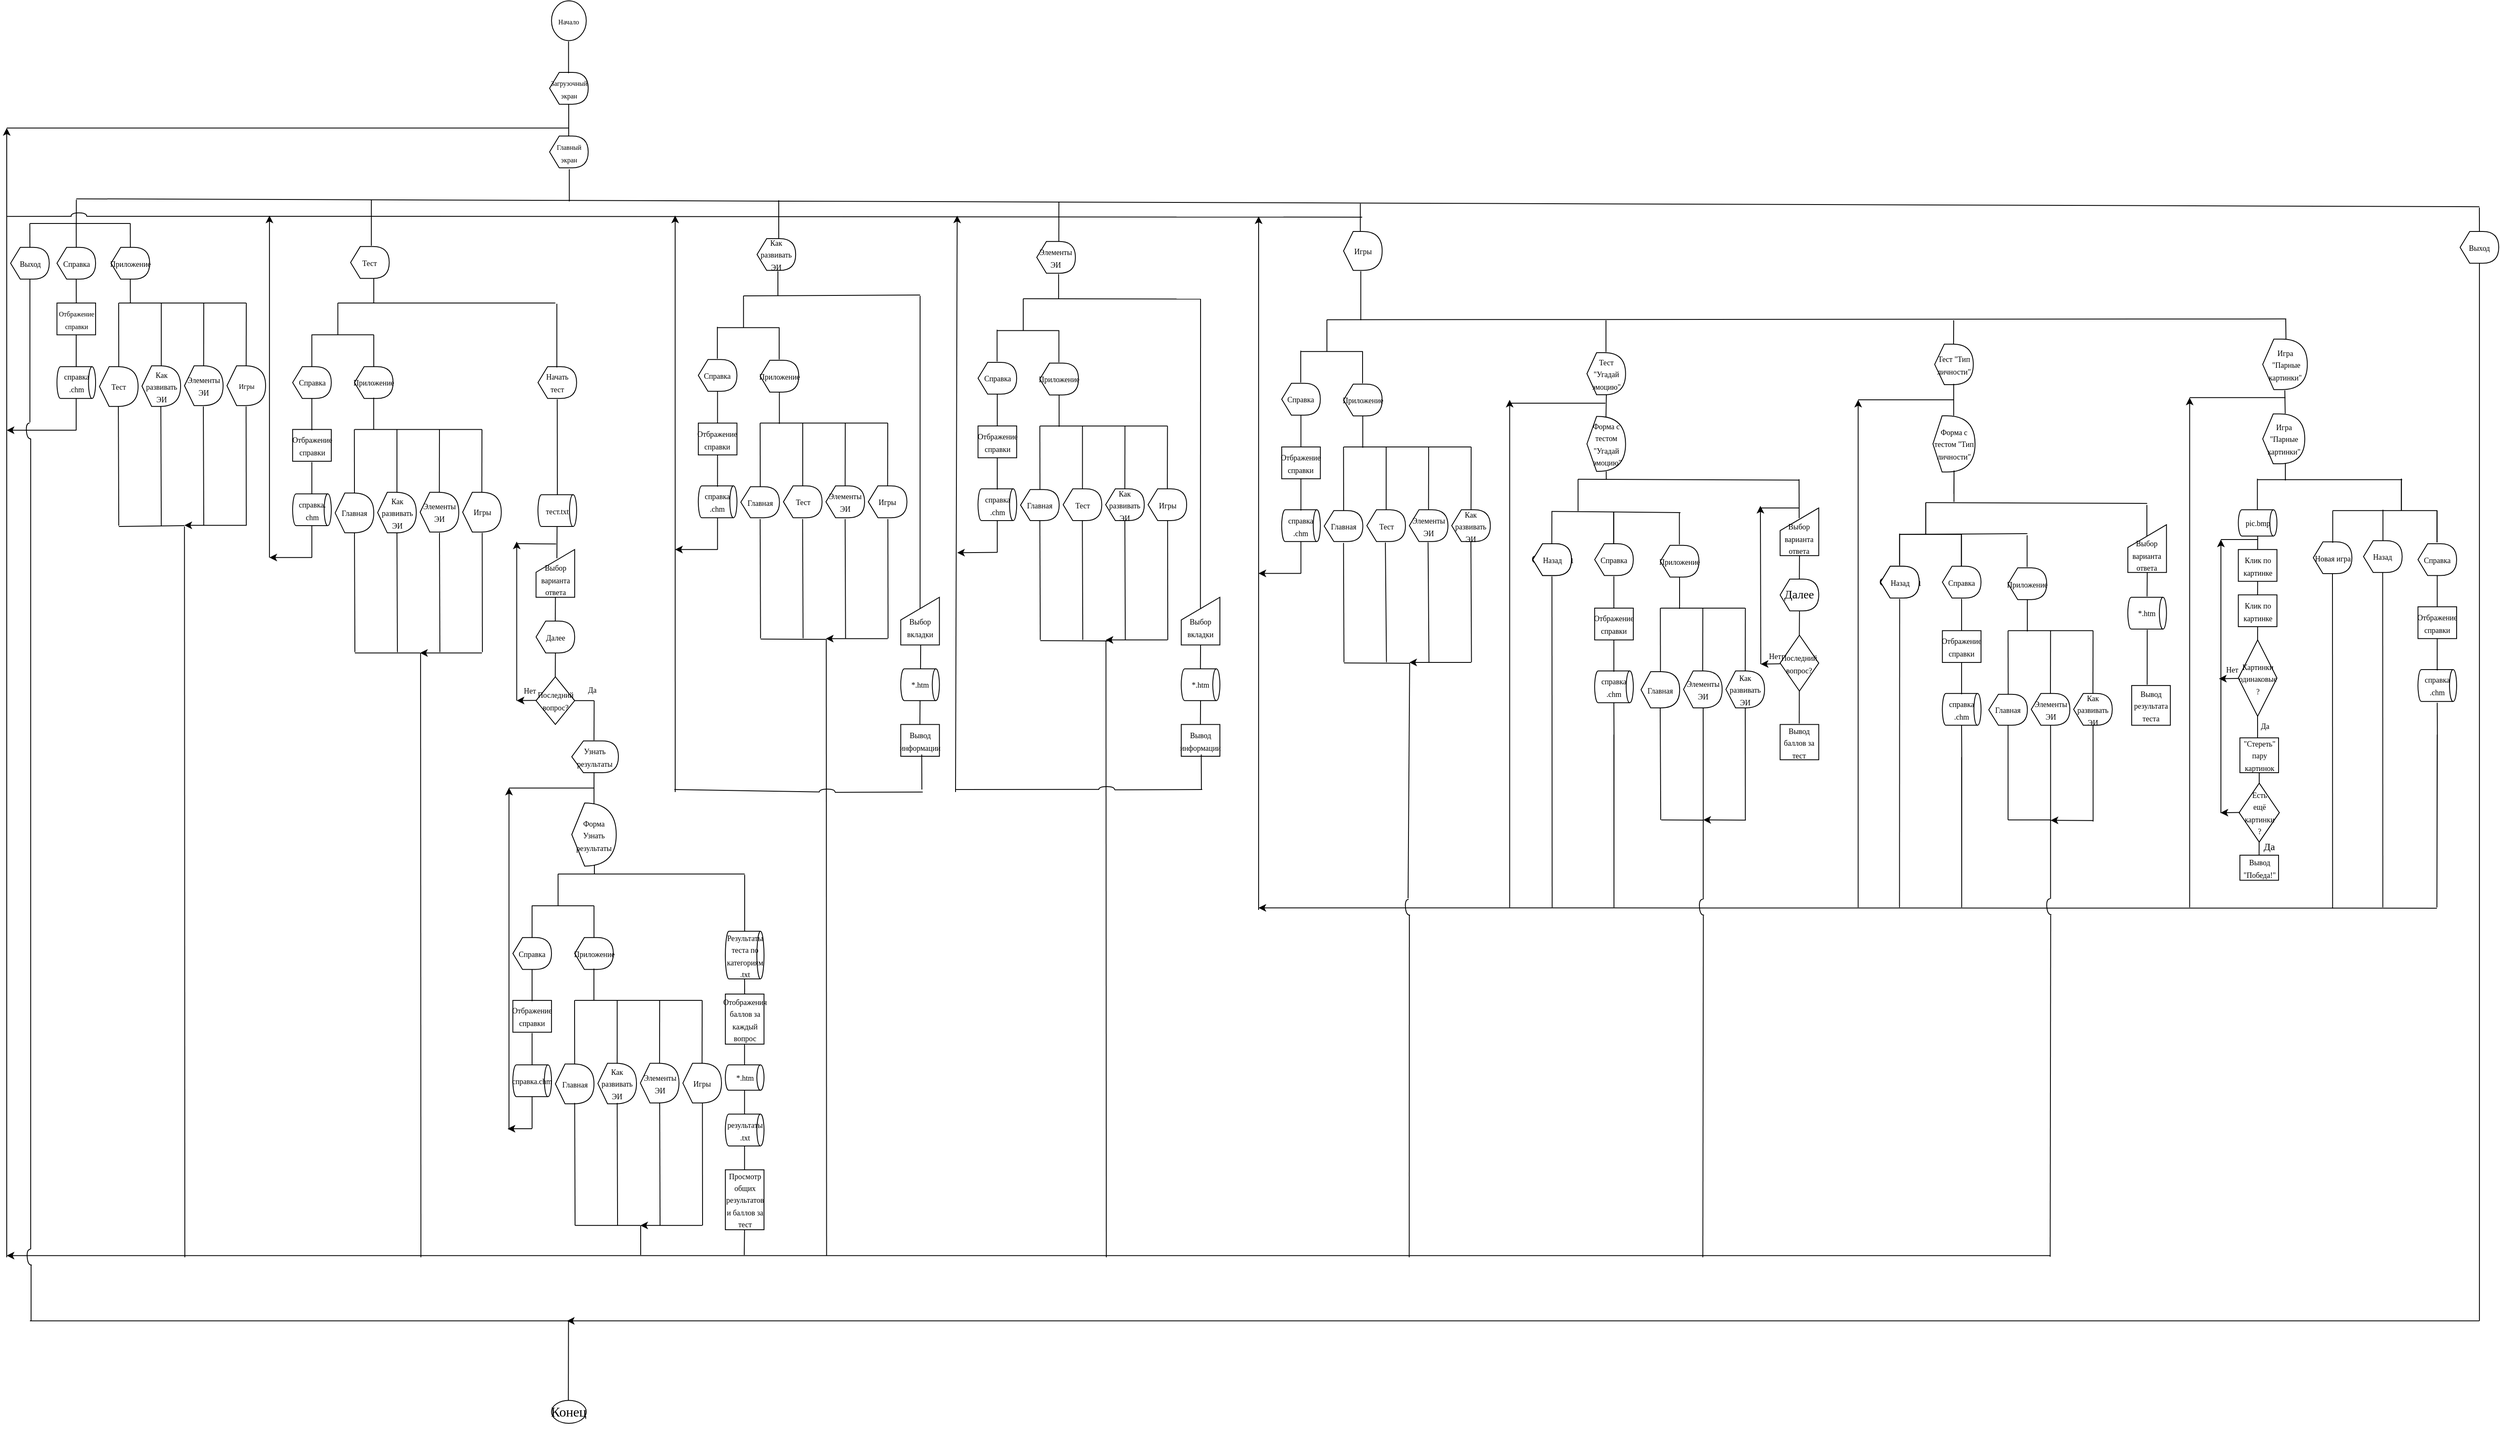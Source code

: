 <mxfile version="21.5.0" type="device">
  <diagram name="Страница 1" id="trXoEVptYs4VV4olKbiF">
    <mxGraphModel dx="6810" dy="2015" grid="1" gridSize="10" guides="1" tooltips="1" connect="1" arrows="1" fold="1" page="1" pageScale="1" pageWidth="3300" pageHeight="2339" math="0" shadow="0">
      <root>
        <mxCell id="0" />
        <mxCell id="1" parent="0" />
        <mxCell id="eEPNA-gmXamEzi0rjirp-1" value="" style="group" vertex="1" connectable="0" parent="1">
          <mxGeometry x="-3140" y="160" width="2960" height="1710" as="geometry" />
        </mxCell>
        <mxCell id="G5YHtdSnVFfNY6eWmLNl-1" value="&lt;font style=&quot;font-size: 8px;&quot; face=&quot;isocpeur&quot;&gt;Начало&lt;/font&gt;" style="ellipse;whiteSpace=wrap;html=1;" parent="eEPNA-gmXamEzi0rjirp-1" vertex="1">
          <mxGeometry x="647.07" width="41.302" height="47.238" as="geometry" />
        </mxCell>
        <mxCell id="G5YHtdSnVFfNY6eWmLNl-2" value="&lt;font style=&quot;font-size: 8px;&quot; data-font-src=&quot;https://fonts.googleapis.com/css?family=isocpeur&quot; face=&quot;isocpeur&quot;&gt;Загрузочный экран&lt;/font&gt;" style="shape=display;whiteSpace=wrap;html=1;" parent="eEPNA-gmXamEzi0rjirp-1" vertex="1">
          <mxGeometry x="644.775" y="85.028" width="45.891" height="37.79" as="geometry" />
        </mxCell>
        <mxCell id="G5YHtdSnVFfNY6eWmLNl-3" value="&lt;font style=&quot;font-size: 8px;&quot; data-font-src=&quot;https://fonts.googleapis.com/css?family=isocpeur&quot; face=&quot;isocpeur&quot;&gt;Главный экран&lt;/font&gt;" style="shape=display;whiteSpace=wrap;html=1;" parent="eEPNA-gmXamEzi0rjirp-1" vertex="1">
          <mxGeometry x="644.775" y="160.608" width="45.891" height="37.79" as="geometry" />
        </mxCell>
        <mxCell id="G5YHtdSnVFfNY6eWmLNl-4" value="" style="endArrow=none;html=1;rounded=0;" parent="eEPNA-gmXamEzi0rjirp-1" edge="1">
          <mxGeometry width="50" height="50" relative="1" as="geometry">
            <mxPoint x="667.303" y="85.972" as="sourcePoint" />
            <mxPoint x="667.303" y="48.182" as="targetPoint" />
          </mxGeometry>
        </mxCell>
        <mxCell id="G5YHtdSnVFfNY6eWmLNl-7" value="" style="endArrow=none;html=1;rounded=0;" parent="eEPNA-gmXamEzi0rjirp-1" edge="1">
          <mxGeometry width="50" height="50" relative="1" as="geometry">
            <mxPoint x="667.524" y="160.608" as="sourcePoint" />
            <mxPoint x="667.524" y="122.818" as="targetPoint" />
          </mxGeometry>
        </mxCell>
        <mxCell id="G5YHtdSnVFfNY6eWmLNl-8" value="" style="endArrow=none;html=1;rounded=0;entryX=0.511;entryY=1.042;entryDx=0;entryDy=0;entryPerimeter=0;" parent="eEPNA-gmXamEzi0rjirp-1" edge="1" target="G5YHtdSnVFfNY6eWmLNl-3">
          <mxGeometry width="50" height="50" relative="1" as="geometry">
            <mxPoint x="668.221" y="238.188" as="sourcePoint" />
            <mxPoint x="668.221" y="200.398" as="targetPoint" />
          </mxGeometry>
        </mxCell>
        <mxCell id="G5YHtdSnVFfNY6eWmLNl-9" value="" style="endArrow=none;html=1;rounded=0;" parent="eEPNA-gmXamEzi0rjirp-1" edge="1">
          <mxGeometry width="50" height="50" relative="1" as="geometry">
            <mxPoint x="82.605" y="235.188" as="sourcePoint" />
            <mxPoint x="2937.054" y="244.635" as="targetPoint" />
          </mxGeometry>
        </mxCell>
        <mxCell id="G5YHtdSnVFfNY6eWmLNl-10" value="" style="endArrow=none;html=1;rounded=0;" parent="eEPNA-gmXamEzi0rjirp-1" edge="1">
          <mxGeometry width="50" height="50" relative="1" as="geometry">
            <mxPoint x="82.605" y="264.53" as="sourcePoint" />
            <mxPoint x="82.683" y="236.188" as="targetPoint" />
          </mxGeometry>
        </mxCell>
        <mxCell id="G5YHtdSnVFfNY6eWmLNl-11" value="" style="endArrow=none;html=1;rounded=0;" parent="eEPNA-gmXamEzi0rjirp-1" edge="1">
          <mxGeometry width="50" height="50" relative="1" as="geometry">
            <mxPoint x="27.535" y="264.53" as="sourcePoint" />
            <mxPoint x="146.853" y="264.53" as="targetPoint" />
          </mxGeometry>
        </mxCell>
        <mxCell id="G5YHtdSnVFfNY6eWmLNl-12" value="" style="endArrow=none;html=1;rounded=0;" parent="eEPNA-gmXamEzi0rjirp-1" edge="1">
          <mxGeometry width="50" height="50" relative="1" as="geometry">
            <mxPoint x="27.535" y="292.873" as="sourcePoint" />
            <mxPoint x="27.439" y="264.53" as="targetPoint" />
          </mxGeometry>
        </mxCell>
        <mxCell id="G5YHtdSnVFfNY6eWmLNl-13" value="&lt;font style=&quot;font-size: 9px;&quot; data-font-src=&quot;https://fonts.googleapis.com/css?family=isocpeur&quot; face=&quot;isocpeur&quot;&gt;Выход&lt;/font&gt;" style="shape=display;whiteSpace=wrap;html=1;" parent="eEPNA-gmXamEzi0rjirp-1" vertex="1">
          <mxGeometry x="4.589" y="292.873" width="45.891" height="37.79" as="geometry" />
        </mxCell>
        <mxCell id="G5YHtdSnVFfNY6eWmLNl-14" value="" style="endArrow=none;html=1;rounded=0;" parent="eEPNA-gmXamEzi0rjirp-1" edge="1">
          <mxGeometry width="50" height="50" relative="1" as="geometry">
            <mxPoint x="82.605" y="292.873" as="sourcePoint" />
            <mxPoint x="82.508" y="264.53" as="targetPoint" />
          </mxGeometry>
        </mxCell>
        <mxCell id="G5YHtdSnVFfNY6eWmLNl-15" value="&lt;font style=&quot;font-size: 9px;&quot; data-font-src=&quot;https://fonts.googleapis.com/css?family=isocpeur&quot; face=&quot;isocpeur&quot;&gt;Справка&lt;/font&gt;" style="shape=display;whiteSpace=wrap;html=1;" parent="eEPNA-gmXamEzi0rjirp-1" vertex="1">
          <mxGeometry x="59.659" y="292.873" width="45.891" height="37.79" as="geometry" />
        </mxCell>
        <mxCell id="G5YHtdSnVFfNY6eWmLNl-16" value="" style="endArrow=none;html=1;rounded=0;" parent="eEPNA-gmXamEzi0rjirp-1" edge="1">
          <mxGeometry width="50" height="50" relative="1" as="geometry">
            <mxPoint x="82.605" y="359.006" as="sourcePoint" />
            <mxPoint x="82.508" y="330.663" as="targetPoint" />
            <Array as="points" />
          </mxGeometry>
        </mxCell>
        <mxCell id="G5YHtdSnVFfNY6eWmLNl-17" value="&lt;font style=&quot;font-size: 8px;&quot; data-font-src=&quot;https://fonts.googleapis.com/css?family=isocpeur&quot; face=&quot;isocpeur&quot;&gt;Отбражение справки&lt;/font&gt;" style="rounded=0;whiteSpace=wrap;html=1;" parent="eEPNA-gmXamEzi0rjirp-1" vertex="1">
          <mxGeometry x="59.659" y="359.006" width="45.891" height="37.79" as="geometry" />
        </mxCell>
        <mxCell id="G5YHtdSnVFfNY6eWmLNl-18" value="" style="endArrow=none;html=1;rounded=0;" parent="eEPNA-gmXamEzi0rjirp-1" edge="1">
          <mxGeometry width="50" height="50" relative="1" as="geometry">
            <mxPoint x="82.508" y="434.586" as="sourcePoint" />
            <mxPoint x="82.508" y="396.796" as="targetPoint" />
            <Array as="points">
              <mxPoint x="82.508" y="434.586" />
            </Array>
          </mxGeometry>
        </mxCell>
        <mxCell id="G5YHtdSnVFfNY6eWmLNl-19" value="&lt;font style=&quot;font-size: 9px;&quot; data-font-src=&quot;https://fonts.googleapis.com/css?family=isocpeur&quot; face=&quot;isocpeur&quot;&gt;справка&lt;br&gt;.chm&lt;/font&gt;" style="strokeWidth=1;html=1;shape=mxgraph.flowchart.direct_data;whiteSpace=wrap;" parent="eEPNA-gmXamEzi0rjirp-1" vertex="1">
          <mxGeometry x="59.659" y="434.586" width="45.891" height="37.79" as="geometry" />
        </mxCell>
        <mxCell id="G5YHtdSnVFfNY6eWmLNl-20" value="" style="endArrow=none;html=1;rounded=0;" parent="eEPNA-gmXamEzi0rjirp-1" edge="1">
          <mxGeometry width="50" height="50" relative="1" as="geometry">
            <mxPoint x="82.467" y="510.166" as="sourcePoint" />
            <mxPoint x="82.467" y="472.376" as="targetPoint" />
            <Array as="points">
              <mxPoint x="82.655" y="510.166" />
            </Array>
          </mxGeometry>
        </mxCell>
        <mxCell id="G5YHtdSnVFfNY6eWmLNl-22" value="" style="endArrow=classic;html=1;rounded=0;" parent="eEPNA-gmXamEzi0rjirp-1" edge="1">
          <mxGeometry width="50" height="50" relative="1" as="geometry">
            <mxPoint x="82.605" y="510.166" as="sourcePoint" />
            <mxPoint y="510.166" as="targetPoint" />
          </mxGeometry>
        </mxCell>
        <mxCell id="G5YHtdSnVFfNY6eWmLNl-24" value="" style="endArrow=none;html=1;rounded=0;" parent="eEPNA-gmXamEzi0rjirp-1" edge="1">
          <mxGeometry width="50" height="50" relative="1" as="geometry">
            <mxPoint y="151.16" as="sourcePoint" />
            <mxPoint x="667.262" y="151.16" as="targetPoint" />
          </mxGeometry>
        </mxCell>
        <mxCell id="G5YHtdSnVFfNY6eWmLNl-26" value="" style="endArrow=none;html=1;rounded=0;" parent="eEPNA-gmXamEzi0rjirp-1" edge="1">
          <mxGeometry width="50" height="50" relative="1" as="geometry">
            <mxPoint x="146.853" y="292.873" as="sourcePoint" />
            <mxPoint x="146.756" y="264.53" as="targetPoint" />
          </mxGeometry>
        </mxCell>
        <mxCell id="G5YHtdSnVFfNY6eWmLNl-27" value="" style="endArrow=none;html=1;rounded=0;" parent="eEPNA-gmXamEzi0rjirp-1" edge="1">
          <mxGeometry width="50" height="50" relative="1" as="geometry">
            <mxPoint x="133.085" y="359.006" as="sourcePoint" />
            <mxPoint x="284.527" y="359.006" as="targetPoint" />
          </mxGeometry>
        </mxCell>
        <mxCell id="G5YHtdSnVFfNY6eWmLNl-28" value="&lt;font style=&quot;font-size: 9px;&quot; face=&quot;isocpeur&quot;&gt;Приложение&lt;/font&gt;" style="shape=display;whiteSpace=wrap;html=1;" parent="eEPNA-gmXamEzi0rjirp-1" vertex="1">
          <mxGeometry x="123.907" y="292.873" width="45.891" height="37.79" as="geometry" />
        </mxCell>
        <mxCell id="G5YHtdSnVFfNY6eWmLNl-29" value="" style="endArrow=none;html=1;rounded=0;" parent="eEPNA-gmXamEzi0rjirp-1" edge="1">
          <mxGeometry width="50" height="50" relative="1" as="geometry">
            <mxPoint x="146.853" y="359.006" as="sourcePoint" />
            <mxPoint x="146.756" y="330.663" as="targetPoint" />
          </mxGeometry>
        </mxCell>
        <mxCell id="G5YHtdSnVFfNY6eWmLNl-30" value="&lt;font style=&quot;font-size: 9px;&quot; face=&quot;isocpeur&quot;&gt;Тест&lt;/font&gt;" style="shape=display;whiteSpace=wrap;html=1;" parent="eEPNA-gmXamEzi0rjirp-1" vertex="1">
          <mxGeometry x="110.14" y="434.586" width="45.891" height="47.238" as="geometry" />
        </mxCell>
        <mxCell id="G5YHtdSnVFfNY6eWmLNl-31" value="&lt;font style=&quot;font-size: 9px;&quot; face=&quot;isocpeur&quot;&gt;Как развивать ЭИ&lt;/font&gt;" style="shape=display;whiteSpace=wrap;html=1;" parent="eEPNA-gmXamEzi0rjirp-1" vertex="1">
          <mxGeometry x="160.62" y="433.641" width="45.891" height="48.182" as="geometry" />
        </mxCell>
        <mxCell id="G5YHtdSnVFfNY6eWmLNl-32" value="&lt;font style=&quot;font-size: 9px;&quot; face=&quot;isocpeur&quot;&gt;Элементы ЭИ&lt;/font&gt;" style="shape=display;whiteSpace=wrap;html=1;" parent="eEPNA-gmXamEzi0rjirp-1" vertex="1">
          <mxGeometry x="211.101" y="433.641" width="45.891" height="47.238" as="geometry" />
        </mxCell>
        <mxCell id="G5YHtdSnVFfNY6eWmLNl-33" value="&lt;font style=&quot;font-size: 8px;&quot; face=&quot;isocpeur&quot;&gt;Игры&lt;/font&gt;" style="shape=display;whiteSpace=wrap;html=1;" parent="eEPNA-gmXamEzi0rjirp-1" vertex="1">
          <mxGeometry x="261.581" y="433.641" width="45.891" height="47.238" as="geometry" />
        </mxCell>
        <mxCell id="G5YHtdSnVFfNY6eWmLNl-35" value="" style="endArrow=none;html=1;rounded=0;" parent="eEPNA-gmXamEzi0rjirp-1" edge="1">
          <mxGeometry width="50" height="50" relative="1" as="geometry">
            <mxPoint x="132.948" y="359.006" as="sourcePoint" />
            <mxPoint x="133.085" y="434.586" as="targetPoint" />
          </mxGeometry>
        </mxCell>
        <mxCell id="G5YHtdSnVFfNY6eWmLNl-36" value="" style="endArrow=none;html=1;rounded=0;" parent="eEPNA-gmXamEzi0rjirp-1" edge="1">
          <mxGeometry width="50" height="50" relative="1" as="geometry">
            <mxPoint x="183.566" y="359.006" as="sourcePoint" />
            <mxPoint x="183.561" y="433.641" as="targetPoint" />
          </mxGeometry>
        </mxCell>
        <mxCell id="G5YHtdSnVFfNY6eWmLNl-37" value="" style="endArrow=none;html=1;rounded=0;" parent="eEPNA-gmXamEzi0rjirp-1" edge="1">
          <mxGeometry width="50" height="50" relative="1" as="geometry">
            <mxPoint x="234.047" y="359.006" as="sourcePoint" />
            <mxPoint x="233.909" y="433.641" as="targetPoint" />
          </mxGeometry>
        </mxCell>
        <mxCell id="G5YHtdSnVFfNY6eWmLNl-38" value="" style="endArrow=none;html=1;rounded=0;" parent="eEPNA-gmXamEzi0rjirp-1" edge="1">
          <mxGeometry width="50" height="50" relative="1" as="geometry">
            <mxPoint x="284.527" y="359.006" as="sourcePoint" />
            <mxPoint x="284.389" y="433.641" as="targetPoint" />
          </mxGeometry>
        </mxCell>
        <mxCell id="G5YHtdSnVFfNY6eWmLNl-39" value="" style="endArrow=none;html=1;rounded=0;" parent="eEPNA-gmXamEzi0rjirp-1" edge="1">
          <mxGeometry width="50" height="50" relative="1" as="geometry">
            <mxPoint x="435.969" y="359.006" as="sourcePoint" />
            <mxPoint x="435.969" y="329.718" as="targetPoint" />
          </mxGeometry>
        </mxCell>
        <mxCell id="G5YHtdSnVFfNY6eWmLNl-40" value="" style="endArrow=none;html=1;rounded=0;" parent="eEPNA-gmXamEzi0rjirp-1" edge="1">
          <mxGeometry width="50" height="50" relative="1" as="geometry">
            <mxPoint x="393.29" y="359.006" as="sourcePoint" />
            <mxPoint x="651.659" y="359.006" as="targetPoint" />
          </mxGeometry>
        </mxCell>
        <mxCell id="G5YHtdSnVFfNY6eWmLNl-41" value="" style="endArrow=none;html=1;rounded=0;" parent="eEPNA-gmXamEzi0rjirp-1" edge="1">
          <mxGeometry width="50" height="50" relative="1" as="geometry">
            <mxPoint x="393.29" y="396.796" as="sourcePoint" />
            <mxPoint x="393.29" y="359.006" as="targetPoint" />
          </mxGeometry>
        </mxCell>
        <mxCell id="G5YHtdSnVFfNY6eWmLNl-44" value="" style="endArrow=none;html=1;rounded=0;" parent="eEPNA-gmXamEzi0rjirp-1" edge="1">
          <mxGeometry width="50" height="50" relative="1" as="geometry">
            <mxPoint x="433.078" y="290.983" as="sourcePoint" />
            <mxPoint x="433.078" y="236.188" as="targetPoint" />
          </mxGeometry>
        </mxCell>
        <mxCell id="G5YHtdSnVFfNY6eWmLNl-45" value="" style="endArrow=none;html=1;rounded=0;" parent="eEPNA-gmXamEzi0rjirp-1" edge="1">
          <mxGeometry width="50" height="50" relative="1" as="geometry">
            <mxPoint x="362.084" y="396.796" as="sourcePoint" />
            <mxPoint x="435.969" y="396.796" as="targetPoint" />
          </mxGeometry>
        </mxCell>
        <mxCell id="G5YHtdSnVFfNY6eWmLNl-55" value="" style="endArrow=classic;html=1;rounded=0;" parent="eEPNA-gmXamEzi0rjirp-1" edge="1">
          <mxGeometry width="50" height="50" relative="1" as="geometry">
            <mxPoint x="362.543" y="661.326" as="sourcePoint" />
            <mxPoint x="312.062" y="661.326" as="targetPoint" />
          </mxGeometry>
        </mxCell>
        <mxCell id="G5YHtdSnVFfNY6eWmLNl-56" value="" style="endArrow=classic;html=1;rounded=0;" parent="eEPNA-gmXamEzi0rjirp-1" edge="1">
          <mxGeometry width="50" height="50" relative="1" as="geometry">
            <mxPoint x="312.062" y="661.326" as="sourcePoint" />
            <mxPoint x="312.062" y="255.083" as="targetPoint" />
          </mxGeometry>
        </mxCell>
        <mxCell id="G5YHtdSnVFfNY6eWmLNl-60" value="" style="endArrow=none;html=1;rounded=0;" parent="eEPNA-gmXamEzi0rjirp-1" edge="1">
          <mxGeometry width="50" height="50" relative="1" as="geometry">
            <mxPoint x="435.969" y="434.586" as="sourcePoint" />
            <mxPoint x="435.969" y="396.796" as="targetPoint" />
          </mxGeometry>
        </mxCell>
        <mxCell id="G5YHtdSnVFfNY6eWmLNl-62" value="&lt;font style=&quot;font-size: 9px;&quot; face=&quot;isocpeur&quot;&gt;Приложение&lt;/font&gt;" style="shape=display;whiteSpace=wrap;html=1;" parent="eEPNA-gmXamEzi0rjirp-1" vertex="1">
          <mxGeometry x="413.023" y="434.586" width="45.891" height="37.79" as="geometry" />
        </mxCell>
        <mxCell id="G5YHtdSnVFfNY6eWmLNl-71" value="" style="endArrow=none;html=1;rounded=0;" parent="eEPNA-gmXamEzi0rjirp-1" edge="1">
          <mxGeometry width="50" height="50" relative="1" as="geometry">
            <mxPoint x="435.873" y="509.221" as="sourcePoint" />
            <mxPoint x="435.873" y="471.431" as="targetPoint" />
          </mxGeometry>
        </mxCell>
        <mxCell id="G5YHtdSnVFfNY6eWmLNl-5" value="&lt;font style=&quot;font-size: 9px;&quot; face=&quot;isocpeur&quot;&gt;Тест&lt;/font&gt;" style="shape=display;whiteSpace=wrap;html=1;" parent="eEPNA-gmXamEzi0rjirp-1" vertex="1">
          <mxGeometry x="408.434" y="291.928" width="45.891" height="37.79" as="geometry" />
        </mxCell>
        <mxCell id="G5YHtdSnVFfNY6eWmLNl-21" value="" style="endArrow=classic;html=1;rounded=0;" parent="eEPNA-gmXamEzi0rjirp-1" edge="1">
          <mxGeometry width="50" height="50" relative="1" as="geometry">
            <mxPoint y="1492.707" as="sourcePoint" />
            <mxPoint y="151.16" as="targetPoint" />
          </mxGeometry>
        </mxCell>
        <mxCell id="G5YHtdSnVFfNY6eWmLNl-83" value="" style="endArrow=none;html=1;rounded=0;" parent="eEPNA-gmXamEzi0rjirp-1" edge="1">
          <mxGeometry width="50" height="50" relative="1" as="geometry">
            <mxPoint x="362.405" y="661.326" as="sourcePoint" />
            <mxPoint x="362.405" y="623.536" as="targetPoint" />
            <Array as="points">
              <mxPoint x="362.593" y="661.326" />
            </Array>
          </mxGeometry>
        </mxCell>
        <mxCell id="G5YHtdSnVFfNY6eWmLNl-84" value="&lt;font style=&quot;font-size: 9px;&quot; data-font-src=&quot;https://fonts.googleapis.com/css?family=isocpeur&quot; face=&quot;isocpeur&quot;&gt;справка.&lt;br&gt;chm&lt;/font&gt;" style="strokeWidth=1;html=1;shape=mxgraph.flowchart.direct_data;whiteSpace=wrap;" parent="eEPNA-gmXamEzi0rjirp-1" vertex="1">
          <mxGeometry x="339.597" y="585.746" width="45.891" height="37.79" as="geometry" />
        </mxCell>
        <mxCell id="G5YHtdSnVFfNY6eWmLNl-85" value="" style="endArrow=none;html=1;rounded=0;" parent="eEPNA-gmXamEzi0rjirp-1" edge="1">
          <mxGeometry width="50" height="50" relative="1" as="geometry">
            <mxPoint x="362.405" y="585.746" as="sourcePoint" />
            <mxPoint x="362.405" y="547.956" as="targetPoint" />
            <Array as="points">
              <mxPoint x="362.405" y="585.746" />
            </Array>
          </mxGeometry>
        </mxCell>
        <mxCell id="G5YHtdSnVFfNY6eWmLNl-86" value="&lt;font style=&quot;font-size: 9px;&quot; data-font-src=&quot;https://fonts.googleapis.com/css?family=isocpeur&quot; face=&quot;isocpeur&quot;&gt;Отбражение справки&lt;/font&gt;" style="rounded=0;whiteSpace=wrap;html=1;" parent="eEPNA-gmXamEzi0rjirp-1" vertex="1">
          <mxGeometry x="339.597" y="509.221" width="45.891" height="37.79" as="geometry" />
        </mxCell>
        <mxCell id="G5YHtdSnVFfNY6eWmLNl-87" value="" style="endArrow=none;html=1;rounded=0;" parent="eEPNA-gmXamEzi0rjirp-1" edge="1">
          <mxGeometry width="50" height="50" relative="1" as="geometry">
            <mxPoint x="362.405" y="510.166" as="sourcePoint" />
            <mxPoint x="362.405" y="472.376" as="targetPoint" />
            <Array as="points" />
          </mxGeometry>
        </mxCell>
        <mxCell id="G5YHtdSnVFfNY6eWmLNl-88" value="&lt;font style=&quot;font-size: 9px;&quot; data-font-src=&quot;https://fonts.googleapis.com/css?family=isocpeur&quot; face=&quot;isocpeur&quot;&gt;Справка&lt;/font&gt;" style="shape=display;whiteSpace=wrap;html=1;" parent="eEPNA-gmXamEzi0rjirp-1" vertex="1">
          <mxGeometry x="339.597" y="434.586" width="45.891" height="37.79" as="geometry" />
        </mxCell>
        <mxCell id="G5YHtdSnVFfNY6eWmLNl-89" value="" style="endArrow=none;html=1;rounded=0;" parent="eEPNA-gmXamEzi0rjirp-1" edge="1">
          <mxGeometry width="50" height="50" relative="1" as="geometry">
            <mxPoint x="362.405" y="434.586" as="sourcePoint" />
            <mxPoint x="362.405" y="396.796" as="targetPoint" />
          </mxGeometry>
        </mxCell>
        <mxCell id="G5YHtdSnVFfNY6eWmLNl-92" value="" style="endArrow=none;html=1;rounded=0;" parent="eEPNA-gmXamEzi0rjirp-1" edge="1">
          <mxGeometry width="50" height="50" relative="1" as="geometry">
            <mxPoint x="413.023" y="509.221" as="sourcePoint" />
            <mxPoint x="564.465" y="509.221" as="targetPoint" />
          </mxGeometry>
        </mxCell>
        <mxCell id="G5YHtdSnVFfNY6eWmLNl-93" value="&lt;font style=&quot;font-size: 9px;&quot; face=&quot;isocpeur&quot;&gt;Главная&lt;/font&gt;" style="shape=display;whiteSpace=wrap;html=1;" parent="eEPNA-gmXamEzi0rjirp-1" vertex="1">
          <mxGeometry x="390.078" y="584.801" width="45.891" height="47.238" as="geometry" />
        </mxCell>
        <mxCell id="G5YHtdSnVFfNY6eWmLNl-94" value="&lt;font style=&quot;font-size: 9px;&quot; face=&quot;isocpeur&quot;&gt;Как развивать ЭИ&lt;/font&gt;" style="shape=display;whiteSpace=wrap;html=1;" parent="eEPNA-gmXamEzi0rjirp-1" vertex="1">
          <mxGeometry x="440.558" y="583.856" width="45.891" height="48.182" as="geometry" />
        </mxCell>
        <mxCell id="G5YHtdSnVFfNY6eWmLNl-95" value="&lt;font style=&quot;font-size: 9px;&quot; face=&quot;isocpeur&quot;&gt;Элементы ЭИ&lt;/font&gt;" style="shape=display;whiteSpace=wrap;html=1;" parent="eEPNA-gmXamEzi0rjirp-1" vertex="1">
          <mxGeometry x="491.039" y="583.856" width="45.891" height="47.238" as="geometry" />
        </mxCell>
        <mxCell id="G5YHtdSnVFfNY6eWmLNl-96" value="&lt;font style=&quot;font-size: 9px;&quot; face=&quot;isocpeur&quot;&gt;Игры&lt;/font&gt;" style="shape=display;whiteSpace=wrap;html=1;" parent="eEPNA-gmXamEzi0rjirp-1" vertex="1">
          <mxGeometry x="541.519" y="583.856" width="45.891" height="47.238" as="geometry" />
        </mxCell>
        <mxCell id="G5YHtdSnVFfNY6eWmLNl-97" value="" style="endArrow=none;html=1;rounded=0;" parent="eEPNA-gmXamEzi0rjirp-1" edge="1">
          <mxGeometry width="50" height="50" relative="1" as="geometry">
            <mxPoint x="412.886" y="509.221" as="sourcePoint" />
            <mxPoint x="413.023" y="584.801" as="targetPoint" />
          </mxGeometry>
        </mxCell>
        <mxCell id="G5YHtdSnVFfNY6eWmLNl-98" value="" style="endArrow=none;html=1;rounded=0;" parent="eEPNA-gmXamEzi0rjirp-1" edge="1">
          <mxGeometry width="50" height="50" relative="1" as="geometry">
            <mxPoint x="463.504" y="509.221" as="sourcePoint" />
            <mxPoint x="463.499" y="583.856" as="targetPoint" />
          </mxGeometry>
        </mxCell>
        <mxCell id="G5YHtdSnVFfNY6eWmLNl-99" value="" style="endArrow=none;html=1;rounded=0;" parent="eEPNA-gmXamEzi0rjirp-1" edge="1">
          <mxGeometry width="50" height="50" relative="1" as="geometry">
            <mxPoint x="513.984" y="509.221" as="sourcePoint" />
            <mxPoint x="513.847" y="583.856" as="targetPoint" />
          </mxGeometry>
        </mxCell>
        <mxCell id="G5YHtdSnVFfNY6eWmLNl-100" value="" style="endArrow=none;html=1;rounded=0;" parent="eEPNA-gmXamEzi0rjirp-1" edge="1">
          <mxGeometry width="50" height="50" relative="1" as="geometry">
            <mxPoint x="564.465" y="509.221" as="sourcePoint" />
            <mxPoint x="564.327" y="583.856" as="targetPoint" />
          </mxGeometry>
        </mxCell>
        <mxCell id="G5YHtdSnVFfNY6eWmLNl-101" value="&lt;font style=&quot;font-size: 9px;&quot; face=&quot;isocpeur&quot;&gt;Начать тест&lt;/font&gt;" style="shape=display;whiteSpace=wrap;html=1;" parent="eEPNA-gmXamEzi0rjirp-1" vertex="1">
          <mxGeometry x="631.008" y="434.586" width="45.891" height="37.79" as="geometry" />
        </mxCell>
        <mxCell id="G5YHtdSnVFfNY6eWmLNl-102" value="" style="endArrow=none;html=1;rounded=0;" parent="eEPNA-gmXamEzi0rjirp-1" edge="1">
          <mxGeometry width="50" height="50" relative="1" as="geometry">
            <mxPoint x="653.417" y="435.53" as="sourcePoint" />
            <mxPoint x="653.417" y="359.95" as="targetPoint" />
          </mxGeometry>
        </mxCell>
        <mxCell id="G5YHtdSnVFfNY6eWmLNl-103" value="" style="endArrow=none;html=1;rounded=0;" parent="eEPNA-gmXamEzi0rjirp-1" edge="1">
          <mxGeometry width="50" height="50" relative="1" as="geometry">
            <mxPoint x="654.009" y="586.691" as="sourcePoint" />
            <mxPoint x="653.875" y="473.32" as="targetPoint" />
          </mxGeometry>
        </mxCell>
        <mxCell id="G5YHtdSnVFfNY6eWmLNl-104" value="&lt;font style=&quot;font-size: 9px;&quot; data-font-src=&quot;https://fonts.googleapis.com/css?family=isocpeur&quot; face=&quot;isocpeur&quot;&gt;тест.txt&lt;/font&gt;" style="strokeWidth=1;html=1;shape=mxgraph.flowchart.direct_data;whiteSpace=wrap;" parent="eEPNA-gmXamEzi0rjirp-1" vertex="1">
          <mxGeometry x="631.008" y="586.691" width="45.891" height="37.79" as="geometry" />
        </mxCell>
        <mxCell id="G5YHtdSnVFfNY6eWmLNl-105" value="" style="endArrow=none;html=1;rounded=0;" parent="eEPNA-gmXamEzi0rjirp-1" edge="1">
          <mxGeometry width="50" height="50" relative="1" as="geometry">
            <mxPoint x="653.495" y="662.271" as="sourcePoint" />
            <mxPoint x="653.683" y="624.481" as="targetPoint" />
          </mxGeometry>
        </mxCell>
        <mxCell id="G5YHtdSnVFfNY6eWmLNl-106" value="&lt;font data-font-src=&quot;https://fonts.googleapis.com/css?family=isocpeur&quot; face=&quot;isocpeur&quot; style=&quot;font-size: 9px;&quot;&gt;&lt;br&gt;Выбор варианта ответа&lt;/font&gt;" style="shape=manualInput;whiteSpace=wrap;html=1;size=27;" parent="eEPNA-gmXamEzi0rjirp-1" vertex="1">
          <mxGeometry x="628.713" y="651.878" width="45.891" height="56.685" as="geometry" />
        </mxCell>
        <mxCell id="G5YHtdSnVFfNY6eWmLNl-107" value="&lt;font style=&quot;font-size: 9px;&quot; face=&quot;isocpeur&quot;&gt;Далее&lt;/font&gt;" style="shape=display;whiteSpace=wrap;html=1;" parent="eEPNA-gmXamEzi0rjirp-1" vertex="1">
          <mxGeometry x="628.713" y="736.906" width="45.891" height="37.79" as="geometry" />
        </mxCell>
        <mxCell id="G5YHtdSnVFfNY6eWmLNl-108" value="" style="endArrow=none;html=1;rounded=0;" parent="eEPNA-gmXamEzi0rjirp-1" edge="1">
          <mxGeometry width="50" height="50" relative="1" as="geometry">
            <mxPoint x="651.549" y="736.906" as="sourcePoint" />
            <mxPoint x="651.737" y="708.564" as="targetPoint" />
          </mxGeometry>
        </mxCell>
        <mxCell id="G5YHtdSnVFfNY6eWmLNl-110" value="&lt;font data-font-src=&quot;https://fonts.googleapis.com/css?family=isocpeur&quot; face=&quot;isocpeur&quot; style=&quot;font-size: 9px;&quot;&gt;Последний вопрос?&lt;/font&gt;" style="rhombus;whiteSpace=wrap;html=1;" parent="eEPNA-gmXamEzi0rjirp-1" vertex="1">
          <mxGeometry x="628.713" y="803.039" width="45.891" height="56.685" as="geometry" />
        </mxCell>
        <mxCell id="G5YHtdSnVFfNY6eWmLNl-111" value="" style="endArrow=none;html=1;rounded=0;" parent="eEPNA-gmXamEzi0rjirp-1" edge="1">
          <mxGeometry width="50" height="50" relative="1" as="geometry">
            <mxPoint x="651.526" y="803.039" as="sourcePoint" />
            <mxPoint x="651.714" y="774.696" as="targetPoint" />
          </mxGeometry>
        </mxCell>
        <mxCell id="G5YHtdSnVFfNY6eWmLNl-112" value="" style="endArrow=classic;html=1;rounded=0;" parent="eEPNA-gmXamEzi0rjirp-1" edge="1">
          <mxGeometry width="50" height="50" relative="1" as="geometry">
            <mxPoint x="628.713" y="831.107" as="sourcePoint" />
            <mxPoint x="605.767" y="831.381" as="targetPoint" />
          </mxGeometry>
        </mxCell>
        <mxCell id="G5YHtdSnVFfNY6eWmLNl-113" value="" style="endArrow=classic;html=1;rounded=0;" parent="eEPNA-gmXamEzi0rjirp-1" edge="1">
          <mxGeometry width="50" height="50" relative="1" as="geometry">
            <mxPoint x="605.767" y="831.381" as="sourcePoint" />
            <mxPoint x="605.767" y="642.431" as="targetPoint" />
          </mxGeometry>
        </mxCell>
        <mxCell id="G5YHtdSnVFfNY6eWmLNl-114" value="" style="endArrow=none;html=1;rounded=0;" parent="eEPNA-gmXamEzi0rjirp-1" edge="1">
          <mxGeometry width="50" height="50" relative="1" as="geometry">
            <mxPoint x="606.685" y="644.906" as="sourcePoint" />
            <mxPoint x="652.577" y="645.265" as="targetPoint" />
          </mxGeometry>
        </mxCell>
        <mxCell id="G5YHtdSnVFfNY6eWmLNl-115" value="&lt;font style=&quot;font-size: 9px;&quot; data-font-src=&quot;https://fonts.googleapis.com/css?family=isocpeur&quot; face=&quot;isocpeur&quot;&gt;Нет&lt;/font&gt;" style="text;html=1;align=center;verticalAlign=middle;resizable=0;points=[];autosize=1;strokeColor=none;fillColor=none;" parent="eEPNA-gmXamEzi0rjirp-1" vertex="1">
          <mxGeometry x="601.177" y="803.909" width="40" height="30" as="geometry" />
        </mxCell>
        <mxCell id="G5YHtdSnVFfNY6eWmLNl-116" value="" style="endArrow=none;html=1;rounded=0;" parent="eEPNA-gmXamEzi0rjirp-1" edge="1">
          <mxGeometry width="50" height="50" relative="1" as="geometry">
            <mxPoint x="674.605" y="831.381" as="sourcePoint" />
            <mxPoint x="697.55" y="831.381" as="targetPoint" />
          </mxGeometry>
        </mxCell>
        <mxCell id="G5YHtdSnVFfNY6eWmLNl-117" value="&lt;font style=&quot;font-size: 9px;&quot; data-font-src=&quot;https://fonts.googleapis.com/css?family=isocpeur&quot; face=&quot;isocpeur&quot;&gt;Да&lt;/font&gt;" style="text;html=1;align=center;verticalAlign=middle;resizable=0;points=[];autosize=1;strokeColor=none;fillColor=none;" parent="eEPNA-gmXamEzi0rjirp-1" vertex="1">
          <mxGeometry x="679.605" y="803.039" width="30" height="30" as="geometry" />
        </mxCell>
        <mxCell id="G5YHtdSnVFfNY6eWmLNl-118" value="" style="endArrow=none;html=1;rounded=0;" parent="eEPNA-gmXamEzi0rjirp-1" edge="1">
          <mxGeometry width="50" height="50" relative="1" as="geometry">
            <mxPoint x="697.55" y="878.619" as="sourcePoint" />
            <mxPoint x="697.739" y="831.381" as="targetPoint" />
          </mxGeometry>
        </mxCell>
        <mxCell id="G5YHtdSnVFfNY6eWmLNl-119" value="&lt;font style=&quot;font-size: 9px;&quot; face=&quot;isocpeur&quot;&gt;Узнать результаты&lt;/font&gt;" style="shape=display;whiteSpace=wrap;html=1;" parent="eEPNA-gmXamEzi0rjirp-1" vertex="1">
          <mxGeometry x="671.15" y="879.21" width="55.4" height="37.79" as="geometry" />
        </mxCell>
        <mxCell id="G5YHtdSnVFfNY6eWmLNl-120" value="" style="endArrow=none;html=1;rounded=0;" parent="eEPNA-gmXamEzi0rjirp-1" edge="1">
          <mxGeometry width="50" height="50" relative="1" as="geometry">
            <mxPoint x="697.55" y="954.199" as="sourcePoint" />
            <mxPoint x="697.583" y="916.409" as="targetPoint" />
          </mxGeometry>
        </mxCell>
        <mxCell id="G5YHtdSnVFfNY6eWmLNl-121" value="&lt;font style=&quot;font-size: 9px;&quot; face=&quot;isocpeur&quot;&gt;Форма Узнать результаты&lt;/font&gt;" style="shape=display;whiteSpace=wrap;html=1;size=0.357;" parent="eEPNA-gmXamEzi0rjirp-1" vertex="1">
          <mxGeometry x="671.15" y="953" width="52.8" height="75" as="geometry" />
        </mxCell>
        <mxCell id="G5YHtdSnVFfNY6eWmLNl-122" value="" style="endArrow=none;html=1;rounded=0;" parent="eEPNA-gmXamEzi0rjirp-1" edge="1">
          <mxGeometry width="50" height="50" relative="1" as="geometry">
            <mxPoint x="698" y="1037" as="sourcePoint" />
            <mxPoint x="698" y="1027" as="targetPoint" />
          </mxGeometry>
        </mxCell>
        <mxCell id="G5YHtdSnVFfNY6eWmLNl-123" value="" style="endArrow=none;html=1;rounded=0;" parent="eEPNA-gmXamEzi0rjirp-1" edge="1">
          <mxGeometry width="50" height="50" relative="1" as="geometry">
            <mxPoint x="654.871" y="1037.337" as="sourcePoint" />
            <mxPoint x="876.527" y="1037.337" as="targetPoint" />
          </mxGeometry>
        </mxCell>
        <mxCell id="G5YHtdSnVFfNY6eWmLNl-124" value="" style="endArrow=none;html=1;rounded=0;" parent="eEPNA-gmXamEzi0rjirp-1" edge="1">
          <mxGeometry width="50" height="50" relative="1" as="geometry">
            <mxPoint x="654.871" y="1075.127" as="sourcePoint" />
            <mxPoint x="654.871" y="1037.337" as="targetPoint" />
          </mxGeometry>
        </mxCell>
        <mxCell id="G5YHtdSnVFfNY6eWmLNl-125" value="" style="endArrow=none;html=1;rounded=0;" parent="eEPNA-gmXamEzi0rjirp-1" edge="1">
          <mxGeometry width="50" height="50" relative="1" as="geometry">
            <mxPoint x="623.665" y="1075.127" as="sourcePoint" />
            <mxPoint x="697.55" y="1075.127" as="targetPoint" />
          </mxGeometry>
        </mxCell>
        <mxCell id="G5YHtdSnVFfNY6eWmLNl-126" value="" style="endArrow=classic;html=1;rounded=0;" parent="eEPNA-gmXamEzi0rjirp-1" edge="1">
          <mxGeometry width="50" height="50" relative="1" as="geometry">
            <mxPoint x="624" y="1340" as="sourcePoint" />
            <mxPoint x="595" y="1340" as="targetPoint" />
          </mxGeometry>
        </mxCell>
        <mxCell id="G5YHtdSnVFfNY6eWmLNl-127" value="" style="endArrow=classic;html=1;rounded=0;" parent="eEPNA-gmXamEzi0rjirp-1" edge="1">
          <mxGeometry width="50" height="50" relative="1" as="geometry">
            <mxPoint x="596.589" y="1341.169" as="sourcePoint" />
            <mxPoint x="596.589" y="934.926" as="targetPoint" />
          </mxGeometry>
        </mxCell>
        <mxCell id="G5YHtdSnVFfNY6eWmLNl-128" value="" style="endArrow=none;html=1;rounded=0;" parent="eEPNA-gmXamEzi0rjirp-1" edge="1">
          <mxGeometry width="50" height="50" relative="1" as="geometry">
            <mxPoint x="697.55" y="1112.917" as="sourcePoint" />
            <mxPoint x="697.55" y="1075.127" as="targetPoint" />
          </mxGeometry>
        </mxCell>
        <mxCell id="G5YHtdSnVFfNY6eWmLNl-129" value="&lt;font style=&quot;font-size: 9px;&quot; face=&quot;isocpeur&quot;&gt;Приложение&lt;/font&gt;" style="shape=display;whiteSpace=wrap;html=1;" parent="eEPNA-gmXamEzi0rjirp-1" vertex="1">
          <mxGeometry x="674.605" y="1112.917" width="45.891" height="37.79" as="geometry" />
        </mxCell>
        <mxCell id="G5YHtdSnVFfNY6eWmLNl-130" value="" style="endArrow=none;html=1;rounded=0;" parent="eEPNA-gmXamEzi0rjirp-1" edge="1">
          <mxGeometry width="50" height="50" relative="1" as="geometry">
            <mxPoint x="697.454" y="1187.552" as="sourcePoint" />
            <mxPoint x="697.454" y="1149.762" as="targetPoint" />
          </mxGeometry>
        </mxCell>
        <mxCell id="G5YHtdSnVFfNY6eWmLNl-131" value="" style="endArrow=none;html=1;rounded=0;" parent="eEPNA-gmXamEzi0rjirp-1" edge="1">
          <mxGeometry width="50" height="50" relative="1" as="geometry">
            <mxPoint x="623.986" y="1339.657" as="sourcePoint" />
            <mxPoint x="623.986" y="1301.867" as="targetPoint" />
            <Array as="points">
              <mxPoint x="624.175" y="1339.657" />
            </Array>
          </mxGeometry>
        </mxCell>
        <mxCell id="G5YHtdSnVFfNY6eWmLNl-132" value="&lt;font style=&quot;font-size: 9px;&quot; data-font-src=&quot;https://fonts.googleapis.com/css?family=isocpeur&quot; face=&quot;isocpeur&quot;&gt;справка.chm&lt;/font&gt;" style="strokeWidth=1;html=1;shape=mxgraph.flowchart.direct_data;whiteSpace=wrap;" parent="eEPNA-gmXamEzi0rjirp-1" vertex="1">
          <mxGeometry x="601.178" y="1264.077" width="45.891" height="37.79" as="geometry" />
        </mxCell>
        <mxCell id="G5YHtdSnVFfNY6eWmLNl-133" value="" style="endArrow=none;html=1;rounded=0;" parent="eEPNA-gmXamEzi0rjirp-1" edge="1">
          <mxGeometry width="50" height="50" relative="1" as="geometry">
            <mxPoint x="623.986" y="1264.077" as="sourcePoint" />
            <mxPoint x="623.986" y="1226.287" as="targetPoint" />
            <Array as="points">
              <mxPoint x="623.986" y="1264.077" />
            </Array>
          </mxGeometry>
        </mxCell>
        <mxCell id="G5YHtdSnVFfNY6eWmLNl-134" value="&lt;font style=&quot;font-size: 9px;&quot; data-font-src=&quot;https://fonts.googleapis.com/css?family=isocpeur&quot; face=&quot;isocpeur&quot;&gt;Отбражение справки&lt;/font&gt;" style="rounded=0;whiteSpace=wrap;html=1;" parent="eEPNA-gmXamEzi0rjirp-1" vertex="1">
          <mxGeometry x="601.178" y="1187.552" width="45.891" height="37.79" as="geometry" />
        </mxCell>
        <mxCell id="G5YHtdSnVFfNY6eWmLNl-135" value="" style="endArrow=none;html=1;rounded=0;" parent="eEPNA-gmXamEzi0rjirp-1" edge="1">
          <mxGeometry width="50" height="50" relative="1" as="geometry">
            <mxPoint x="623.986" y="1188.497" as="sourcePoint" />
            <mxPoint x="623.986" y="1150.707" as="targetPoint" />
            <Array as="points" />
          </mxGeometry>
        </mxCell>
        <mxCell id="G5YHtdSnVFfNY6eWmLNl-136" value="&lt;font style=&quot;font-size: 9px;&quot; data-font-src=&quot;https://fonts.googleapis.com/css?family=isocpeur&quot; face=&quot;isocpeur&quot;&gt;Справка&lt;/font&gt;" style="shape=display;whiteSpace=wrap;html=1;" parent="eEPNA-gmXamEzi0rjirp-1" vertex="1">
          <mxGeometry x="601.178" y="1112.917" width="45.891" height="37.79" as="geometry" />
        </mxCell>
        <mxCell id="G5YHtdSnVFfNY6eWmLNl-137" value="" style="endArrow=none;html=1;rounded=0;" parent="eEPNA-gmXamEzi0rjirp-1" edge="1">
          <mxGeometry width="50" height="50" relative="1" as="geometry">
            <mxPoint x="623.986" y="1112.917" as="sourcePoint" />
            <mxPoint x="623.986" y="1075.127" as="targetPoint" />
          </mxGeometry>
        </mxCell>
        <mxCell id="G5YHtdSnVFfNY6eWmLNl-138" value="" style="endArrow=none;html=1;rounded=0;" parent="eEPNA-gmXamEzi0rjirp-1" edge="1">
          <mxGeometry width="50" height="50" relative="1" as="geometry">
            <mxPoint x="674.605" y="1187.552" as="sourcePoint" />
            <mxPoint x="826.047" y="1187.552" as="targetPoint" />
          </mxGeometry>
        </mxCell>
        <mxCell id="G5YHtdSnVFfNY6eWmLNl-139" value="&lt;font style=&quot;font-size: 9px;&quot; face=&quot;isocpeur&quot;&gt;Главная&lt;/font&gt;" style="shape=display;whiteSpace=wrap;html=1;" parent="eEPNA-gmXamEzi0rjirp-1" vertex="1">
          <mxGeometry x="651.659" y="1263.133" width="45.891" height="47.238" as="geometry" />
        </mxCell>
        <mxCell id="G5YHtdSnVFfNY6eWmLNl-140" value="&lt;font style=&quot;font-size: 9px;&quot; face=&quot;isocpeur&quot;&gt;Как развивать ЭИ&lt;/font&gt;" style="shape=display;whiteSpace=wrap;html=1;" parent="eEPNA-gmXamEzi0rjirp-1" vertex="1">
          <mxGeometry x="702.14" y="1262.188" width="45.891" height="48.182" as="geometry" />
        </mxCell>
        <mxCell id="G5YHtdSnVFfNY6eWmLNl-141" value="&lt;font style=&quot;font-size: 9px;&quot; face=&quot;isocpeur&quot;&gt;Элементы ЭИ&lt;/font&gt;" style="shape=display;whiteSpace=wrap;html=1;" parent="eEPNA-gmXamEzi0rjirp-1" vertex="1">
          <mxGeometry x="752.62" y="1262.188" width="45.891" height="47.238" as="geometry" />
        </mxCell>
        <mxCell id="G5YHtdSnVFfNY6eWmLNl-142" value="&lt;font style=&quot;font-size: 9px;&quot; face=&quot;isocpeur&quot;&gt;Игры&lt;/font&gt;" style="shape=display;whiteSpace=wrap;html=1;" parent="eEPNA-gmXamEzi0rjirp-1" vertex="1">
          <mxGeometry x="803.101" y="1262.188" width="45.891" height="47.238" as="geometry" />
        </mxCell>
        <mxCell id="G5YHtdSnVFfNY6eWmLNl-143" value="" style="endArrow=none;html=1;rounded=0;" parent="eEPNA-gmXamEzi0rjirp-1" edge="1">
          <mxGeometry width="50" height="50" relative="1" as="geometry">
            <mxPoint x="674.467" y="1187.552" as="sourcePoint" />
            <mxPoint x="674.605" y="1263.133" as="targetPoint" />
          </mxGeometry>
        </mxCell>
        <mxCell id="G5YHtdSnVFfNY6eWmLNl-144" value="" style="endArrow=none;html=1;rounded=0;" parent="eEPNA-gmXamEzi0rjirp-1" edge="1">
          <mxGeometry width="50" height="50" relative="1" as="geometry">
            <mxPoint x="725.085" y="1187.552" as="sourcePoint" />
            <mxPoint x="725.081" y="1262.188" as="targetPoint" />
          </mxGeometry>
        </mxCell>
        <mxCell id="G5YHtdSnVFfNY6eWmLNl-145" value="" style="endArrow=none;html=1;rounded=0;" parent="eEPNA-gmXamEzi0rjirp-1" edge="1">
          <mxGeometry width="50" height="50" relative="1" as="geometry">
            <mxPoint x="775.566" y="1187.552" as="sourcePoint" />
            <mxPoint x="775.428" y="1262.188" as="targetPoint" />
          </mxGeometry>
        </mxCell>
        <mxCell id="G5YHtdSnVFfNY6eWmLNl-146" value="" style="endArrow=none;html=1;rounded=0;" parent="eEPNA-gmXamEzi0rjirp-1" edge="1">
          <mxGeometry width="50" height="50" relative="1" as="geometry">
            <mxPoint x="826.047" y="1187.552" as="sourcePoint" />
            <mxPoint x="825.909" y="1262.188" as="targetPoint" />
          </mxGeometry>
        </mxCell>
        <mxCell id="G5YHtdSnVFfNY6eWmLNl-147" value="" style="endArrow=none;html=1;rounded=0;" parent="eEPNA-gmXamEzi0rjirp-1" edge="1">
          <mxGeometry width="50" height="50" relative="1" as="geometry">
            <mxPoint x="596.589" y="935.304" as="sourcePoint" />
            <mxPoint x="697.55" y="935.304" as="targetPoint" />
          </mxGeometry>
        </mxCell>
        <mxCell id="G5YHtdSnVFfNY6eWmLNl-148" value="" style="endArrow=none;html=1;rounded=0;" parent="eEPNA-gmXamEzi0rjirp-1" edge="1">
          <mxGeometry width="50" height="50" relative="1" as="geometry">
            <mxPoint x="876.527" y="1113.862" as="sourcePoint" />
            <mxPoint x="876.527" y="1038.282" as="targetPoint" />
          </mxGeometry>
        </mxCell>
        <mxCell id="G5YHtdSnVFfNY6eWmLNl-149" value="&lt;font style=&quot;font-size: 9px;&quot; face=&quot;isocpeur&quot;&gt;Результаты теста по категориям&lt;br&gt;.txt&lt;/font&gt;" style="strokeWidth=1;html=1;shape=mxgraph.flowchart.direct_data;whiteSpace=wrap;" parent="eEPNA-gmXamEzi0rjirp-1" vertex="1">
          <mxGeometry x="853.581" y="1105.359" width="45.891" height="56.685" as="geometry" />
        </mxCell>
        <mxCell id="G5YHtdSnVFfNY6eWmLNl-150" value="&lt;font style=&quot;font-size: 9px;&quot; face=&quot;isocpeur&quot;&gt;Отображения баллов за каждый вопрос&lt;/font&gt;" style="rounded=0;whiteSpace=wrap;html=1;" parent="eEPNA-gmXamEzi0rjirp-1" vertex="1">
          <mxGeometry x="853.58" y="1180" width="45.89" height="59.51" as="geometry" />
        </mxCell>
        <mxCell id="G5YHtdSnVFfNY6eWmLNl-151" value="" style="endArrow=none;html=1;rounded=0;exitX=0.5;exitY=0;exitDx=0;exitDy=0;" parent="eEPNA-gmXamEzi0rjirp-1" edge="1" source="G5YHtdSnVFfNY6eWmLNl-150">
          <mxGeometry width="50" height="50" relative="1" as="geometry">
            <mxPoint x="880" y="1180" as="sourcePoint" />
            <mxPoint x="876.417" y="1162.044" as="targetPoint" />
            <Array as="points" />
          </mxGeometry>
        </mxCell>
        <mxCell id="G5YHtdSnVFfNY6eWmLNl-152" value="" style="endArrow=none;html=1;rounded=0;" parent="eEPNA-gmXamEzi0rjirp-1" edge="1">
          <mxGeometry width="50" height="50" relative="1" as="geometry">
            <mxPoint x="876.371" y="1267.856" as="sourcePoint" />
            <mxPoint x="876.371" y="1239.514" as="targetPoint" />
            <Array as="points" />
          </mxGeometry>
        </mxCell>
        <mxCell id="G5YHtdSnVFfNY6eWmLNl-153" value="&lt;font style=&quot;font-size: 9px;&quot; face=&quot;isocpeur&quot;&gt;*.htm&lt;/font&gt;" style="strokeWidth=1;html=1;shape=mxgraph.flowchart.direct_data;whiteSpace=wrap;" parent="eEPNA-gmXamEzi0rjirp-1" vertex="1">
          <mxGeometry x="853.581" y="1264.077" width="45.891" height="30.232" as="geometry" />
        </mxCell>
        <mxCell id="G5YHtdSnVFfNY6eWmLNl-154" value="" style="endArrow=none;html=1;rounded=0;" parent="eEPNA-gmXamEzi0rjirp-1" edge="1">
          <mxGeometry width="50" height="50" relative="1" as="geometry">
            <mxPoint x="876.371" y="1322.652" as="sourcePoint" />
            <mxPoint x="876.371" y="1294.309" as="targetPoint" />
            <Array as="points" />
          </mxGeometry>
        </mxCell>
        <mxCell id="G5YHtdSnVFfNY6eWmLNl-155" value="&lt;font style=&quot;font-size: 9px;&quot; face=&quot;isocpeur&quot;&gt;результаты&lt;br&gt;.txt&lt;/font&gt;" style="strokeWidth=1;html=1;shape=mxgraph.flowchart.direct_data;whiteSpace=wrap;" parent="eEPNA-gmXamEzi0rjirp-1" vertex="1">
          <mxGeometry x="853.581" y="1322.652" width="45.891" height="37.79" as="geometry" />
        </mxCell>
        <mxCell id="G5YHtdSnVFfNY6eWmLNl-156" value="" style="endArrow=none;html=1;rounded=0;" parent="eEPNA-gmXamEzi0rjirp-1" edge="1">
          <mxGeometry width="50" height="50" relative="1" as="geometry">
            <mxPoint x="876.371" y="1388.785" as="sourcePoint" />
            <mxPoint x="876.371" y="1360.442" as="targetPoint" />
            <Array as="points" />
          </mxGeometry>
        </mxCell>
        <mxCell id="G5YHtdSnVFfNY6eWmLNl-157" value="&lt;font style=&quot;font-size: 9px;&quot; face=&quot;isocpeur&quot;&gt;Просмотр общих результатов и баллов за тест&lt;/font&gt;" style="rounded=0;whiteSpace=wrap;html=1;" parent="eEPNA-gmXamEzi0rjirp-1" vertex="1">
          <mxGeometry x="853.58" y="1388.78" width="45.89" height="71.22" as="geometry" />
        </mxCell>
        <mxCell id="G5YHtdSnVFfNY6eWmLNl-158" value="" style="endArrow=none;html=1;rounded=0;" parent="eEPNA-gmXamEzi0rjirp-1" edge="1">
          <mxGeometry width="50" height="50" relative="1" as="geometry">
            <mxPoint x="917" y="287" as="sourcePoint" />
            <mxPoint x="917" y="237" as="targetPoint" />
          </mxGeometry>
        </mxCell>
        <mxCell id="G5YHtdSnVFfNY6eWmLNl-159" value="&lt;font style=&quot;font-size: 9px;&quot; face=&quot;isocpeur&quot;&gt;Как развивать ЭИ&lt;/font&gt;" style="shape=display;whiteSpace=wrap;html=1;" parent="eEPNA-gmXamEzi0rjirp-1" vertex="1">
          <mxGeometry x="891.212" y="282.481" width="45.891" height="37.79" as="geometry" />
        </mxCell>
        <mxCell id="G5YHtdSnVFfNY6eWmLNl-160" value="" style="endArrow=none;html=1;rounded=0;" parent="eEPNA-gmXamEzi0rjirp-1" edge="1">
          <mxGeometry width="50" height="50" relative="1" as="geometry">
            <mxPoint x="915.994" y="350.503" as="sourcePoint" />
            <mxPoint x="915.994" y="321.215" as="targetPoint" />
          </mxGeometry>
        </mxCell>
        <mxCell id="G5YHtdSnVFfNY6eWmLNl-161" value="" style="endArrow=none;html=1;rounded=0;" parent="eEPNA-gmXamEzi0rjirp-1" edge="1">
          <mxGeometry width="50" height="50" relative="1" as="geometry">
            <mxPoint x="875.15" y="350.503" as="sourcePoint" />
            <mxPoint x="1084.874" y="349.558" as="targetPoint" />
          </mxGeometry>
        </mxCell>
        <mxCell id="G5YHtdSnVFfNY6eWmLNl-162" value="" style="endArrow=none;html=1;rounded=0;" parent="eEPNA-gmXamEzi0rjirp-1" edge="1">
          <mxGeometry width="50" height="50" relative="1" as="geometry">
            <mxPoint x="875.15" y="388.293" as="sourcePoint" />
            <mxPoint x="875.15" y="350.503" as="targetPoint" />
          </mxGeometry>
        </mxCell>
        <mxCell id="G5YHtdSnVFfNY6eWmLNl-163" value="" style="endArrow=none;html=1;rounded=0;" parent="eEPNA-gmXamEzi0rjirp-1" edge="1">
          <mxGeometry width="50" height="50" relative="1" as="geometry">
            <mxPoint x="843.944" y="388.293" as="sourcePoint" />
            <mxPoint x="917.829" y="388.293" as="targetPoint" />
          </mxGeometry>
        </mxCell>
        <mxCell id="G5YHtdSnVFfNY6eWmLNl-164" value="" style="endArrow=classic;html=1;rounded=0;" parent="eEPNA-gmXamEzi0rjirp-1" edge="1">
          <mxGeometry width="50" height="50" relative="1" as="geometry">
            <mxPoint x="844.403" y="651.878" as="sourcePoint" />
            <mxPoint x="793.922" y="651.878" as="targetPoint" />
          </mxGeometry>
        </mxCell>
        <mxCell id="G5YHtdSnVFfNY6eWmLNl-165" value="" style="endArrow=classic;html=1;rounded=0;" parent="eEPNA-gmXamEzi0rjirp-1" edge="1">
          <mxGeometry width="50" height="50" relative="1" as="geometry">
            <mxPoint x="794" y="940" as="sourcePoint" />
            <mxPoint x="793.922" y="255.083" as="targetPoint" />
          </mxGeometry>
        </mxCell>
        <mxCell id="G5YHtdSnVFfNY6eWmLNl-167" value="&lt;font style=&quot;font-size: 9px;&quot; face=&quot;isocpeur&quot;&gt;Приложение&lt;/font&gt;" style="shape=display;whiteSpace=wrap;html=1;" parent="eEPNA-gmXamEzi0rjirp-1" vertex="1">
          <mxGeometry x="894.884" y="427.028" width="45.891" height="37.79" as="geometry" />
        </mxCell>
        <mxCell id="G5YHtdSnVFfNY6eWmLNl-168" value="" style="endArrow=none;html=1;rounded=0;" parent="eEPNA-gmXamEzi0rjirp-1" edge="1">
          <mxGeometry width="50" height="50" relative="1" as="geometry">
            <mxPoint x="917.733" y="502.608" as="sourcePoint" />
            <mxPoint x="917.733" y="464.818" as="targetPoint" />
          </mxGeometry>
        </mxCell>
        <mxCell id="G5YHtdSnVFfNY6eWmLNl-169" value="&lt;font style=&quot;font-size: 9px;&quot; data-font-src=&quot;https://fonts.googleapis.com/css?family=isocpeur&quot; face=&quot;isocpeur&quot;&gt;справка&lt;br&gt;.chm&lt;/font&gt;" style="strokeWidth=1;html=1;shape=mxgraph.flowchart.direct_data;whiteSpace=wrap;" parent="eEPNA-gmXamEzi0rjirp-1" vertex="1">
          <mxGeometry x="821.457" y="576.298" width="45.891" height="37.79" as="geometry" />
        </mxCell>
        <mxCell id="G5YHtdSnVFfNY6eWmLNl-170" value="&lt;font style=&quot;font-size: 9px;&quot; data-font-src=&quot;https://fonts.googleapis.com/css?family=isocpeur&quot; face=&quot;isocpeur&quot;&gt;Отбражение справки&lt;/font&gt;" style="rounded=0;whiteSpace=wrap;html=1;" parent="eEPNA-gmXamEzi0rjirp-1" vertex="1">
          <mxGeometry x="821.457" y="501.663" width="45.891" height="37.79" as="geometry" />
        </mxCell>
        <mxCell id="G5YHtdSnVFfNY6eWmLNl-171" value="&lt;font style=&quot;font-size: 9px;&quot; data-font-src=&quot;https://fonts.googleapis.com/css?family=isocpeur&quot; face=&quot;isocpeur&quot;&gt;Справка&lt;/font&gt;" style="shape=display;whiteSpace=wrap;html=1;" parent="eEPNA-gmXamEzi0rjirp-1" vertex="1">
          <mxGeometry x="821.457" y="426.083" width="45.891" height="37.79" as="geometry" />
        </mxCell>
        <mxCell id="G5YHtdSnVFfNY6eWmLNl-172" value="" style="endArrow=none;html=1;rounded=0;" parent="eEPNA-gmXamEzi0rjirp-1" edge="1">
          <mxGeometry width="50" height="50" relative="1" as="geometry">
            <mxPoint x="895.021" y="501.663" as="sourcePoint" />
            <mxPoint x="1046.463" y="501.663" as="targetPoint" />
          </mxGeometry>
        </mxCell>
        <mxCell id="G5YHtdSnVFfNY6eWmLNl-173" value="&lt;font style=&quot;font-size: 9px;&quot; face=&quot;isocpeur&quot;&gt;Главная&lt;/font&gt;" style="shape=display;whiteSpace=wrap;html=1;" parent="eEPNA-gmXamEzi0rjirp-1" vertex="1">
          <mxGeometry x="871.938" y="577.243" width="45.891" height="36.845" as="geometry" />
        </mxCell>
        <mxCell id="G5YHtdSnVFfNY6eWmLNl-174" value="&lt;font style=&quot;font-size: 9px;&quot; face=&quot;isocpeur&quot;&gt;Тест&lt;/font&gt;" style="shape=display;whiteSpace=wrap;html=1;" parent="eEPNA-gmXamEzi0rjirp-1" vertex="1">
          <mxGeometry x="922.556" y="576.298" width="45.891" height="37.79" as="geometry" />
        </mxCell>
        <mxCell id="G5YHtdSnVFfNY6eWmLNl-175" value="&lt;font style=&quot;font-size: 9px;&quot; face=&quot;isocpeur&quot;&gt;Элементы ЭИ&lt;/font&gt;" style="shape=display;whiteSpace=wrap;html=1;" parent="eEPNA-gmXamEzi0rjirp-1" vertex="1">
          <mxGeometry x="973.037" y="576.298" width="45.891" height="37.79" as="geometry" />
        </mxCell>
        <mxCell id="G5YHtdSnVFfNY6eWmLNl-176" value="&lt;font style=&quot;font-size: 9px;&quot; face=&quot;isocpeur&quot;&gt;Игры&lt;/font&gt;" style="shape=display;whiteSpace=wrap;html=1;" parent="eEPNA-gmXamEzi0rjirp-1" vertex="1">
          <mxGeometry x="1023.38" y="576.298" width="45.891" height="37.79" as="geometry" />
        </mxCell>
        <mxCell id="G5YHtdSnVFfNY6eWmLNl-177" value="" style="endArrow=none;html=1;rounded=0;" parent="eEPNA-gmXamEzi0rjirp-1" edge="1">
          <mxGeometry width="50" height="50" relative="1" as="geometry">
            <mxPoint x="894.884" y="501.663" as="sourcePoint" />
            <mxPoint x="895.021" y="577.243" as="targetPoint" />
          </mxGeometry>
        </mxCell>
        <mxCell id="G5YHtdSnVFfNY6eWmLNl-178" value="" style="endArrow=none;html=1;rounded=0;" parent="eEPNA-gmXamEzi0rjirp-1" edge="1">
          <mxGeometry width="50" height="50" relative="1" as="geometry">
            <mxPoint x="945.502" y="501.663" as="sourcePoint" />
            <mxPoint x="945.497" y="576.298" as="targetPoint" />
          </mxGeometry>
        </mxCell>
        <mxCell id="G5YHtdSnVFfNY6eWmLNl-179" value="" style="endArrow=none;html=1;rounded=0;" parent="eEPNA-gmXamEzi0rjirp-1" edge="1">
          <mxGeometry width="50" height="50" relative="1" as="geometry">
            <mxPoint x="995.983" y="501.663" as="sourcePoint" />
            <mxPoint x="995.845" y="576.298" as="targetPoint" />
          </mxGeometry>
        </mxCell>
        <mxCell id="G5YHtdSnVFfNY6eWmLNl-180" value="" style="endArrow=none;html=1;rounded=0;" parent="eEPNA-gmXamEzi0rjirp-1" edge="1">
          <mxGeometry width="50" height="50" relative="1" as="geometry">
            <mxPoint x="1046.463" y="501.663" as="sourcePoint" />
            <mxPoint x="1046.326" y="576.298" as="targetPoint" />
          </mxGeometry>
        </mxCell>
        <mxCell id="G5YHtdSnVFfNY6eWmLNl-181" value="" style="endArrow=none;html=1;rounded=0;" parent="eEPNA-gmXamEzi0rjirp-1" edge="1">
          <mxGeometry width="50" height="50" relative="1" as="geometry">
            <mxPoint x="844.077" y="425.138" as="sourcePoint" />
            <mxPoint x="844.077" y="387.348" as="targetPoint" />
          </mxGeometry>
        </mxCell>
        <mxCell id="G5YHtdSnVFfNY6eWmLNl-182" value="" style="endArrow=none;html=1;rounded=0;" parent="eEPNA-gmXamEzi0rjirp-1" edge="1">
          <mxGeometry width="50" height="50" relative="1" as="geometry">
            <mxPoint x="917.504" y="426.083" as="sourcePoint" />
            <mxPoint x="917.504" y="388.293" as="targetPoint" />
          </mxGeometry>
        </mxCell>
        <mxCell id="G5YHtdSnVFfNY6eWmLNl-183" value="" style="endArrow=none;html=1;rounded=0;" parent="eEPNA-gmXamEzi0rjirp-1" edge="1">
          <mxGeometry width="50" height="50" relative="1" as="geometry">
            <mxPoint x="844.27" y="501.663" as="sourcePoint" />
            <mxPoint x="844.27" y="463.873" as="targetPoint" />
          </mxGeometry>
        </mxCell>
        <mxCell id="G5YHtdSnVFfNY6eWmLNl-184" value="" style="endArrow=none;html=1;rounded=0;" parent="eEPNA-gmXamEzi0rjirp-1" edge="1">
          <mxGeometry width="50" height="50" relative="1" as="geometry">
            <mxPoint x="844.27" y="577.243" as="sourcePoint" />
            <mxPoint x="844.27" y="539.453" as="targetPoint" />
          </mxGeometry>
        </mxCell>
        <mxCell id="G5YHtdSnVFfNY6eWmLNl-186" value="" style="endArrow=none;html=1;rounded=0;" parent="eEPNA-gmXamEzi0rjirp-1" edge="1">
          <mxGeometry width="50" height="50" relative="1" as="geometry">
            <mxPoint x="844.27" y="651.878" as="sourcePoint" />
            <mxPoint x="844.27" y="614.088" as="targetPoint" />
            <Array as="points">
              <mxPoint x="844.458" y="651.878" />
            </Array>
          </mxGeometry>
        </mxCell>
        <mxCell id="G5YHtdSnVFfNY6eWmLNl-187" value="" style="endArrow=none;html=1;rounded=0;" parent="eEPNA-gmXamEzi0rjirp-1" edge="1">
          <mxGeometry width="50" height="50" relative="1" as="geometry">
            <mxPoint x="1084.879" y="350.503" as="sourcePoint" />
            <mxPoint x="1084.874" y="727.459" as="targetPoint" />
          </mxGeometry>
        </mxCell>
        <mxCell id="G5YHtdSnVFfNY6eWmLNl-188" value="&lt;font data-font-src=&quot;https://fonts.googleapis.com/css?family=isocpeur&quot; face=&quot;isocpeur&quot; style=&quot;font-size: 9px;&quot;&gt;&lt;br&gt;Выбор вкладки&lt;/font&gt;" style="shape=manualInput;whiteSpace=wrap;html=1;size=27;" parent="eEPNA-gmXamEzi0rjirp-1" vertex="1">
          <mxGeometry x="1061.929" y="708.564" width="45.891" height="56.685" as="geometry" />
        </mxCell>
        <mxCell id="G5YHtdSnVFfNY6eWmLNl-189" value="&lt;font style=&quot;font-size: 9px;&quot; face=&quot;isocpeur&quot;&gt;*.htm&lt;/font&gt;" style="strokeWidth=1;html=1;shape=mxgraph.flowchart.direct_data;whiteSpace=wrap;" parent="eEPNA-gmXamEzi0rjirp-1" vertex="1">
          <mxGeometry x="1061.929" y="793.591" width="45.891" height="37.79" as="geometry" />
        </mxCell>
        <mxCell id="G5YHtdSnVFfNY6eWmLNl-190" value="" style="endArrow=none;html=1;rounded=0;" parent="eEPNA-gmXamEzi0rjirp-1" edge="1">
          <mxGeometry width="50" height="50" relative="1" as="geometry">
            <mxPoint x="1085.412" y="793.591" as="sourcePoint" />
            <mxPoint x="1085.601" y="765.249" as="targetPoint" />
          </mxGeometry>
        </mxCell>
        <mxCell id="G5YHtdSnVFfNY6eWmLNl-191" value="&lt;font style=&quot;font-size: 9px;&quot; face=&quot;isocpeur&quot;&gt;Вывод информации&lt;/font&gt;" style="rounded=0;whiteSpace=wrap;html=1;" parent="eEPNA-gmXamEzi0rjirp-1" vertex="1">
          <mxGeometry x="1061.929" y="859.724" width="45.891" height="37.79" as="geometry" />
        </mxCell>
        <mxCell id="G5YHtdSnVFfNY6eWmLNl-192" value="" style="endArrow=none;html=1;rounded=0;" parent="eEPNA-gmXamEzi0rjirp-1" edge="1">
          <mxGeometry width="50" height="50" relative="1" as="geometry">
            <mxPoint x="1084.645" y="859.724" as="sourcePoint" />
            <mxPoint x="1084.833" y="831.381" as="targetPoint" />
          </mxGeometry>
        </mxCell>
        <mxCell id="G5YHtdSnVFfNY6eWmLNl-193" value="" style="endArrow=none;html=1;rounded=0;" parent="eEPNA-gmXamEzi0rjirp-1" edge="1">
          <mxGeometry width="50" height="50" relative="1" as="geometry">
            <mxPoint x="1249.684" y="285.882" as="sourcePoint" />
            <mxPoint x="1249.744" y="238.644" as="targetPoint" />
          </mxGeometry>
        </mxCell>
        <mxCell id="G5YHtdSnVFfNY6eWmLNl-194" value="&lt;font style=&quot;font-size: 9px;&quot; face=&quot;isocpeur&quot;&gt;Элементы ЭИ&lt;/font&gt;" style="shape=display;whiteSpace=wrap;html=1;" parent="eEPNA-gmXamEzi0rjirp-1" vertex="1">
          <mxGeometry x="1223.467" y="285.882" width="45.891" height="37.79" as="geometry" />
        </mxCell>
        <mxCell id="G5YHtdSnVFfNY6eWmLNl-195" value="" style="endArrow=none;html=1;rounded=0;" parent="eEPNA-gmXamEzi0rjirp-1" edge="1">
          <mxGeometry width="50" height="50" relative="1" as="geometry">
            <mxPoint x="1207.405" y="353.904" as="sourcePoint" />
            <mxPoint x="1418.047" y="354.282" as="targetPoint" />
          </mxGeometry>
        </mxCell>
        <mxCell id="G5YHtdSnVFfNY6eWmLNl-196" value="" style="endArrow=none;html=1;rounded=0;" parent="eEPNA-gmXamEzi0rjirp-1" edge="1">
          <mxGeometry width="50" height="50" relative="1" as="geometry">
            <mxPoint x="1207.405" y="391.694" as="sourcePoint" />
            <mxPoint x="1207.405" y="353.904" as="targetPoint" />
          </mxGeometry>
        </mxCell>
        <mxCell id="G5YHtdSnVFfNY6eWmLNl-197" value="" style="endArrow=none;html=1;rounded=0;" parent="eEPNA-gmXamEzi0rjirp-1" edge="1">
          <mxGeometry width="50" height="50" relative="1" as="geometry">
            <mxPoint x="1176.198" y="391.694" as="sourcePoint" />
            <mxPoint x="1250.084" y="391.694" as="targetPoint" />
          </mxGeometry>
        </mxCell>
        <mxCell id="G5YHtdSnVFfNY6eWmLNl-198" value="" style="endArrow=classic;html=1;rounded=0;" parent="eEPNA-gmXamEzi0rjirp-1" edge="1">
          <mxGeometry width="50" height="50" relative="1" as="geometry">
            <mxPoint x="1176.657" y="655.28" as="sourcePoint" />
            <mxPoint x="1128.93" y="655.657" as="targetPoint" />
          </mxGeometry>
        </mxCell>
        <mxCell id="G5YHtdSnVFfNY6eWmLNl-199" value="" style="endArrow=classic;html=1;rounded=0;" parent="eEPNA-gmXamEzi0rjirp-1" edge="1">
          <mxGeometry width="50" height="50" relative="1" as="geometry">
            <mxPoint x="1127" y="940" as="sourcePoint" />
            <mxPoint x="1128.93" y="255.083" as="targetPoint" />
          </mxGeometry>
        </mxCell>
        <mxCell id="G5YHtdSnVFfNY6eWmLNl-201" value="&lt;font style=&quot;font-size: 9px;&quot; face=&quot;isocpeur&quot;&gt;Приложение&lt;/font&gt;" style="shape=display;whiteSpace=wrap;html=1;" parent="eEPNA-gmXamEzi0rjirp-1" vertex="1">
          <mxGeometry x="1227.138" y="430.429" width="45.891" height="37.79" as="geometry" />
        </mxCell>
        <mxCell id="G5YHtdSnVFfNY6eWmLNl-202" value="" style="endArrow=none;html=1;rounded=0;" parent="eEPNA-gmXamEzi0rjirp-1" edge="1">
          <mxGeometry width="50" height="50" relative="1" as="geometry">
            <mxPoint x="1249.987" y="506.009" as="sourcePoint" />
            <mxPoint x="1249.987" y="468.219" as="targetPoint" />
          </mxGeometry>
        </mxCell>
        <mxCell id="G5YHtdSnVFfNY6eWmLNl-203" value="&lt;font style=&quot;font-size: 9px;&quot; data-font-src=&quot;https://fonts.googleapis.com/css?family=isocpeur&quot; face=&quot;isocpeur&quot;&gt;справка&lt;br&gt;.chm&lt;/font&gt;" style="strokeWidth=1;html=1;shape=mxgraph.flowchart.direct_data;whiteSpace=wrap;" parent="eEPNA-gmXamEzi0rjirp-1" vertex="1">
          <mxGeometry x="1153.712" y="579.699" width="45.891" height="37.79" as="geometry" />
        </mxCell>
        <mxCell id="G5YHtdSnVFfNY6eWmLNl-204" value="&lt;font style=&quot;font-size: 9px;&quot; data-font-src=&quot;https://fonts.googleapis.com/css?family=isocpeur&quot; face=&quot;isocpeur&quot;&gt;Отбражение справки&lt;/font&gt;" style="rounded=0;whiteSpace=wrap;html=1;" parent="eEPNA-gmXamEzi0rjirp-1" vertex="1">
          <mxGeometry x="1153.712" y="505.064" width="45.891" height="37.79" as="geometry" />
        </mxCell>
        <mxCell id="G5YHtdSnVFfNY6eWmLNl-205" value="&lt;font style=&quot;font-size: 9px;&quot; data-font-src=&quot;https://fonts.googleapis.com/css?family=isocpeur&quot; face=&quot;isocpeur&quot;&gt;Справка&lt;/font&gt;" style="shape=display;whiteSpace=wrap;html=1;" parent="eEPNA-gmXamEzi0rjirp-1" vertex="1">
          <mxGeometry x="1153.712" y="429.484" width="45.891" height="37.79" as="geometry" />
        </mxCell>
        <mxCell id="G5YHtdSnVFfNY6eWmLNl-206" value="" style="endArrow=none;html=1;rounded=0;" parent="eEPNA-gmXamEzi0rjirp-1" edge="1">
          <mxGeometry width="50" height="50" relative="1" as="geometry">
            <mxPoint x="1227.276" y="505.064" as="sourcePoint" />
            <mxPoint x="1378.718" y="505.064" as="targetPoint" />
          </mxGeometry>
        </mxCell>
        <mxCell id="G5YHtdSnVFfNY6eWmLNl-207" value="&lt;font style=&quot;font-size: 9px;&quot; face=&quot;isocpeur&quot;&gt;Главная&lt;/font&gt;" style="shape=display;whiteSpace=wrap;html=1;" parent="eEPNA-gmXamEzi0rjirp-1" vertex="1">
          <mxGeometry x="1204.192" y="580.644" width="45.891" height="36.845" as="geometry" />
        </mxCell>
        <mxCell id="G5YHtdSnVFfNY6eWmLNl-208" value="&lt;font style=&quot;font-size: 9px;&quot; face=&quot;isocpeur&quot;&gt;Тест&lt;/font&gt;" style="shape=display;whiteSpace=wrap;html=1;" parent="eEPNA-gmXamEzi0rjirp-1" vertex="1">
          <mxGeometry x="1254.811" y="579.699" width="45.891" height="37.79" as="geometry" />
        </mxCell>
        <mxCell id="G5YHtdSnVFfNY6eWmLNl-209" value="&lt;font style=&quot;font-size: 9px;&quot; face=&quot;isocpeur&quot;&gt;Как развивать ЭИ&lt;/font&gt;" style="shape=display;whiteSpace=wrap;html=1;" parent="eEPNA-gmXamEzi0rjirp-1" vertex="1">
          <mxGeometry x="1305.291" y="579.699" width="45.891" height="37.79" as="geometry" />
        </mxCell>
        <mxCell id="G5YHtdSnVFfNY6eWmLNl-210" value="&lt;font style=&quot;font-size: 9px;&quot; face=&quot;isocpeur&quot;&gt;Игры&lt;/font&gt;" style="shape=display;whiteSpace=wrap;html=1;" parent="eEPNA-gmXamEzi0rjirp-1" vertex="1">
          <mxGeometry x="1355.634" y="579.699" width="45.891" height="37.79" as="geometry" />
        </mxCell>
        <mxCell id="G5YHtdSnVFfNY6eWmLNl-211" value="" style="endArrow=none;html=1;rounded=0;" parent="eEPNA-gmXamEzi0rjirp-1" edge="1">
          <mxGeometry width="50" height="50" relative="1" as="geometry">
            <mxPoint x="1227.138" y="505.064" as="sourcePoint" />
            <mxPoint x="1227.276" y="580.644" as="targetPoint" />
          </mxGeometry>
        </mxCell>
        <mxCell id="G5YHtdSnVFfNY6eWmLNl-212" value="" style="endArrow=none;html=1;rounded=0;" parent="eEPNA-gmXamEzi0rjirp-1" edge="1">
          <mxGeometry width="50" height="50" relative="1" as="geometry">
            <mxPoint x="1277.756" y="505.064" as="sourcePoint" />
            <mxPoint x="1277.752" y="579.699" as="targetPoint" />
          </mxGeometry>
        </mxCell>
        <mxCell id="G5YHtdSnVFfNY6eWmLNl-213" value="" style="endArrow=none;html=1;rounded=0;" parent="eEPNA-gmXamEzi0rjirp-1" edge="1">
          <mxGeometry width="50" height="50" relative="1" as="geometry">
            <mxPoint x="1328.237" y="505.064" as="sourcePoint" />
            <mxPoint x="1328.099" y="579.699" as="targetPoint" />
          </mxGeometry>
        </mxCell>
        <mxCell id="G5YHtdSnVFfNY6eWmLNl-214" value="" style="endArrow=none;html=1;rounded=0;" parent="eEPNA-gmXamEzi0rjirp-1" edge="1">
          <mxGeometry width="50" height="50" relative="1" as="geometry">
            <mxPoint x="1378.718" y="505.064" as="sourcePoint" />
            <mxPoint x="1378.58" y="579.699" as="targetPoint" />
          </mxGeometry>
        </mxCell>
        <mxCell id="G5YHtdSnVFfNY6eWmLNl-215" value="" style="endArrow=none;html=1;rounded=0;" parent="eEPNA-gmXamEzi0rjirp-1" edge="1">
          <mxGeometry width="50" height="50" relative="1" as="geometry">
            <mxPoint x="1176.332" y="428.539" as="sourcePoint" />
            <mxPoint x="1176.332" y="390.749" as="targetPoint" />
          </mxGeometry>
        </mxCell>
        <mxCell id="G5YHtdSnVFfNY6eWmLNl-216" value="" style="endArrow=none;html=1;rounded=0;" parent="eEPNA-gmXamEzi0rjirp-1" edge="1">
          <mxGeometry width="50" height="50" relative="1" as="geometry">
            <mxPoint x="1249.758" y="429.484" as="sourcePoint" />
            <mxPoint x="1249.758" y="391.694" as="targetPoint" />
          </mxGeometry>
        </mxCell>
        <mxCell id="G5YHtdSnVFfNY6eWmLNl-217" value="" style="endArrow=none;html=1;rounded=0;" parent="eEPNA-gmXamEzi0rjirp-1" edge="1">
          <mxGeometry width="50" height="50" relative="1" as="geometry">
            <mxPoint x="1176.524" y="505.064" as="sourcePoint" />
            <mxPoint x="1176.524" y="467.274" as="targetPoint" />
          </mxGeometry>
        </mxCell>
        <mxCell id="G5YHtdSnVFfNY6eWmLNl-218" value="" style="endArrow=none;html=1;rounded=0;" parent="eEPNA-gmXamEzi0rjirp-1" edge="1">
          <mxGeometry width="50" height="50" relative="1" as="geometry">
            <mxPoint x="1176.524" y="580.644" as="sourcePoint" />
            <mxPoint x="1176.524" y="542.854" as="targetPoint" />
          </mxGeometry>
        </mxCell>
        <mxCell id="G5YHtdSnVFfNY6eWmLNl-219" value="" style="endArrow=none;html=1;rounded=0;" parent="eEPNA-gmXamEzi0rjirp-1" edge="1">
          <mxGeometry width="50" height="50" relative="1" as="geometry">
            <mxPoint x="1176.524" y="655.28" as="sourcePoint" />
            <mxPoint x="1176.524" y="617.49" as="targetPoint" />
            <Array as="points">
              <mxPoint x="1176.712" y="655.28" />
            </Array>
          </mxGeometry>
        </mxCell>
        <mxCell id="G5YHtdSnVFfNY6eWmLNl-220" value="" style="endArrow=none;html=1;rounded=0;" parent="eEPNA-gmXamEzi0rjirp-1" edge="1">
          <mxGeometry width="50" height="50" relative="1" as="geometry">
            <mxPoint x="1418.047" y="354.282" as="sourcePoint" />
            <mxPoint x="1417.863" y="721.79" as="targetPoint" />
          </mxGeometry>
        </mxCell>
        <mxCell id="G5YHtdSnVFfNY6eWmLNl-221" value="&lt;font data-font-src=&quot;https://fonts.googleapis.com/css?family=isocpeur&quot; face=&quot;isocpeur&quot; style=&quot;font-size: 9px;&quot;&gt;&lt;br&gt;Выбор вкладки&lt;/font&gt;" style="shape=manualInput;whiteSpace=wrap;html=1;size=27;" parent="eEPNA-gmXamEzi0rjirp-1" vertex="1">
          <mxGeometry x="1395.101" y="708.564" width="45.891" height="56.685" as="geometry" />
        </mxCell>
        <mxCell id="G5YHtdSnVFfNY6eWmLNl-222" value="&lt;font style=&quot;font-size: 9px;&quot; face=&quot;isocpeur&quot;&gt;*.htm&lt;/font&gt;" style="strokeWidth=1;html=1;shape=mxgraph.flowchart.direct_data;whiteSpace=wrap;" parent="eEPNA-gmXamEzi0rjirp-1" vertex="1">
          <mxGeometry x="1395.101" y="793.591" width="45.891" height="37.79" as="geometry" />
        </mxCell>
        <mxCell id="G5YHtdSnVFfNY6eWmLNl-224" value="&lt;font style=&quot;font-size: 9px;&quot; face=&quot;isocpeur&quot;&gt;Вывод информации&lt;/font&gt;" style="rounded=0;whiteSpace=wrap;html=1;" parent="eEPNA-gmXamEzi0rjirp-1" vertex="1">
          <mxGeometry x="1395.101" y="859.724" width="45.891" height="37.79" as="geometry" />
        </mxCell>
        <mxCell id="G5YHtdSnVFfNY6eWmLNl-226" value="" style="endArrow=none;html=1;rounded=0;" parent="eEPNA-gmXamEzi0rjirp-1" edge="1">
          <mxGeometry width="50" height="50" relative="1" as="geometry">
            <mxPoint x="1249.427" y="353.904" as="sourcePoint" />
            <mxPoint x="1249.427" y="324.617" as="targetPoint" />
          </mxGeometry>
        </mxCell>
        <mxCell id="G5YHtdSnVFfNY6eWmLNl-227" value="" style="endArrow=none;html=1;rounded=0;" parent="eEPNA-gmXamEzi0rjirp-1" edge="1">
          <mxGeometry width="50" height="50" relative="1" as="geometry">
            <mxPoint x="1607.791" y="277.702" as="sourcePoint" />
            <mxPoint x="1607.791" y="240.856" as="targetPoint" />
          </mxGeometry>
        </mxCell>
        <mxCell id="G5YHtdSnVFfNY6eWmLNl-228" value="&lt;font style=&quot;font-size: 9px;&quot; face=&quot;isocpeur&quot;&gt;Игры&lt;/font&gt;" style="shape=display;whiteSpace=wrap;html=1;" parent="eEPNA-gmXamEzi0rjirp-1" vertex="1">
          <mxGeometry x="1587.845" y="273.978" width="45.891" height="46.293" as="geometry" />
        </mxCell>
        <mxCell id="G5YHtdSnVFfNY6eWmLNl-229" value="" style="endArrow=none;html=1;rounded=0;" parent="eEPNA-gmXamEzi0rjirp-1" edge="1">
          <mxGeometry width="50" height="50" relative="1" as="geometry">
            <mxPoint x="1568.112" y="378.845" as="sourcePoint" />
            <mxPoint x="2707.597" y="377.901" as="targetPoint" />
          </mxGeometry>
        </mxCell>
        <mxCell id="G5YHtdSnVFfNY6eWmLNl-230" value="" style="endArrow=none;html=1;rounded=0;" parent="eEPNA-gmXamEzi0rjirp-1" edge="1">
          <mxGeometry width="50" height="50" relative="1" as="geometry">
            <mxPoint x="1568.112" y="416.635" as="sourcePoint" />
            <mxPoint x="1568.112" y="378.845" as="targetPoint" />
          </mxGeometry>
        </mxCell>
        <mxCell id="G5YHtdSnVFfNY6eWmLNl-231" value="" style="endArrow=none;html=1;rounded=0;" parent="eEPNA-gmXamEzi0rjirp-1" edge="1">
          <mxGeometry width="50" height="50" relative="1" as="geometry">
            <mxPoint x="1536.905" y="416.635" as="sourcePoint" />
            <mxPoint x="1610.791" y="416.635" as="targetPoint" />
          </mxGeometry>
        </mxCell>
        <mxCell id="G5YHtdSnVFfNY6eWmLNl-232" value="" style="endArrow=classic;html=1;rounded=0;" parent="eEPNA-gmXamEzi0rjirp-1" edge="1">
          <mxGeometry width="50" height="50" relative="1" as="geometry">
            <mxPoint x="1537.364" y="680.221" as="sourcePoint" />
            <mxPoint x="1486.884" y="680.221" as="targetPoint" />
          </mxGeometry>
        </mxCell>
        <mxCell id="G5YHtdSnVFfNY6eWmLNl-233" value="" style="endArrow=classic;html=1;rounded=0;" parent="eEPNA-gmXamEzi0rjirp-1" edge="1">
          <mxGeometry width="50" height="50" relative="1" as="geometry">
            <mxPoint x="1487" y="1080" as="sourcePoint" />
            <mxPoint x="1487" y="256" as="targetPoint" />
          </mxGeometry>
        </mxCell>
        <mxCell id="G5YHtdSnVFfNY6eWmLNl-235" value="&lt;font style=&quot;font-size: 9px;&quot; face=&quot;isocpeur&quot;&gt;Приложение&lt;/font&gt;" style="shape=display;whiteSpace=wrap;html=1;" parent="eEPNA-gmXamEzi0rjirp-1" vertex="1">
          <mxGeometry x="1587.845" y="455.37" width="45.891" height="37.79" as="geometry" />
        </mxCell>
        <mxCell id="G5YHtdSnVFfNY6eWmLNl-236" value="" style="endArrow=none;html=1;rounded=0;" parent="eEPNA-gmXamEzi0rjirp-1" edge="1">
          <mxGeometry width="50" height="50" relative="1" as="geometry">
            <mxPoint x="1610.694" y="530.95" as="sourcePoint" />
            <mxPoint x="1610.694" y="493.16" as="targetPoint" />
          </mxGeometry>
        </mxCell>
        <mxCell id="G5YHtdSnVFfNY6eWmLNl-237" value="&lt;font style=&quot;font-size: 9px;&quot; data-font-src=&quot;https://fonts.googleapis.com/css?family=isocpeur&quot; face=&quot;isocpeur&quot;&gt;справка&lt;br&gt;.chm&lt;/font&gt;" style="strokeWidth=1;html=1;shape=mxgraph.flowchart.direct_data;whiteSpace=wrap;" parent="eEPNA-gmXamEzi0rjirp-1" vertex="1">
          <mxGeometry x="1514.419" y="604.641" width="45.891" height="37.79" as="geometry" />
        </mxCell>
        <mxCell id="G5YHtdSnVFfNY6eWmLNl-238" value="&lt;font style=&quot;font-size: 9px;&quot; data-font-src=&quot;https://fonts.googleapis.com/css?family=isocpeur&quot; face=&quot;isocpeur&quot;&gt;Отбражение справки&lt;/font&gt;" style="rounded=0;whiteSpace=wrap;html=1;" parent="eEPNA-gmXamEzi0rjirp-1" vertex="1">
          <mxGeometry x="1514.419" y="530.006" width="45.891" height="37.79" as="geometry" />
        </mxCell>
        <mxCell id="G5YHtdSnVFfNY6eWmLNl-239" value="&lt;font style=&quot;font-size: 9px;&quot; data-font-src=&quot;https://fonts.googleapis.com/css?family=isocpeur&quot; face=&quot;isocpeur&quot;&gt;Справка&lt;/font&gt;" style="shape=display;whiteSpace=wrap;html=1;" parent="eEPNA-gmXamEzi0rjirp-1" vertex="1">
          <mxGeometry x="1514.419" y="454.425" width="45.891" height="37.79" as="geometry" />
        </mxCell>
        <mxCell id="G5YHtdSnVFfNY6eWmLNl-240" value="" style="endArrow=none;html=1;rounded=0;" parent="eEPNA-gmXamEzi0rjirp-1" edge="1">
          <mxGeometry width="50" height="50" relative="1" as="geometry">
            <mxPoint x="1587.983" y="530.006" as="sourcePoint" />
            <mxPoint x="1739.424" y="530.006" as="targetPoint" />
          </mxGeometry>
        </mxCell>
        <mxCell id="G5YHtdSnVFfNY6eWmLNl-241" value="&lt;font style=&quot;font-size: 9px;&quot; face=&quot;isocpeur&quot;&gt;Главная&lt;/font&gt;" style="shape=display;whiteSpace=wrap;html=1;" parent="eEPNA-gmXamEzi0rjirp-1" vertex="1">
          <mxGeometry x="1564.899" y="605.586" width="45.891" height="36.845" as="geometry" />
        </mxCell>
        <mxCell id="G5YHtdSnVFfNY6eWmLNl-242" value="&lt;font style=&quot;font-size: 9px;&quot; face=&quot;isocpeur&quot;&gt;Тест&lt;/font&gt;" style="shape=display;whiteSpace=wrap;html=1;" parent="eEPNA-gmXamEzi0rjirp-1" vertex="1">
          <mxGeometry x="1615.518" y="604.641" width="45.891" height="37.79" as="geometry" />
        </mxCell>
        <mxCell id="G5YHtdSnVFfNY6eWmLNl-243" value="&lt;font style=&quot;font-size: 9px;&quot; face=&quot;isocpeur&quot;&gt;Элементы ЭИ&lt;/font&gt;" style="shape=display;whiteSpace=wrap;html=1;" parent="eEPNA-gmXamEzi0rjirp-1" vertex="1">
          <mxGeometry x="1665.998" y="604.641" width="45.891" height="37.79" as="geometry" />
        </mxCell>
        <mxCell id="G5YHtdSnVFfNY6eWmLNl-244" value="&lt;font style=&quot;font-size: 9px;&quot; face=&quot;isocpeur&quot;&gt;Как развивать ЭИ&lt;/font&gt;" style="shape=display;whiteSpace=wrap;html=1;" parent="eEPNA-gmXamEzi0rjirp-1" vertex="1">
          <mxGeometry x="1716.341" y="604.641" width="45.891" height="37.79" as="geometry" />
        </mxCell>
        <mxCell id="G5YHtdSnVFfNY6eWmLNl-245" value="" style="endArrow=none;html=1;rounded=0;" parent="eEPNA-gmXamEzi0rjirp-1" edge="1">
          <mxGeometry width="50" height="50" relative="1" as="geometry">
            <mxPoint x="1587.845" y="530.006" as="sourcePoint" />
            <mxPoint x="1587.983" y="605.586" as="targetPoint" />
          </mxGeometry>
        </mxCell>
        <mxCell id="G5YHtdSnVFfNY6eWmLNl-246" value="" style="endArrow=none;html=1;rounded=0;" parent="eEPNA-gmXamEzi0rjirp-1" edge="1">
          <mxGeometry width="50" height="50" relative="1" as="geometry">
            <mxPoint x="1638.463" y="530.006" as="sourcePoint" />
            <mxPoint x="1638.459" y="604.641" as="targetPoint" />
          </mxGeometry>
        </mxCell>
        <mxCell id="G5YHtdSnVFfNY6eWmLNl-247" value="" style="endArrow=none;html=1;rounded=0;" parent="eEPNA-gmXamEzi0rjirp-1" edge="1">
          <mxGeometry width="50" height="50" relative="1" as="geometry">
            <mxPoint x="1688.944" y="530.006" as="sourcePoint" />
            <mxPoint x="1688.806" y="604.641" as="targetPoint" />
          </mxGeometry>
        </mxCell>
        <mxCell id="G5YHtdSnVFfNY6eWmLNl-248" value="" style="endArrow=none;html=1;rounded=0;" parent="eEPNA-gmXamEzi0rjirp-1" edge="1">
          <mxGeometry width="50" height="50" relative="1" as="geometry">
            <mxPoint x="1739.424" y="530.006" as="sourcePoint" />
            <mxPoint x="1739.287" y="604.641" as="targetPoint" />
          </mxGeometry>
        </mxCell>
        <mxCell id="G5YHtdSnVFfNY6eWmLNl-249" value="" style="endArrow=none;html=1;rounded=0;" parent="eEPNA-gmXamEzi0rjirp-1" edge="1">
          <mxGeometry width="50" height="50" relative="1" as="geometry">
            <mxPoint x="1537.039" y="453.481" as="sourcePoint" />
            <mxPoint x="1537.039" y="415.691" as="targetPoint" />
          </mxGeometry>
        </mxCell>
        <mxCell id="G5YHtdSnVFfNY6eWmLNl-250" value="" style="endArrow=none;html=1;rounded=0;" parent="eEPNA-gmXamEzi0rjirp-1" edge="1">
          <mxGeometry width="50" height="50" relative="1" as="geometry">
            <mxPoint x="1610.465" y="454.425" as="sourcePoint" />
            <mxPoint x="1610.465" y="416.635" as="targetPoint" />
          </mxGeometry>
        </mxCell>
        <mxCell id="G5YHtdSnVFfNY6eWmLNl-251" value="" style="endArrow=none;html=1;rounded=0;" parent="eEPNA-gmXamEzi0rjirp-1" edge="1">
          <mxGeometry width="50" height="50" relative="1" as="geometry">
            <mxPoint x="1537.231" y="530.006" as="sourcePoint" />
            <mxPoint x="1537.231" y="492.215" as="targetPoint" />
          </mxGeometry>
        </mxCell>
        <mxCell id="G5YHtdSnVFfNY6eWmLNl-252" value="" style="endArrow=none;html=1;rounded=0;" parent="eEPNA-gmXamEzi0rjirp-1" edge="1">
          <mxGeometry width="50" height="50" relative="1" as="geometry">
            <mxPoint x="1537.231" y="605.586" as="sourcePoint" />
            <mxPoint x="1537.231" y="567.796" as="targetPoint" />
          </mxGeometry>
        </mxCell>
        <mxCell id="G5YHtdSnVFfNY6eWmLNl-253" value="" style="endArrow=none;html=1;rounded=0;" parent="eEPNA-gmXamEzi0rjirp-1" edge="1">
          <mxGeometry width="50" height="50" relative="1" as="geometry">
            <mxPoint x="1537.231" y="680.221" as="sourcePoint" />
            <mxPoint x="1537.231" y="642.431" as="targetPoint" />
            <Array as="points">
              <mxPoint x="1537.419" y="680.221" />
            </Array>
          </mxGeometry>
        </mxCell>
        <mxCell id="G5YHtdSnVFfNY6eWmLNl-254" value="" style="endArrow=none;html=1;rounded=0;" parent="eEPNA-gmXamEzi0rjirp-1" edge="1">
          <mxGeometry width="50" height="50" relative="1" as="geometry">
            <mxPoint x="1417.863" y="859.724" as="sourcePoint" />
            <mxPoint x="1418.051" y="831.381" as="targetPoint" />
          </mxGeometry>
        </mxCell>
        <mxCell id="G5YHtdSnVFfNY6eWmLNl-255" value="" style="endArrow=none;html=1;rounded=0;" parent="eEPNA-gmXamEzi0rjirp-1" edge="1">
          <mxGeometry width="50" height="50" relative="1" as="geometry">
            <mxPoint x="1417.863" y="793.591" as="sourcePoint" />
            <mxPoint x="1418.051" y="765.249" as="targetPoint" />
          </mxGeometry>
        </mxCell>
        <mxCell id="G5YHtdSnVFfNY6eWmLNl-256" value="" style="endArrow=none;html=1;rounded=0;" parent="eEPNA-gmXamEzi0rjirp-1" edge="1">
          <mxGeometry width="50" height="50" relative="1" as="geometry">
            <mxPoint x="1608.332" y="379.478" as="sourcePoint" />
            <mxPoint x="1608.332" y="321.215" as="targetPoint" />
          </mxGeometry>
        </mxCell>
        <mxCell id="G5YHtdSnVFfNY6eWmLNl-257" value="&lt;font style=&quot;font-size: 9px;&quot; face=&quot;isocpeur&quot;&gt;Тест &quot;Угадай эмоцию&quot;&lt;/font&gt;" style="shape=display;whiteSpace=wrap;html=1;" parent="eEPNA-gmXamEzi0rjirp-1" vertex="1">
          <mxGeometry x="1876.96" y="418" width="45.89" height="50" as="geometry" />
        </mxCell>
        <mxCell id="G5YHtdSnVFfNY6eWmLNl-258" value="" style="endArrow=none;html=1;rounded=0;" parent="eEPNA-gmXamEzi0rjirp-1" edge="1">
          <mxGeometry width="50" height="50" relative="1" as="geometry">
            <mxPoint x="1899.581" y="417.268" as="sourcePoint" />
            <mxPoint x="1899.581" y="379.478" as="targetPoint" />
          </mxGeometry>
        </mxCell>
        <mxCell id="G5YHtdSnVFfNY6eWmLNl-259" value="&lt;font style=&quot;font-size: 9px;&quot; face=&quot;isocpeur&quot;&gt;Форма с &lt;br&gt;тестом &quot;Угадай&lt;br&gt;&amp;nbsp;эмоцию&quot;&lt;/font&gt;" style="shape=display;whiteSpace=wrap;html=1;" parent="eEPNA-gmXamEzi0rjirp-1" vertex="1">
          <mxGeometry x="1876.961" y="493.793" width="45.891" height="65.188" as="geometry" />
        </mxCell>
        <mxCell id="G5YHtdSnVFfNY6eWmLNl-260" value="" style="endArrow=none;html=1;rounded=0;" parent="eEPNA-gmXamEzi0rjirp-1" edge="1">
          <mxGeometry width="50" height="50" relative="1" as="geometry">
            <mxPoint x="1899.581" y="494.848" as="sourcePoint" />
            <mxPoint x="1900" y="468" as="targetPoint" />
          </mxGeometry>
        </mxCell>
        <mxCell id="G5YHtdSnVFfNY6eWmLNl-261" value="" style="endArrow=none;html=1;rounded=0;" parent="eEPNA-gmXamEzi0rjirp-1" edge="1">
          <mxGeometry width="50" height="50" relative="1" as="geometry">
            <mxPoint x="1866.406" y="568.429" as="sourcePoint" />
            <mxPoint x="2129.364" y="569.373" as="targetPoint" />
          </mxGeometry>
        </mxCell>
        <mxCell id="G5YHtdSnVFfNY6eWmLNl-262" value="" style="endArrow=none;html=1;rounded=0;" parent="eEPNA-gmXamEzi0rjirp-1" edge="1">
          <mxGeometry width="50" height="50" relative="1" as="geometry">
            <mxPoint x="1866.406" y="606.163" as="sourcePoint" />
            <mxPoint x="1866.406" y="568.373" as="targetPoint" />
          </mxGeometry>
        </mxCell>
        <mxCell id="G5YHtdSnVFfNY6eWmLNl-264" value="" style="endArrow=classic;html=1;rounded=0;" parent="eEPNA-gmXamEzi0rjirp-1" edge="1">
          <mxGeometry width="50" height="50" relative="1" as="geometry">
            <mxPoint x="2886.574" y="1077.961" as="sourcePoint" />
            <mxPoint x="1486.884" y="1077.574" as="targetPoint" />
          </mxGeometry>
        </mxCell>
        <mxCell id="G5YHtdSnVFfNY6eWmLNl-265" value="" style="endArrow=classic;html=1;rounded=0;" parent="eEPNA-gmXamEzi0rjirp-1" edge="1">
          <mxGeometry width="50" height="50" relative="1" as="geometry">
            <mxPoint x="1785.178" y="1077.017" as="sourcePoint" />
            <mxPoint x="1785.178" y="473.953" as="targetPoint" />
          </mxGeometry>
        </mxCell>
        <mxCell id="G5YHtdSnVFfNY6eWmLNl-266" value="" style="endArrow=none;html=1;rounded=0;" parent="eEPNA-gmXamEzi0rjirp-1" edge="1">
          <mxGeometry width="50" height="50" relative="1" as="geometry">
            <mxPoint x="1785.096" y="477.953" as="sourcePoint" />
            <mxPoint x="1898.907" y="477.953" as="targetPoint" />
          </mxGeometry>
        </mxCell>
        <mxCell id="G5YHtdSnVFfNY6eWmLNl-270" value="&lt;font style=&quot;font-size: 14px;&quot; data-font-src=&quot;https://fonts.googleapis.com/css?family=isocpeur&quot; face=&quot;isocpeur&quot;&gt;Справка&lt;/font&gt;" style="shape=display;whiteSpace=wrap;html=1;" parent="eEPNA-gmXamEzi0rjirp-1" vertex="1">
          <mxGeometry x="1812.713" y="644.953" width="45.891" height="37.79" as="geometry" />
        </mxCell>
        <mxCell id="G5YHtdSnVFfNY6eWmLNl-271" value="" style="endArrow=none;html=1;rounded=0;exitX=0.491;exitY=-0.007;exitDx=0;exitDy=0;exitPerimeter=0;" parent="eEPNA-gmXamEzi0rjirp-1" edge="1" source="G5YHtdSnVFfNY6eWmLNl-285">
          <mxGeometry width="50" height="50" relative="1" as="geometry">
            <mxPoint x="1835.333" y="644.009" as="sourcePoint" />
            <mxPoint x="1835.333" y="606.219" as="targetPoint" />
          </mxGeometry>
        </mxCell>
        <mxCell id="G5YHtdSnVFfNY6eWmLNl-272" value="" style="endArrow=none;html=1;rounded=0;" parent="eEPNA-gmXamEzi0rjirp-1" edge="1">
          <mxGeometry width="50" height="50" relative="1" as="geometry">
            <mxPoint x="1908.759" y="644.953" as="sourcePoint" />
            <mxPoint x="1908.759" y="607.163" as="targetPoint" />
          </mxGeometry>
        </mxCell>
        <mxCell id="G5YHtdSnVFfNY6eWmLNl-278" value="" style="endArrow=none;html=1;rounded=0;" parent="eEPNA-gmXamEzi0rjirp-1" edge="1">
          <mxGeometry width="50" height="50" relative="1" as="geometry">
            <mxPoint x="1834.99" y="606.583" as="sourcePoint" />
            <mxPoint x="1988" y="608" as="targetPoint" />
          </mxGeometry>
        </mxCell>
        <mxCell id="G5YHtdSnVFfNY6eWmLNl-282" value="&lt;font style=&quot;font-size: 9px;&quot; face=&quot;isocpeur&quot;&gt;Справка&lt;/font&gt;" style="shape=display;whiteSpace=wrap;html=1;" parent="eEPNA-gmXamEzi0rjirp-1" vertex="1">
          <mxGeometry x="1886.14" y="644.958" width="45.891" height="37.79" as="geometry" />
        </mxCell>
        <mxCell id="G5YHtdSnVFfNY6eWmLNl-283" value="&lt;font style=&quot;font-size: 9px;&quot; data-font-src=&quot;https://fonts.googleapis.com/css?family=isocpeur&quot; face=&quot;isocpeur&quot;&gt;справка&lt;br&gt;.chm&lt;/font&gt;" style="strokeWidth=1;html=1;shape=mxgraph.flowchart.direct_data;whiteSpace=wrap;" parent="eEPNA-gmXamEzi0rjirp-1" vertex="1">
          <mxGeometry x="1886.14" y="796.114" width="45.891" height="37.79" as="geometry" />
        </mxCell>
        <mxCell id="G5YHtdSnVFfNY6eWmLNl-284" value="&lt;font style=&quot;font-size: 9px;&quot; data-font-src=&quot;https://fonts.googleapis.com/css?family=isocpeur&quot; face=&quot;isocpeur&quot;&gt;Отбражение справки&lt;/font&gt;" style="rounded=0;whiteSpace=wrap;html=1;" parent="eEPNA-gmXamEzi0rjirp-1" vertex="1">
          <mxGeometry x="1886.14" y="721.478" width="45.891" height="37.79" as="geometry" />
        </mxCell>
        <mxCell id="G5YHtdSnVFfNY6eWmLNl-285" value="&lt;font style=&quot;font-size: 9px;&quot; data-font-src=&quot;https://fonts.googleapis.com/css?family=isocpeur&quot; face=&quot;isocpeur&quot;&gt;Назад&lt;/font&gt;" style="shape=display;whiteSpace=wrap;html=1;" parent="eEPNA-gmXamEzi0rjirp-1" vertex="1">
          <mxGeometry x="1812.713" y="644.953" width="45.891" height="37.79" as="geometry" />
        </mxCell>
        <mxCell id="G5YHtdSnVFfNY6eWmLNl-287" value="" style="endArrow=none;html=1;rounded=0;" parent="eEPNA-gmXamEzi0rjirp-1" edge="1">
          <mxGeometry width="50" height="50" relative="1" as="geometry">
            <mxPoint x="1908.759" y="644.953" as="sourcePoint" />
            <mxPoint x="1908.759" y="607.163" as="targetPoint" />
          </mxGeometry>
        </mxCell>
        <mxCell id="G5YHtdSnVFfNY6eWmLNl-288" value="" style="endArrow=none;html=1;rounded=0;" parent="eEPNA-gmXamEzi0rjirp-1" edge="1">
          <mxGeometry width="50" height="50" relative="1" as="geometry">
            <mxPoint x="1908.952" y="721.478" as="sourcePoint" />
            <mxPoint x="1908.952" y="683.688" as="targetPoint" />
          </mxGeometry>
        </mxCell>
        <mxCell id="G5YHtdSnVFfNY6eWmLNl-289" value="" style="endArrow=none;html=1;rounded=0;" parent="eEPNA-gmXamEzi0rjirp-1" edge="1">
          <mxGeometry width="50" height="50" relative="1" as="geometry">
            <mxPoint x="1908.952" y="797.058" as="sourcePoint" />
            <mxPoint x="1908.952" y="759.268" as="targetPoint" />
          </mxGeometry>
        </mxCell>
        <mxCell id="G5YHtdSnVFfNY6eWmLNl-290" value="" style="endArrow=none;html=1;rounded=0;" parent="eEPNA-gmXamEzi0rjirp-1" edge="1">
          <mxGeometry width="50" height="50" relative="1" as="geometry">
            <mxPoint x="1908.952" y="871.694" as="sourcePoint" />
            <mxPoint x="1908.952" y="833.904" as="targetPoint" />
            <Array as="points">
              <mxPoint x="1909.085" y="1077.017" />
              <mxPoint x="1909.14" y="871.694" />
            </Array>
          </mxGeometry>
        </mxCell>
        <mxCell id="G5YHtdSnVFfNY6eWmLNl-291" value="" style="endArrow=none;html=1;rounded=0;" parent="eEPNA-gmXamEzi0rjirp-1" edge="1">
          <mxGeometry width="50" height="50" relative="1" as="geometry">
            <mxPoint x="1835.659" y="1077.017" as="sourcePoint" />
            <mxPoint x="1835.388" y="683.688" as="targetPoint" />
          </mxGeometry>
        </mxCell>
        <mxCell id="G5YHtdSnVFfNY6eWmLNl-292" value="" style="endArrow=none;html=1;rounded=0;" parent="eEPNA-gmXamEzi0rjirp-1" edge="1">
          <mxGeometry width="50" height="50" relative="1" as="geometry">
            <mxPoint x="1899.907" y="568.429" as="sourcePoint" />
            <mxPoint x="1899.829" y="558.981" as="targetPoint" />
          </mxGeometry>
        </mxCell>
        <mxCell id="G5YHtdSnVFfNY6eWmLNl-293" value="" style="endArrow=none;html=1;rounded=0;" parent="eEPNA-gmXamEzi0rjirp-1" edge="1">
          <mxGeometry width="50" height="50" relative="1" as="geometry">
            <mxPoint x="2129.039" y="614.721" as="sourcePoint" />
            <mxPoint x="2128.905" y="568.429" as="targetPoint" />
          </mxGeometry>
        </mxCell>
        <mxCell id="G5YHtdSnVFfNY6eWmLNl-294" value="&lt;font data-font-src=&quot;https://fonts.googleapis.com/css?family=isocpeur&quot; face=&quot;isocpeur&quot; style=&quot;font-size: 9px;&quot;&gt;&lt;br&gt;Выбор варианта ответа&lt;/font&gt;" style="shape=manualInput;whiteSpace=wrap;html=1;size=27;" parent="eEPNA-gmXamEzi0rjirp-1" vertex="1">
          <mxGeometry x="2106.419" y="602.44" width="45.891" height="56.685" as="geometry" />
        </mxCell>
        <mxCell id="G5YHtdSnVFfNY6eWmLNl-295" value="&lt;font face=&quot;isocpeur&quot;&gt;&lt;span style=&quot;font-size: 14px;&quot;&gt;Далее&lt;/span&gt;&lt;/font&gt;" style="shape=display;whiteSpace=wrap;html=1;" parent="eEPNA-gmXamEzi0rjirp-1" vertex="1">
          <mxGeometry x="2106.419" y="686.995" width="45.891" height="37.79" as="geometry" />
        </mxCell>
        <mxCell id="G5YHtdSnVFfNY6eWmLNl-296" value="" style="endArrow=none;html=1;rounded=0;" parent="eEPNA-gmXamEzi0rjirp-1" edge="1">
          <mxGeometry width="50" height="50" relative="1" as="geometry">
            <mxPoint x="2129.254" y="687.467" as="sourcePoint" />
            <mxPoint x="2129.442" y="659.125" as="targetPoint" />
          </mxGeometry>
        </mxCell>
        <mxCell id="G5YHtdSnVFfNY6eWmLNl-297" value="&lt;font data-font-src=&quot;https://fonts.googleapis.com/css?family=isocpeur&quot; face=&quot;isocpeur&quot; style=&quot;font-size: 9px;&quot;&gt;Последний вопрос?&lt;/font&gt;" style="rhombus;whiteSpace=wrap;html=1;" parent="eEPNA-gmXamEzi0rjirp-1" vertex="1">
          <mxGeometry x="2106.42" y="753.6" width="45.89" height="66.4" as="geometry" />
        </mxCell>
        <mxCell id="G5YHtdSnVFfNY6eWmLNl-298" value="" style="endArrow=none;html=1;rounded=0;" parent="eEPNA-gmXamEzi0rjirp-1" edge="1">
          <mxGeometry width="50" height="50" relative="1" as="geometry">
            <mxPoint x="2129.231" y="753.6" as="sourcePoint" />
            <mxPoint x="2129.419" y="725.257" as="targetPoint" />
          </mxGeometry>
        </mxCell>
        <mxCell id="G5YHtdSnVFfNY6eWmLNl-299" value="" style="endArrow=classic;html=1;rounded=0;" parent="eEPNA-gmXamEzi0rjirp-1" edge="1">
          <mxGeometry width="50" height="50" relative="1" as="geometry">
            <mxPoint x="2106.419" y="787.668" as="sourcePoint" />
            <mxPoint x="2083.473" y="787.942" as="targetPoint" />
          </mxGeometry>
        </mxCell>
        <mxCell id="G5YHtdSnVFfNY6eWmLNl-300" value="" style="endArrow=classic;html=1;rounded=0;" parent="eEPNA-gmXamEzi0rjirp-1" edge="1">
          <mxGeometry width="50" height="50" relative="1" as="geometry">
            <mxPoint x="2083.473" y="787.942" as="sourcePoint" />
            <mxPoint x="2083" y="600" as="targetPoint" />
          </mxGeometry>
        </mxCell>
        <mxCell id="G5YHtdSnVFfNY6eWmLNl-301" value="" style="endArrow=none;html=1;rounded=0;" parent="eEPNA-gmXamEzi0rjirp-1" edge="1">
          <mxGeometry width="50" height="50" relative="1" as="geometry">
            <mxPoint x="2083.473" y="602.44" as="sourcePoint" />
            <mxPoint x="2129.364" y="602.44" as="targetPoint" />
          </mxGeometry>
        </mxCell>
        <mxCell id="G5YHtdSnVFfNY6eWmLNl-302" value="&lt;font style=&quot;font-size: 9px;&quot; data-font-src=&quot;https://fonts.googleapis.com/css?family=isocpeur&quot; face=&quot;isocpeur&quot;&gt;Нет&lt;/font&gt;" style="text;html=1;align=center;verticalAlign=middle;resizable=0;points=[];autosize=1;strokeColor=none;fillColor=none;" parent="eEPNA-gmXamEzi0rjirp-1" vertex="1">
          <mxGeometry x="2080.002" y="762.98" width="40" height="30" as="geometry" />
        </mxCell>
        <mxCell id="G5YHtdSnVFfNY6eWmLNl-303" value="&lt;font style=&quot;font-size: 9px;&quot; face=&quot;isocpeur&quot;&gt;Вывод баллов за тест&lt;/font&gt;" style="rounded=0;whiteSpace=wrap;html=1;" parent="eEPNA-gmXamEzi0rjirp-1" vertex="1">
          <mxGeometry x="2106.42" y="859.72" width="45.89" height="41.93" as="geometry" />
        </mxCell>
        <mxCell id="G5YHtdSnVFfNY6eWmLNl-304" value="" style="endArrow=none;html=1;rounded=0;exitX=0.495;exitY=-0.027;exitDx=0;exitDy=0;exitPerimeter=0;" parent="eEPNA-gmXamEzi0rjirp-1" edge="1" source="G5YHtdSnVFfNY6eWmLNl-303">
          <mxGeometry width="50" height="50" relative="1" as="geometry">
            <mxPoint x="2129.231" y="857.525" as="sourcePoint" />
            <mxPoint x="2129.231" y="819.735" as="targetPoint" />
          </mxGeometry>
        </mxCell>
        <mxCell id="G5YHtdSnVFfNY6eWmLNl-307" value="&lt;font style=&quot;font-size: 9px;&quot; face=&quot;isocpeur&quot;&gt;Приложение&lt;/font&gt;" style="shape=display;whiteSpace=wrap;html=1;" parent="eEPNA-gmXamEzi0rjirp-1" vertex="1">
          <mxGeometry x="1964.155" y="646.843" width="45.891" height="37.79" as="geometry" />
        </mxCell>
        <mxCell id="G5YHtdSnVFfNY6eWmLNl-308" value="" style="endArrow=none;html=1;rounded=0;" parent="eEPNA-gmXamEzi0rjirp-1" edge="1">
          <mxGeometry width="50" height="50" relative="1" as="geometry">
            <mxPoint x="1987.004" y="722.423" as="sourcePoint" />
            <mxPoint x="1987.004" y="684.633" as="targetPoint" />
          </mxGeometry>
        </mxCell>
        <mxCell id="G5YHtdSnVFfNY6eWmLNl-309" value="" style="endArrow=none;html=1;rounded=0;" parent="eEPNA-gmXamEzi0rjirp-1" edge="1">
          <mxGeometry width="50" height="50" relative="1" as="geometry">
            <mxPoint x="1964.293" y="721.478" as="sourcePoint" />
            <mxPoint x="2065.116" y="721.478" as="targetPoint" />
          </mxGeometry>
        </mxCell>
        <mxCell id="G5YHtdSnVFfNY6eWmLNl-310" value="&lt;font style=&quot;font-size: 9px;&quot; face=&quot;isocpeur&quot;&gt;Главная&lt;/font&gt;" style="shape=display;whiteSpace=wrap;html=1;" parent="eEPNA-gmXamEzi0rjirp-1" vertex="1">
          <mxGeometry x="1941.21" y="797.06" width="45.89" height="42.94" as="geometry" />
        </mxCell>
        <mxCell id="G5YHtdSnVFfNY6eWmLNl-312" value="&lt;font style=&quot;font-size: 9px;&quot; face=&quot;isocpeur&quot;&gt;Элементы ЭИ&lt;/font&gt;" style="shape=display;whiteSpace=wrap;html=1;" parent="eEPNA-gmXamEzi0rjirp-1" vertex="1">
          <mxGeometry x="1991.69" y="796.11" width="45.89" height="43.89" as="geometry" />
        </mxCell>
        <mxCell id="G5YHtdSnVFfNY6eWmLNl-313" value="&lt;font style=&quot;font-size: 9px;&quot; face=&quot;isocpeur&quot;&gt;Как развивать ЭИ&lt;/font&gt;" style="shape=display;whiteSpace=wrap;html=1;" parent="eEPNA-gmXamEzi0rjirp-1" vertex="1">
          <mxGeometry x="2042.03" y="796.11" width="45.89" height="43.89" as="geometry" />
        </mxCell>
        <mxCell id="G5YHtdSnVFfNY6eWmLNl-314" value="" style="endArrow=none;html=1;rounded=0;" parent="eEPNA-gmXamEzi0rjirp-1" edge="1">
          <mxGeometry width="50" height="50" relative="1" as="geometry">
            <mxPoint x="1964.155" y="721.478" as="sourcePoint" />
            <mxPoint x="1964.293" y="797.058" as="targetPoint" />
          </mxGeometry>
        </mxCell>
        <mxCell id="G5YHtdSnVFfNY6eWmLNl-316" value="" style="endArrow=none;html=1;rounded=0;" parent="eEPNA-gmXamEzi0rjirp-1" edge="1">
          <mxGeometry width="50" height="50" relative="1" as="geometry">
            <mxPoint x="2014.636" y="721.478" as="sourcePoint" />
            <mxPoint x="2014.498" y="796.114" as="targetPoint" />
          </mxGeometry>
        </mxCell>
        <mxCell id="G5YHtdSnVFfNY6eWmLNl-317" value="" style="endArrow=none;html=1;rounded=0;" parent="eEPNA-gmXamEzi0rjirp-1" edge="1">
          <mxGeometry width="50" height="50" relative="1" as="geometry">
            <mxPoint x="2065.116" y="721.478" as="sourcePoint" />
            <mxPoint x="2064.979" y="796.114" as="targetPoint" />
          </mxGeometry>
        </mxCell>
        <mxCell id="G5YHtdSnVFfNY6eWmLNl-318" value="" style="endArrow=none;html=1;rounded=0;" parent="eEPNA-gmXamEzi0rjirp-1" edge="1">
          <mxGeometry width="50" height="50" relative="1" as="geometry">
            <mxPoint x="1986.775" y="645.898" as="sourcePoint" />
            <mxPoint x="1986.775" y="608.108" as="targetPoint" />
          </mxGeometry>
        </mxCell>
        <mxCell id="G5YHtdSnVFfNY6eWmLNl-319" value="&lt;font style=&quot;font-size: 9px;&quot; face=&quot;isocpeur&quot;&gt;Тест &quot;Тип личности&quot;&lt;/font&gt;" style="shape=display;whiteSpace=wrap;html=1;" parent="eEPNA-gmXamEzi0rjirp-1" vertex="1">
          <mxGeometry x="2289.984" y="407.821" width="45.891" height="48.182" as="geometry" />
        </mxCell>
        <mxCell id="G5YHtdSnVFfNY6eWmLNl-320" value="" style="endArrow=none;html=1;rounded=0;" parent="eEPNA-gmXamEzi0rjirp-1" edge="1">
          <mxGeometry width="50" height="50" relative="1" as="geometry">
            <mxPoint x="2312.471" y="407.821" as="sourcePoint" />
            <mxPoint x="2312.604" y="379.478" as="targetPoint" />
          </mxGeometry>
        </mxCell>
        <mxCell id="G5YHtdSnVFfNY6eWmLNl-321" value="&lt;font style=&quot;font-size: 9px;&quot; face=&quot;isocpeur&quot;&gt;Форма с &lt;br&gt;тестом &quot;Тип личности&quot;&lt;/font&gt;" style="shape=display;whiteSpace=wrap;html=1;size=0.218;" parent="eEPNA-gmXamEzi0rjirp-1" vertex="1">
          <mxGeometry x="2287.93" y="493.04" width="50.01" height="66.69" as="geometry" />
        </mxCell>
        <mxCell id="G5YHtdSnVFfNY6eWmLNl-322" value="" style="endArrow=none;html=1;rounded=0;" parent="eEPNA-gmXamEzi0rjirp-1" edge="1">
          <mxGeometry width="50" height="50" relative="1" as="geometry">
            <mxPoint x="2312.604" y="492.848" as="sourcePoint" />
            <mxPoint x="2312.604" y="455.058" as="targetPoint" />
          </mxGeometry>
        </mxCell>
        <mxCell id="G5YHtdSnVFfNY6eWmLNl-323" value="" style="endArrow=none;html=1;rounded=0;" parent="eEPNA-gmXamEzi0rjirp-1" edge="1">
          <mxGeometry width="50" height="50" relative="1" as="geometry">
            <mxPoint x="2279.429" y="596.138" as="sourcePoint" />
            <mxPoint x="2542.388" y="597.083" as="targetPoint" />
          </mxGeometry>
        </mxCell>
        <mxCell id="G5YHtdSnVFfNY6eWmLNl-324" value="" style="endArrow=none;html=1;rounded=0;" parent="eEPNA-gmXamEzi0rjirp-1" edge="1">
          <mxGeometry width="50" height="50" relative="1" as="geometry">
            <mxPoint x="2279.429" y="633.928" as="sourcePoint" />
            <mxPoint x="2279.429" y="596.138" as="targetPoint" />
          </mxGeometry>
        </mxCell>
        <mxCell id="G5YHtdSnVFfNY6eWmLNl-325" value="" style="endArrow=none;html=1;rounded=0;" parent="eEPNA-gmXamEzi0rjirp-1" edge="1">
          <mxGeometry width="50" height="50" relative="1" as="geometry">
            <mxPoint x="2248.223" y="633.928" as="sourcePoint" />
            <mxPoint x="2322.109" y="633.928" as="targetPoint" />
          </mxGeometry>
        </mxCell>
        <mxCell id="G5YHtdSnVFfNY6eWmLNl-326" value="" style="endArrow=classic;html=1;rounded=0;" parent="eEPNA-gmXamEzi0rjirp-1" edge="1">
          <mxGeometry width="50" height="50" relative="1" as="geometry">
            <mxPoint x="2199.119" y="1077.017" as="sourcePoint" />
            <mxPoint x="2199.119" y="473.953" as="targetPoint" />
          </mxGeometry>
        </mxCell>
        <mxCell id="G5YHtdSnVFfNY6eWmLNl-327" value="" style="endArrow=none;html=1;rounded=0;" parent="eEPNA-gmXamEzi0rjirp-1" edge="1">
          <mxGeometry width="50" height="50" relative="1" as="geometry">
            <mxPoint x="2199.119" y="473.953" as="sourcePoint" />
            <mxPoint x="2312.93" y="473.953" as="targetPoint" />
          </mxGeometry>
        </mxCell>
        <mxCell id="G5YHtdSnVFfNY6eWmLNl-329" value="&lt;font style=&quot;font-size: 14px;&quot; data-font-src=&quot;https://fonts.googleapis.com/css?family=isocpeur&quot; face=&quot;isocpeur&quot;&gt;Справка&lt;/font&gt;" style="shape=display;whiteSpace=wrap;html=1;" parent="eEPNA-gmXamEzi0rjirp-1" vertex="1">
          <mxGeometry x="2225.736" y="671.718" width="45.891" height="37.79" as="geometry" />
        </mxCell>
        <mxCell id="G5YHtdSnVFfNY6eWmLNl-330" value="" style="endArrow=none;html=1;rounded=0;" parent="eEPNA-gmXamEzi0rjirp-1" edge="1">
          <mxGeometry width="50" height="50" relative="1" as="geometry">
            <mxPoint x="2248.356" y="670.773" as="sourcePoint" />
            <mxPoint x="2248.356" y="632.983" as="targetPoint" />
          </mxGeometry>
        </mxCell>
        <mxCell id="G5YHtdSnVFfNY6eWmLNl-331" value="" style="endArrow=none;html=1;rounded=0;" parent="eEPNA-gmXamEzi0rjirp-1" edge="1">
          <mxGeometry width="50" height="50" relative="1" as="geometry">
            <mxPoint x="2321.783" y="671.718" as="sourcePoint" />
            <mxPoint x="2321.783" y="633.928" as="targetPoint" />
          </mxGeometry>
        </mxCell>
        <mxCell id="G5YHtdSnVFfNY6eWmLNl-332" value="" style="endArrow=none;html=1;rounded=0;" parent="eEPNA-gmXamEzi0rjirp-1" edge="1">
          <mxGeometry width="50" height="50" relative="1" as="geometry">
            <mxPoint x="2279.429" y="633.928" as="sourcePoint" />
            <mxPoint x="2279.429" y="596.138" as="targetPoint" />
          </mxGeometry>
        </mxCell>
        <mxCell id="G5YHtdSnVFfNY6eWmLNl-333" value="" style="endArrow=none;html=1;rounded=0;" parent="eEPNA-gmXamEzi0rjirp-1" edge="1">
          <mxGeometry width="50" height="50" relative="1" as="geometry">
            <mxPoint x="2248.223" y="633.928" as="sourcePoint" />
            <mxPoint x="2400.124" y="632.983" as="targetPoint" />
          </mxGeometry>
        </mxCell>
        <mxCell id="G5YHtdSnVFfNY6eWmLNl-334" value="&lt;font style=&quot;font-size: 9px;&quot; face=&quot;isocpeur&quot;&gt;Справка&lt;/font&gt;" style="shape=display;whiteSpace=wrap;html=1;" parent="eEPNA-gmXamEzi0rjirp-1" vertex="1">
          <mxGeometry x="2299.163" y="671.723" width="45.891" height="37.79" as="geometry" />
        </mxCell>
        <mxCell id="G5YHtdSnVFfNY6eWmLNl-335" value="&lt;font style=&quot;font-size: 9px;&quot; data-font-src=&quot;https://fonts.googleapis.com/css?family=isocpeur&quot; face=&quot;isocpeur&quot;&gt;справка&lt;br&gt;.chm&lt;/font&gt;" style="strokeWidth=1;html=1;shape=mxgraph.flowchart.direct_data;whiteSpace=wrap;" parent="eEPNA-gmXamEzi0rjirp-1" vertex="1">
          <mxGeometry x="2299.163" y="822.878" width="45.891" height="37.79" as="geometry" />
        </mxCell>
        <mxCell id="G5YHtdSnVFfNY6eWmLNl-336" value="&lt;font style=&quot;font-size: 9px;&quot; data-font-src=&quot;https://fonts.googleapis.com/css?family=isocpeur&quot; face=&quot;isocpeur&quot;&gt;Отбражение справки&lt;/font&gt;" style="rounded=0;whiteSpace=wrap;html=1;" parent="eEPNA-gmXamEzi0rjirp-1" vertex="1">
          <mxGeometry x="2299.163" y="748.243" width="45.891" height="37.79" as="geometry" />
        </mxCell>
        <mxCell id="G5YHtdSnVFfNY6eWmLNl-337" value="&lt;font style=&quot;font-size: 9px;&quot; data-font-src=&quot;https://fonts.googleapis.com/css?family=isocpeur&quot; face=&quot;isocpeur&quot;&gt;Назад&lt;/font&gt;" style="shape=display;whiteSpace=wrap;html=1;" parent="eEPNA-gmXamEzi0rjirp-1" vertex="1">
          <mxGeometry x="2225.736" y="671.718" width="45.891" height="37.79" as="geometry" />
        </mxCell>
        <mxCell id="G5YHtdSnVFfNY6eWmLNl-338" value="" style="endArrow=none;html=1;rounded=0;" parent="eEPNA-gmXamEzi0rjirp-1" edge="1">
          <mxGeometry width="50" height="50" relative="1" as="geometry">
            <mxPoint x="2248.356" y="670.773" as="sourcePoint" />
            <mxPoint x="2248.356" y="632.983" as="targetPoint" />
          </mxGeometry>
        </mxCell>
        <mxCell id="G5YHtdSnVFfNY6eWmLNl-339" value="" style="endArrow=none;html=1;rounded=0;" parent="eEPNA-gmXamEzi0rjirp-1" edge="1">
          <mxGeometry width="50" height="50" relative="1" as="geometry">
            <mxPoint x="2321.783" y="671.718" as="sourcePoint" />
            <mxPoint x="2321.783" y="633.928" as="targetPoint" />
          </mxGeometry>
        </mxCell>
        <mxCell id="G5YHtdSnVFfNY6eWmLNl-340" value="" style="endArrow=none;html=1;rounded=0;" parent="eEPNA-gmXamEzi0rjirp-1" edge="1">
          <mxGeometry width="50" height="50" relative="1" as="geometry">
            <mxPoint x="2321.975" y="748.243" as="sourcePoint" />
            <mxPoint x="2321.975" y="710.453" as="targetPoint" />
          </mxGeometry>
        </mxCell>
        <mxCell id="G5YHtdSnVFfNY6eWmLNl-341" value="" style="endArrow=none;html=1;rounded=0;" parent="eEPNA-gmXamEzi0rjirp-1" edge="1">
          <mxGeometry width="50" height="50" relative="1" as="geometry">
            <mxPoint x="2321.975" y="823.823" as="sourcePoint" />
            <mxPoint x="2321.975" y="786.033" as="targetPoint" />
          </mxGeometry>
        </mxCell>
        <mxCell id="G5YHtdSnVFfNY6eWmLNl-342" value="" style="endArrow=none;html=1;rounded=0;" parent="eEPNA-gmXamEzi0rjirp-1" edge="1">
          <mxGeometry width="50" height="50" relative="1" as="geometry">
            <mxPoint x="2321.975" y="898.459" as="sourcePoint" />
            <mxPoint x="2321.975" y="860.669" as="targetPoint" />
            <Array as="points">
              <mxPoint x="2322.109" y="1077.017" />
              <mxPoint x="2322.164" y="898.459" />
            </Array>
          </mxGeometry>
        </mxCell>
        <mxCell id="G5YHtdSnVFfNY6eWmLNl-343" value="" style="endArrow=none;html=1;rounded=0;" parent="eEPNA-gmXamEzi0rjirp-1" edge="1">
          <mxGeometry width="50" height="50" relative="1" as="geometry">
            <mxPoint x="2248.223" y="1077.017" as="sourcePoint" />
            <mxPoint x="2248.411" y="710.453" as="targetPoint" />
          </mxGeometry>
        </mxCell>
        <mxCell id="G5YHtdSnVFfNY6eWmLNl-344" value="" style="endArrow=none;html=1;rounded=0;" parent="eEPNA-gmXamEzi0rjirp-1" edge="1">
          <mxGeometry width="50" height="50" relative="1" as="geometry">
            <mxPoint x="2312.93" y="595.193" as="sourcePoint" />
            <mxPoint x="2312.852" y="585.746" as="targetPoint" />
            <Array as="points">
              <mxPoint x="2313" y="558" />
            </Array>
          </mxGeometry>
        </mxCell>
        <mxCell id="G5YHtdSnVFfNY6eWmLNl-345" value="" style="endArrow=none;html=1;rounded=0;" parent="eEPNA-gmXamEzi0rjirp-1" edge="1">
          <mxGeometry width="50" height="50" relative="1" as="geometry">
            <mxPoint x="2542.062" y="636.762" as="sourcePoint" />
            <mxPoint x="2542.062" y="598.972" as="targetPoint" />
          </mxGeometry>
        </mxCell>
        <mxCell id="G5YHtdSnVFfNY6eWmLNl-346" value="&lt;font data-font-src=&quot;https://fonts.googleapis.com/css?family=isocpeur&quot; face=&quot;isocpeur&quot; style=&quot;font-size: 9px;&quot;&gt;&lt;br&gt;Выбор варианта ответа&lt;/font&gt;" style="shape=manualInput;whiteSpace=wrap;html=1;size=27;" parent="eEPNA-gmXamEzi0rjirp-1" vertex="1">
          <mxGeometry x="2519.442" y="622.431" width="45.891" height="56.685" as="geometry" />
        </mxCell>
        <mxCell id="G5YHtdSnVFfNY6eWmLNl-348" value="" style="endArrow=none;html=1;rounded=0;" parent="eEPNA-gmXamEzi0rjirp-1" edge="1">
          <mxGeometry width="50" height="50" relative="1" as="geometry">
            <mxPoint x="2542.277" y="707.619" as="sourcePoint" />
            <mxPoint x="2542.466" y="679.276" as="targetPoint" />
          </mxGeometry>
        </mxCell>
        <mxCell id="G5YHtdSnVFfNY6eWmLNl-350" value="" style="endArrow=none;html=1;rounded=0;" parent="eEPNA-gmXamEzi0rjirp-1" edge="1">
          <mxGeometry width="50" height="50" relative="1" as="geometry">
            <mxPoint x="2542.388" y="812.486" as="sourcePoint" />
            <mxPoint x="2542.443" y="747.298" as="targetPoint" />
          </mxGeometry>
        </mxCell>
        <mxCell id="G5YHtdSnVFfNY6eWmLNl-355" value="&lt;font style=&quot;font-size: 9px;&quot; face=&quot;isocpeur&quot;&gt;Вывод результата теста&lt;/font&gt;" style="rounded=0;whiteSpace=wrap;html=1;" parent="eEPNA-gmXamEzi0rjirp-1" vertex="1">
          <mxGeometry x="2524.031" y="813.431" width="45.891" height="47.238" as="geometry" />
        </mxCell>
        <mxCell id="G5YHtdSnVFfNY6eWmLNl-357" value="&lt;font style=&quot;font-size: 9px;&quot; face=&quot;isocpeur&quot;&gt;Приложение&lt;/font&gt;" style="shape=display;whiteSpace=wrap;html=1;" parent="eEPNA-gmXamEzi0rjirp-1" vertex="1">
          <mxGeometry x="2377.178" y="673.608" width="45.891" height="37.79" as="geometry" />
        </mxCell>
        <mxCell id="G5YHtdSnVFfNY6eWmLNl-358" value="" style="endArrow=none;html=1;rounded=0;" parent="eEPNA-gmXamEzi0rjirp-1" edge="1">
          <mxGeometry width="50" height="50" relative="1" as="geometry">
            <mxPoint x="2400.028" y="749.188" as="sourcePoint" />
            <mxPoint x="2400.028" y="711.398" as="targetPoint" />
          </mxGeometry>
        </mxCell>
        <mxCell id="G5YHtdSnVFfNY6eWmLNl-359" value="" style="endArrow=none;html=1;rounded=0;" parent="eEPNA-gmXamEzi0rjirp-1" edge="1">
          <mxGeometry width="50" height="50" relative="1" as="geometry">
            <mxPoint x="2377.316" y="748.243" as="sourcePoint" />
            <mxPoint x="2478.14" y="748.243" as="targetPoint" />
          </mxGeometry>
        </mxCell>
        <mxCell id="G5YHtdSnVFfNY6eWmLNl-360" value="&lt;font style=&quot;font-size: 9px;&quot; face=&quot;isocpeur&quot;&gt;Главная&lt;/font&gt;" style="shape=display;whiteSpace=wrap;html=1;" parent="eEPNA-gmXamEzi0rjirp-1" vertex="1">
          <mxGeometry x="2354.233" y="823.823" width="45.891" height="36.845" as="geometry" />
        </mxCell>
        <mxCell id="G5YHtdSnVFfNY6eWmLNl-361" value="&lt;font style=&quot;font-size: 9px;&quot; face=&quot;isocpeur&quot;&gt;Элементы ЭИ&lt;/font&gt;" style="shape=display;whiteSpace=wrap;html=1;" parent="eEPNA-gmXamEzi0rjirp-1" vertex="1">
          <mxGeometry x="2404.713" y="822.878" width="45.891" height="37.79" as="geometry" />
        </mxCell>
        <mxCell id="G5YHtdSnVFfNY6eWmLNl-362" value="&lt;font style=&quot;font-size: 9px;&quot; face=&quot;isocpeur&quot;&gt;Как развивать ЭИ&lt;/font&gt;" style="shape=display;whiteSpace=wrap;html=1;" parent="eEPNA-gmXamEzi0rjirp-1" vertex="1">
          <mxGeometry x="2455.056" y="822.878" width="45.891" height="37.79" as="geometry" />
        </mxCell>
        <mxCell id="G5YHtdSnVFfNY6eWmLNl-363" value="" style="endArrow=none;html=1;rounded=0;" parent="eEPNA-gmXamEzi0rjirp-1" edge="1">
          <mxGeometry width="50" height="50" relative="1" as="geometry">
            <mxPoint x="2377.178" y="748.243" as="sourcePoint" />
            <mxPoint x="2377.316" y="823.823" as="targetPoint" />
          </mxGeometry>
        </mxCell>
        <mxCell id="G5YHtdSnVFfNY6eWmLNl-364" value="" style="endArrow=none;html=1;rounded=0;" parent="eEPNA-gmXamEzi0rjirp-1" edge="1">
          <mxGeometry width="50" height="50" relative="1" as="geometry">
            <mxPoint x="2427.659" y="748.243" as="sourcePoint" />
            <mxPoint x="2427.521" y="822.878" as="targetPoint" />
          </mxGeometry>
        </mxCell>
        <mxCell id="G5YHtdSnVFfNY6eWmLNl-365" value="" style="endArrow=none;html=1;rounded=0;" parent="eEPNA-gmXamEzi0rjirp-1" edge="1">
          <mxGeometry width="50" height="50" relative="1" as="geometry">
            <mxPoint x="2478.14" y="748.243" as="sourcePoint" />
            <mxPoint x="2478.002" y="822.878" as="targetPoint" />
          </mxGeometry>
        </mxCell>
        <mxCell id="G5YHtdSnVFfNY6eWmLNl-366" value="" style="endArrow=none;html=1;rounded=0;" parent="eEPNA-gmXamEzi0rjirp-1" edge="1">
          <mxGeometry width="50" height="50" relative="1" as="geometry">
            <mxPoint x="2399.798" y="672.663" as="sourcePoint" />
            <mxPoint x="2399.798" y="634.873" as="targetPoint" />
          </mxGeometry>
        </mxCell>
        <mxCell id="G5YHtdSnVFfNY6eWmLNl-367" value="&lt;font style=&quot;font-size: 9px;&quot; data-font-src=&quot;https://fonts.googleapis.com/css?family=isocpeur&quot; face=&quot;isocpeur&quot;&gt;*.htm&lt;/font&gt;" style="strokeWidth=1;html=1;shape=mxgraph.flowchart.direct_data;whiteSpace=wrap;" parent="eEPNA-gmXamEzi0rjirp-1" vertex="1">
          <mxGeometry x="2519.442" y="708.564" width="45.891" height="37.79" as="geometry" />
        </mxCell>
        <mxCell id="G5YHtdSnVFfNY6eWmLNl-368" value="&lt;font style=&quot;font-size: 9px;&quot; face=&quot;isocpeur&quot;&gt;Игра&lt;br&gt;&amp;nbsp;&quot;Парные картинки&quot;&lt;/font&gt;" style="shape=display;whiteSpace=wrap;html=1;" parent="eEPNA-gmXamEzi0rjirp-1" vertex="1">
          <mxGeometry x="2679.62" y="401.91" width="53" height="60" as="geometry" />
        </mxCell>
        <mxCell id="G5YHtdSnVFfNY6eWmLNl-369" value="" style="endArrow=none;html=1;rounded=0;" parent="eEPNA-gmXamEzi0rjirp-1" edge="1">
          <mxGeometry width="50" height="50" relative="1" as="geometry">
            <mxPoint x="2707.28" y="401.91" as="sourcePoint" />
            <mxPoint x="2707" y="378.41" as="targetPoint" />
          </mxGeometry>
        </mxCell>
        <mxCell id="G5YHtdSnVFfNY6eWmLNl-370" value="&lt;font style=&quot;font-size: 9px;&quot; face=&quot;isocpeur&quot;&gt;Игра &quot;Парные картинки&quot;&lt;/font&gt;" style="shape=display;whiteSpace=wrap;html=1;" parent="eEPNA-gmXamEzi0rjirp-1" vertex="1">
          <mxGeometry x="2679.62" y="490.81" width="50" height="59.19" as="geometry" />
        </mxCell>
        <mxCell id="G5YHtdSnVFfNY6eWmLNl-371" value="" style="endArrow=none;html=1;rounded=0;entryX=0.496;entryY=1.014;entryDx=0;entryDy=0;entryPerimeter=0;" parent="eEPNA-gmXamEzi0rjirp-1" edge="1" target="G5YHtdSnVFfNY6eWmLNl-368">
          <mxGeometry width="50" height="50" relative="1" as="geometry">
            <mxPoint x="2706.353" y="490.326" as="sourcePoint" />
            <mxPoint x="2706.353" y="452.536" as="targetPoint" />
          </mxGeometry>
        </mxCell>
        <mxCell id="G5YHtdSnVFfNY6eWmLNl-372" value="" style="endArrow=none;html=1;rounded=0;" parent="eEPNA-gmXamEzi0rjirp-1" edge="1">
          <mxGeometry width="50" height="50" relative="1" as="geometry">
            <mxPoint x="2673.178" y="568.851" as="sourcePoint" />
            <mxPoint x="2845.271" y="568.851" as="targetPoint" />
          </mxGeometry>
        </mxCell>
        <mxCell id="G5YHtdSnVFfNY6eWmLNl-373" value="" style="endArrow=none;html=1;rounded=0;" parent="eEPNA-gmXamEzi0rjirp-1" edge="1">
          <mxGeometry width="50" height="50" relative="1" as="geometry">
            <mxPoint x="2844.353" y="605.586" as="sourcePoint" />
            <mxPoint x="2844.353" y="567.796" as="targetPoint" />
          </mxGeometry>
        </mxCell>
        <mxCell id="G5YHtdSnVFfNY6eWmLNl-374" value="" style="endArrow=none;html=1;rounded=0;" parent="eEPNA-gmXamEzi0rjirp-1" edge="1">
          <mxGeometry width="50" height="50" relative="1" as="geometry">
            <mxPoint x="2762.667" y="605.586" as="sourcePoint" />
            <mxPoint x="2887.033" y="605.586" as="targetPoint" />
          </mxGeometry>
        </mxCell>
        <mxCell id="G5YHtdSnVFfNY6eWmLNl-375" value="" style="endArrow=classic;html=1;rounded=0;" parent="eEPNA-gmXamEzi0rjirp-1" edge="1">
          <mxGeometry width="50" height="50" relative="1" as="geometry">
            <mxPoint x="2592.868" y="1077.017" as="sourcePoint" />
            <mxPoint x="2592.868" y="471.431" as="targetPoint" />
          </mxGeometry>
        </mxCell>
        <mxCell id="G5YHtdSnVFfNY6eWmLNl-376" value="" style="endArrow=none;html=1;rounded=0;" parent="eEPNA-gmXamEzi0rjirp-1" edge="1">
          <mxGeometry width="50" height="50" relative="1" as="geometry">
            <mxPoint x="2592.868" y="471.431" as="sourcePoint" />
            <mxPoint x="2706.679" y="471.431" as="targetPoint" />
          </mxGeometry>
        </mxCell>
        <mxCell id="G5YHtdSnVFfNY6eWmLNl-379" value="" style="endArrow=none;html=1;rounded=0;" parent="eEPNA-gmXamEzi0rjirp-1" edge="1">
          <mxGeometry width="50" height="50" relative="1" as="geometry">
            <mxPoint x="2822.459" y="642.431" as="sourcePoint" />
            <mxPoint x="2822.459" y="604.641" as="targetPoint" />
          </mxGeometry>
        </mxCell>
        <mxCell id="G5YHtdSnVFfNY6eWmLNl-380" value="" style="endArrow=none;html=1;rounded=0;" parent="eEPNA-gmXamEzi0rjirp-1" edge="1">
          <mxGeometry width="50" height="50" relative="1" as="geometry">
            <mxPoint x="2886.707" y="643.376" as="sourcePoint" />
            <mxPoint x="2886.707" y="605.586" as="targetPoint" />
          </mxGeometry>
        </mxCell>
        <mxCell id="G5YHtdSnVFfNY6eWmLNl-381" value="" style="endArrow=none;html=1;rounded=0;" parent="eEPNA-gmXamEzi0rjirp-1" edge="1">
          <mxGeometry width="50" height="50" relative="1" as="geometry">
            <mxPoint x="2844.353" y="605.586" as="sourcePoint" />
            <mxPoint x="2844.353" y="567.796" as="targetPoint" />
          </mxGeometry>
        </mxCell>
        <mxCell id="G5YHtdSnVFfNY6eWmLNl-384" value="&lt;font style=&quot;font-size: 9px;&quot; data-font-src=&quot;https://fonts.googleapis.com/css?family=isocpeur&quot; face=&quot;isocpeur&quot;&gt;справка&lt;br&gt;.chm&lt;/font&gt;" style="strokeWidth=1;html=1;shape=mxgraph.flowchart.direct_data;whiteSpace=wrap;" parent="eEPNA-gmXamEzi0rjirp-1" vertex="1">
          <mxGeometry x="2864.087" y="794.536" width="45.891" height="37.79" as="geometry" />
        </mxCell>
        <mxCell id="G5YHtdSnVFfNY6eWmLNl-385" value="&lt;font style=&quot;font-size: 9px;&quot; data-font-src=&quot;https://fonts.googleapis.com/css?family=isocpeur&quot; face=&quot;isocpeur&quot;&gt;Отбражение справки&lt;/font&gt;" style="rounded=0;whiteSpace=wrap;html=1;" parent="eEPNA-gmXamEzi0rjirp-1" vertex="1">
          <mxGeometry x="2864.087" y="719.901" width="45.891" height="37.79" as="geometry" />
        </mxCell>
        <mxCell id="G5YHtdSnVFfNY6eWmLNl-386" value="&lt;font style=&quot;font-size: 9px;&quot; data-font-src=&quot;https://fonts.googleapis.com/css?family=isocpeur&quot; face=&quot;isocpeur&quot;&gt;Назад&lt;/font&gt;" style="shape=display;whiteSpace=wrap;html=1;" parent="eEPNA-gmXamEzi0rjirp-1" vertex="1">
          <mxGeometry x="2799.38" y="641.326" width="45.891" height="37.79" as="geometry" />
        </mxCell>
        <mxCell id="G5YHtdSnVFfNY6eWmLNl-388" value="" style="endArrow=none;html=1;rounded=0;" parent="eEPNA-gmXamEzi0rjirp-1" edge="1">
          <mxGeometry width="50" height="50" relative="1" as="geometry">
            <mxPoint x="2886.707" y="643.376" as="sourcePoint" />
            <mxPoint x="2886.707" y="605.586" as="targetPoint" />
          </mxGeometry>
        </mxCell>
        <mxCell id="G5YHtdSnVFfNY6eWmLNl-389" value="" style="endArrow=none;html=1;rounded=0;" parent="eEPNA-gmXamEzi0rjirp-1" edge="1">
          <mxGeometry width="50" height="50" relative="1" as="geometry">
            <mxPoint x="2886.899" y="719.901" as="sourcePoint" />
            <mxPoint x="2886.899" y="682.11" as="targetPoint" />
          </mxGeometry>
        </mxCell>
        <mxCell id="G5YHtdSnVFfNY6eWmLNl-390" value="" style="endArrow=none;html=1;rounded=0;" parent="eEPNA-gmXamEzi0rjirp-1" edge="1">
          <mxGeometry width="50" height="50" relative="1" as="geometry">
            <mxPoint x="2886.899" y="795.481" as="sourcePoint" />
            <mxPoint x="2886.899" y="757.691" as="targetPoint" />
          </mxGeometry>
        </mxCell>
        <mxCell id="G5YHtdSnVFfNY6eWmLNl-391" value="" style="endArrow=none;html=1;rounded=0;" parent="eEPNA-gmXamEzi0rjirp-1" edge="1">
          <mxGeometry width="50" height="50" relative="1" as="geometry">
            <mxPoint x="2886.899" y="871.694" as="sourcePoint" />
            <mxPoint x="2886.899" y="833.904" as="targetPoint" />
            <Array as="points">
              <mxPoint x="2886.574" y="1077.017" />
              <mxPoint x="2887.088" y="871.694" />
            </Array>
          </mxGeometry>
        </mxCell>
        <mxCell id="G5YHtdSnVFfNY6eWmLNl-392" value="" style="endArrow=none;html=1;rounded=0;" parent="eEPNA-gmXamEzi0rjirp-1" edge="1">
          <mxGeometry width="50" height="50" relative="1" as="geometry">
            <mxPoint x="2822.326" y="1077.017" as="sourcePoint" />
            <mxPoint x="2822.17" y="679.276" as="targetPoint" />
          </mxGeometry>
        </mxCell>
        <mxCell id="G5YHtdSnVFfNY6eWmLNl-393" value="" style="endArrow=none;html=1;rounded=0;" parent="eEPNA-gmXamEzi0rjirp-1" edge="1">
          <mxGeometry width="50" height="50" relative="1" as="geometry">
            <mxPoint x="2706.54" y="569.8" as="sourcePoint" />
            <mxPoint x="2706.54" y="549.8" as="targetPoint" />
          </mxGeometry>
        </mxCell>
        <mxCell id="G5YHtdSnVFfNY6eWmLNl-394" value="" style="endArrow=none;html=1;rounded=0;" parent="eEPNA-gmXamEzi0rjirp-1" edge="1">
          <mxGeometry width="50" height="50" relative="1" as="geometry">
            <mxPoint x="2673.311" y="605.586" as="sourcePoint" />
            <mxPoint x="2673.311" y="567.796" as="targetPoint" />
          </mxGeometry>
        </mxCell>
        <mxCell id="G5YHtdSnVFfNY6eWmLNl-396" value="" style="endArrow=none;html=1;rounded=0;" parent="eEPNA-gmXamEzi0rjirp-1" edge="1">
          <mxGeometry width="50" height="50" relative="1" as="geometry">
            <mxPoint x="2673.637" y="651.878" as="sourcePoint" />
            <mxPoint x="2673.692" y="635.818" as="targetPoint" />
          </mxGeometry>
        </mxCell>
        <mxCell id="G5YHtdSnVFfNY6eWmLNl-409" value="&lt;font style=&quot;font-size: 9px;&quot; data-font-src=&quot;https://fonts.googleapis.com/css?family=isocpeur&quot; face=&quot;isocpeur&quot;&gt;pic.bmp&lt;/font&gt;" style="strokeWidth=1;html=1;shape=mxgraph.flowchart.direct_data;whiteSpace=wrap;" parent="eEPNA-gmXamEzi0rjirp-1" vertex="1">
          <mxGeometry x="2650.691" y="604.641" width="45.891" height="31.177" as="geometry" />
        </mxCell>
        <mxCell id="G5YHtdSnVFfNY6eWmLNl-410" value="&lt;font style=&quot;font-size: 9px;&quot; data-font-src=&quot;https://fonts.googleapis.com/css?family=isocpeur&quot; face=&quot;isocpeur&quot;&gt;Клик по картинке&lt;/font&gt;" style="rounded=0;whiteSpace=wrap;html=1;" parent="eEPNA-gmXamEzi0rjirp-1" vertex="1">
          <mxGeometry x="2650.691" y="651.878" width="45.891" height="37.79" as="geometry" />
        </mxCell>
        <mxCell id="G5YHtdSnVFfNY6eWmLNl-411" value="&lt;font style=&quot;font-size: 9px;&quot; data-font-src=&quot;https://fonts.googleapis.com/css?family=isocpeur&quot; face=&quot;isocpeur&quot;&gt;Клик по картинке&lt;/font&gt;" style="rounded=0;whiteSpace=wrap;html=1;" parent="eEPNA-gmXamEzi0rjirp-1" vertex="1">
          <mxGeometry x="2650.691" y="705.729" width="45.891" height="37.79" as="geometry" />
        </mxCell>
        <mxCell id="G5YHtdSnVFfNY6eWmLNl-413" value="" style="endArrow=none;html=1;rounded=0;" parent="eEPNA-gmXamEzi0rjirp-1" edge="1">
          <mxGeometry width="50" height="50" relative="1" as="geometry">
            <mxPoint x="2673.573" y="705.729" as="sourcePoint" />
            <mxPoint x="2673.628" y="689.669" as="targetPoint" />
          </mxGeometry>
        </mxCell>
        <mxCell id="G5YHtdSnVFfNY6eWmLNl-414" value="" style="endArrow=none;html=1;rounded=0;" parent="eEPNA-gmXamEzi0rjirp-1" edge="1">
          <mxGeometry width="50" height="50" relative="1" as="geometry">
            <mxPoint x="2673.573" y="759.58" as="sourcePoint" />
            <mxPoint x="2673.628" y="743.519" as="targetPoint" />
          </mxGeometry>
        </mxCell>
        <mxCell id="G5YHtdSnVFfNY6eWmLNl-415" value="&lt;font style=&quot;font-size: 9px;&quot; face=&quot;isocpeur&quot;&gt;Картинки одинаковые&lt;br&gt;?&lt;/font&gt;" style="rhombus;whiteSpace=wrap;html=1;" parent="eEPNA-gmXamEzi0rjirp-1" vertex="1">
          <mxGeometry x="2650.69" y="759.27" width="45.89" height="90.73" as="geometry" />
        </mxCell>
        <mxCell id="G5YHtdSnVFfNY6eWmLNl-416" value="" style="endArrow=classic;html=1;rounded=0;" parent="eEPNA-gmXamEzi0rjirp-1" edge="1">
          <mxGeometry width="50" height="50" relative="1" as="geometry">
            <mxPoint x="2650.691" y="805.05" as="sourcePoint" />
            <mxPoint x="2627.746" y="805.324" as="targetPoint" />
          </mxGeometry>
        </mxCell>
        <mxCell id="G5YHtdSnVFfNY6eWmLNl-417" value="" style="endArrow=classic;html=1;rounded=0;" parent="eEPNA-gmXamEzi0rjirp-1" edge="1">
          <mxGeometry width="50" height="50" relative="1" as="geometry">
            <mxPoint x="2630" y="965" as="sourcePoint" />
            <mxPoint x="2630" y="640" as="targetPoint" />
          </mxGeometry>
        </mxCell>
        <mxCell id="G5YHtdSnVFfNY6eWmLNl-418" value="&lt;font style=&quot;font-size: 9px;&quot; data-font-src=&quot;https://fonts.googleapis.com/css?family=isocpeur&quot; face=&quot;isocpeur&quot;&gt;Нет&lt;/font&gt;" style="text;html=1;align=center;verticalAlign=middle;resizable=0;points=[];autosize=1;strokeColor=none;fillColor=none;" parent="eEPNA-gmXamEzi0rjirp-1" vertex="1">
          <mxGeometry x="2623.335" y="778.981" width="40" height="30" as="geometry" />
        </mxCell>
        <mxCell id="G5YHtdSnVFfNY6eWmLNl-419" value="" style="endArrow=none;html=1;rounded=0;" parent="eEPNA-gmXamEzi0rjirp-1" edge="1">
          <mxGeometry width="50" height="50" relative="1" as="geometry">
            <mxPoint x="2630" y="640" as="sourcePoint" />
            <mxPoint x="2674" y="640" as="targetPoint" />
          </mxGeometry>
        </mxCell>
        <mxCell id="G5YHtdSnVFfNY6eWmLNl-420" value="" style="endArrow=none;html=1;rounded=0;" parent="eEPNA-gmXamEzi0rjirp-1" edge="1">
          <mxGeometry width="50" height="50" relative="1" as="geometry">
            <mxPoint x="2673.556" y="875.837" as="sourcePoint" />
            <mxPoint x="2673.547" y="849.384" as="targetPoint" />
          </mxGeometry>
        </mxCell>
        <mxCell id="G5YHtdSnVFfNY6eWmLNl-421" value="&lt;font style=&quot;font-size: 9px;&quot; data-font-src=&quot;https://fonts.googleapis.com/css?family=isocpeur&quot; face=&quot;isocpeur&quot;&gt;Да&lt;/font&gt;" style="text;html=1;align=center;verticalAlign=middle;resizable=0;points=[];autosize=1;strokeColor=none;fillColor=none;" parent="eEPNA-gmXamEzi0rjirp-1" vertex="1">
          <mxGeometry x="2667.003" y="845.622" width="30" height="30" as="geometry" />
        </mxCell>
        <mxCell id="G5YHtdSnVFfNY6eWmLNl-422" value="&lt;font style=&quot;font-size: 9px;&quot; data-font-src=&quot;https://fonts.googleapis.com/css?family=isocpeur&quot; face=&quot;isocpeur&quot;&gt;&quot;Стереть&quot; пару картинок&lt;/font&gt;" style="rounded=0;whiteSpace=wrap;html=1;" parent="eEPNA-gmXamEzi0rjirp-1" vertex="1">
          <mxGeometry x="2652.58" y="875.62" width="45.89" height="41.38" as="geometry" />
        </mxCell>
        <mxCell id="G5YHtdSnVFfNY6eWmLNl-423" value="" style="endArrow=none;html=1;rounded=0;" parent="eEPNA-gmXamEzi0rjirp-1" edge="1">
          <mxGeometry width="50" height="50" relative="1" as="geometry">
            <mxPoint x="2675.333" y="1015.332" as="sourcePoint" />
            <mxPoint x="2675.388" y="999.272" as="targetPoint" />
          </mxGeometry>
        </mxCell>
        <mxCell id="G5YHtdSnVFfNY6eWmLNl-424" value="&lt;font style=&quot;font-size: 9px;&quot; face=&quot;isocpeur&quot;&gt;Есть&lt;br&gt;ещё&lt;br&gt;картинки&lt;br&gt;?&lt;/font&gt;" style="rhombus;whiteSpace=wrap;html=1;" parent="eEPNA-gmXamEzi0rjirp-1" vertex="1">
          <mxGeometry x="2651.62" y="929.44" width="47.8" height="70" as="geometry" />
        </mxCell>
        <mxCell id="G5YHtdSnVFfNY6eWmLNl-425" value="" style="endArrow=classic;html=1;rounded=0;" parent="eEPNA-gmXamEzi0rjirp-1" edge="1">
          <mxGeometry width="50" height="50" relative="1" as="geometry">
            <mxPoint x="2652.581" y="964.302" as="sourcePoint" />
            <mxPoint x="2629.636" y="964.576" as="targetPoint" />
          </mxGeometry>
        </mxCell>
        <mxCell id="G5YHtdSnVFfNY6eWmLNl-427" value="" style="endArrow=none;html=1;rounded=0;exitX=0.5;exitY=0;exitDx=0;exitDy=0;" parent="eEPNA-gmXamEzi0rjirp-1" edge="1" source="G5YHtdSnVFfNY6eWmLNl-424">
          <mxGeometry width="50" height="50" relative="1" as="geometry">
            <mxPoint x="2675" y="930" as="sourcePoint" />
            <mxPoint x="2675.477" y="916.996" as="targetPoint" />
          </mxGeometry>
        </mxCell>
        <mxCell id="G5YHtdSnVFfNY6eWmLNl-428" value="&lt;font style=&quot;font-size: 12px;&quot; data-font-src=&quot;https://fonts.googleapis.com/css?family=isocpeur&quot; face=&quot;isocpeur&quot;&gt;Да&lt;/font&gt;" style="text;html=1;align=center;verticalAlign=middle;resizable=0;points=[];autosize=1;strokeColor=none;fillColor=none;" parent="eEPNA-gmXamEzi0rjirp-1" vertex="1">
          <mxGeometry x="2667.003" y="990.005" width="40" height="30" as="geometry" />
        </mxCell>
        <mxCell id="G5YHtdSnVFfNY6eWmLNl-429" value="&lt;font style=&quot;font-size: 9px;&quot; data-font-src=&quot;https://fonts.googleapis.com/css?family=isocpeur&quot; face=&quot;isocpeur&quot;&gt;Вывод &quot;Победа!&quot;&lt;/font&gt;" style="rounded=0;whiteSpace=wrap;html=1;" parent="eEPNA-gmXamEzi0rjirp-1" vertex="1">
          <mxGeometry x="2652.57" y="1015" width="45.89" height="29.79" as="geometry" />
        </mxCell>
        <mxCell id="G5YHtdSnVFfNY6eWmLNl-430" value="&lt;font style=&quot;font-size: 9px;&quot; data-font-src=&quot;https://fonts.googleapis.com/css?family=isocpeur&quot; face=&quot;isocpeur&quot;&gt;Новая игра&lt;/font&gt;" style="shape=display;whiteSpace=wrap;html=1;" parent="eEPNA-gmXamEzi0rjirp-1" vertex="1">
          <mxGeometry x="2739.721" y="642.743" width="45.891" height="37.79" as="geometry" />
        </mxCell>
        <mxCell id="G5YHtdSnVFfNY6eWmLNl-431" value="" style="endArrow=none;html=1;rounded=0;" parent="eEPNA-gmXamEzi0rjirp-1" edge="1">
          <mxGeometry width="50" height="50" relative="1" as="geometry">
            <mxPoint x="2762.8" y="643.848" as="sourcePoint" />
            <mxPoint x="2762.8" y="606.058" as="targetPoint" />
          </mxGeometry>
        </mxCell>
        <mxCell id="G5YHtdSnVFfNY6eWmLNl-432" value="" style="endArrow=none;html=1;rounded=0;" parent="eEPNA-gmXamEzi0rjirp-1" edge="1">
          <mxGeometry width="50" height="50" relative="1" as="geometry">
            <mxPoint x="2762.667" y="1078.434" as="sourcePoint" />
            <mxPoint x="2762.511" y="680.693" as="targetPoint" />
          </mxGeometry>
        </mxCell>
        <mxCell id="G5YHtdSnVFfNY6eWmLNl-435" value="" style="endArrow=none;html=1;rounded=0;" parent="eEPNA-gmXamEzi0rjirp-1" edge="1">
          <mxGeometry width="50" height="50" relative="1" as="geometry">
            <mxPoint x="2937.054" y="273.978" as="sourcePoint" />
            <mxPoint x="2936.958" y="245.635" as="targetPoint" />
          </mxGeometry>
        </mxCell>
        <mxCell id="G5YHtdSnVFfNY6eWmLNl-436" value="&lt;font style=&quot;font-size: 9px;&quot; data-font-src=&quot;https://fonts.googleapis.com/css?family=isocpeur&quot; face=&quot;isocpeur&quot;&gt;Выход&lt;/font&gt;" style="shape=display;whiteSpace=wrap;html=1;" parent="eEPNA-gmXamEzi0rjirp-1" vertex="1">
          <mxGeometry x="2914.109" y="273.978" width="45.891" height="37.79" as="geometry" />
        </mxCell>
        <mxCell id="G5YHtdSnVFfNY6eWmLNl-437" value="" style="endArrow=none;html=1;rounded=0;" parent="eEPNA-gmXamEzi0rjirp-1" edge="1">
          <mxGeometry width="50" height="50" relative="1" as="geometry">
            <mxPoint x="2937.054" y="1568.287" as="sourcePoint" />
            <mxPoint x="2937.054" y="311.768" as="targetPoint" />
          </mxGeometry>
        </mxCell>
        <mxCell id="G5YHtdSnVFfNY6eWmLNl-438" value="&lt;font size=&quot;3&quot; face=&quot;isocpeur&quot;&gt;Конец&lt;/font&gt;" style="ellipse;whiteSpace=wrap;html=1;" parent="eEPNA-gmXamEzi0rjirp-1" vertex="1">
          <mxGeometry x="647.07" y="1662.76" width="41.3" height="27.24" as="geometry" />
        </mxCell>
        <mxCell id="G5YHtdSnVFfNY6eWmLNl-439" value="" style="endArrow=none;html=1;rounded=0;" parent="eEPNA-gmXamEzi0rjirp-1" edge="1">
          <mxGeometry width="50" height="50" relative="1" as="geometry">
            <mxPoint x="667.092" y="1662.762" as="sourcePoint" />
            <mxPoint x="667.262" y="1568.287" as="targetPoint" />
            <Array as="points">
              <mxPoint x="667.28" y="1662.762" />
            </Array>
          </mxGeometry>
        </mxCell>
        <mxCell id="G5YHtdSnVFfNY6eWmLNl-440" value="" style="endArrow=none;html=1;rounded=0;" parent="eEPNA-gmXamEzi0rjirp-1" edge="1">
          <mxGeometry width="50" height="50" relative="1" as="geometry">
            <mxPoint x="27.535" y="500.718" as="sourcePoint" />
            <mxPoint x="27.535" y="330.663" as="targetPoint" />
          </mxGeometry>
        </mxCell>
        <mxCell id="G5YHtdSnVFfNY6eWmLNl-441" value="" style="shape=requiredInterface;html=1;verticalLabelPosition=bottom;sketch=0;rotation=-185;" parent="eEPNA-gmXamEzi0rjirp-1" vertex="1">
          <mxGeometry x="23.405" y="501.663" width="4.589" height="18.895" as="geometry" />
        </mxCell>
        <mxCell id="G5YHtdSnVFfNY6eWmLNl-442" value="" style="endArrow=none;html=1;rounded=0;" parent="eEPNA-gmXamEzi0rjirp-1" edge="1">
          <mxGeometry width="50" height="50" relative="1" as="geometry">
            <mxPoint x="28.453" y="1483.26" as="sourcePoint" />
            <mxPoint x="28.453" y="520.558" as="targetPoint" />
          </mxGeometry>
        </mxCell>
        <mxCell id="G5YHtdSnVFfNY6eWmLNl-443" value="" style="endArrow=none;html=1;rounded=0;" parent="eEPNA-gmXamEzi0rjirp-1" edge="1">
          <mxGeometry width="50" height="50" relative="1" as="geometry">
            <mxPoint x="27.535" y="1568.287" as="sourcePoint" />
            <mxPoint x="670.016" y="1568.287" as="targetPoint" />
          </mxGeometry>
        </mxCell>
        <mxCell id="G5YHtdSnVFfNY6eWmLNl-444" value="" style="endArrow=classic;html=1;rounded=0;" parent="eEPNA-gmXamEzi0rjirp-1" edge="1">
          <mxGeometry width="50" height="50" relative="1" as="geometry">
            <mxPoint x="2937.054" y="1568.287" as="sourcePoint" />
            <mxPoint x="665.426" y="1568.287" as="targetPoint" />
          </mxGeometry>
        </mxCell>
        <mxCell id="G5YHtdSnVFfNY6eWmLNl-449" value="" style="endArrow=classic;html=1;rounded=0;" parent="eEPNA-gmXamEzi0rjirp-1" edge="1">
          <mxGeometry width="50" height="50" relative="1" as="geometry">
            <mxPoint x="2427.659" y="1490.707" as="sourcePoint" />
            <mxPoint y="1490.707" as="targetPoint" />
          </mxGeometry>
        </mxCell>
        <mxCell id="G5YHtdSnVFfNY6eWmLNl-451" value="" style="shape=requiredInterface;html=1;verticalLabelPosition=bottom;sketch=0;rotation=-185;" parent="eEPNA-gmXamEzi0rjirp-1" vertex="1">
          <mxGeometry x="24.322" y="1483.26" width="4.589" height="18.895" as="geometry" />
        </mxCell>
        <mxCell id="G5YHtdSnVFfNY6eWmLNl-453" value="" style="endArrow=none;html=1;rounded=0;" parent="eEPNA-gmXamEzi0rjirp-1" edge="1">
          <mxGeometry width="50" height="50" relative="1" as="geometry">
            <mxPoint x="28.912" y="1568.287" as="sourcePoint" />
            <mxPoint x="28.912" y="1502.155" as="targetPoint" />
          </mxGeometry>
        </mxCell>
        <mxCell id="G5YHtdSnVFfNY6eWmLNl-458" value="" style="endArrow=none;html=1;rounded=0;" parent="eEPNA-gmXamEzi0rjirp-1" edge="1">
          <mxGeometry width="50" height="50" relative="1" as="geometry">
            <mxPoint x="284.298" y="481.823" as="sourcePoint" />
            <mxPoint x="284.527" y="623.536" as="targetPoint" />
          </mxGeometry>
        </mxCell>
        <mxCell id="G5YHtdSnVFfNY6eWmLNl-459" value="" style="endArrow=none;html=1;rounded=0;" parent="eEPNA-gmXamEzi0rjirp-1" edge="1">
          <mxGeometry width="50" height="50" relative="1" as="geometry">
            <mxPoint x="233.537" y="481.823" as="sourcePoint" />
            <mxPoint x="234.047" y="623.536" as="targetPoint" />
          </mxGeometry>
        </mxCell>
        <mxCell id="G5YHtdSnVFfNY6eWmLNl-460" value="" style="endArrow=none;html=1;rounded=0;" parent="eEPNA-gmXamEzi0rjirp-1" edge="1">
          <mxGeometry width="50" height="50" relative="1" as="geometry">
            <mxPoint x="183.056" y="481.823" as="sourcePoint" />
            <mxPoint x="183.566" y="623.536" as="targetPoint" />
          </mxGeometry>
        </mxCell>
        <mxCell id="G5YHtdSnVFfNY6eWmLNl-461" value="" style="endArrow=none;html=1;rounded=0;" parent="eEPNA-gmXamEzi0rjirp-1" edge="1">
          <mxGeometry width="50" height="50" relative="1" as="geometry">
            <mxPoint x="132.576" y="481.823" as="sourcePoint" />
            <mxPoint x="133.085" y="623.536" as="targetPoint" />
          </mxGeometry>
        </mxCell>
        <mxCell id="G5YHtdSnVFfNY6eWmLNl-462" value="" style="endArrow=none;html=1;rounded=0;" parent="eEPNA-gmXamEzi0rjirp-1" edge="1">
          <mxGeometry width="50" height="50" relative="1" as="geometry">
            <mxPoint y="256.083" as="sourcePoint" />
            <mxPoint x="77" y="256" as="targetPoint" />
          </mxGeometry>
        </mxCell>
        <mxCell id="G5YHtdSnVFfNY6eWmLNl-463" value="" style="endArrow=none;html=1;rounded=0;" parent="eEPNA-gmXamEzi0rjirp-1" edge="1">
          <mxGeometry width="50" height="50" relative="1" as="geometry">
            <mxPoint x="133.085" y="624.481" as="sourcePoint" />
            <mxPoint x="211.101" y="623.536" as="targetPoint" />
          </mxGeometry>
        </mxCell>
        <mxCell id="G5YHtdSnVFfNY6eWmLNl-464" value="" style="endArrow=none;html=1;rounded=0;" parent="eEPNA-gmXamEzi0rjirp-1" edge="1">
          <mxGeometry width="50" height="50" relative="1" as="geometry">
            <mxPoint x="211.101" y="624.481" as="sourcePoint" />
            <mxPoint x="211.56" y="1492.707" as="targetPoint" />
          </mxGeometry>
        </mxCell>
        <mxCell id="G5YHtdSnVFfNY6eWmLNl-465" value="" style="endArrow=none;html=1;rounded=0;" parent="eEPNA-gmXamEzi0rjirp-1" edge="1">
          <mxGeometry width="50" height="50" relative="1" as="geometry">
            <mxPoint x="564.745" y="632.039" as="sourcePoint" />
            <mxPoint x="564.975" y="773.751" as="targetPoint" />
          </mxGeometry>
        </mxCell>
        <mxCell id="G5YHtdSnVFfNY6eWmLNl-466" value="" style="endArrow=none;html=1;rounded=0;" parent="eEPNA-gmXamEzi0rjirp-1" edge="1">
          <mxGeometry width="50" height="50" relative="1" as="geometry">
            <mxPoint x="513.984" y="632.039" as="sourcePoint" />
            <mxPoint x="514.494" y="773.751" as="targetPoint" />
          </mxGeometry>
        </mxCell>
        <mxCell id="G5YHtdSnVFfNY6eWmLNl-467" value="" style="endArrow=none;html=1;rounded=0;" parent="eEPNA-gmXamEzi0rjirp-1" edge="1">
          <mxGeometry width="50" height="50" relative="1" as="geometry">
            <mxPoint x="463.504" y="632.039" as="sourcePoint" />
            <mxPoint x="464.013" y="773.751" as="targetPoint" />
          </mxGeometry>
        </mxCell>
        <mxCell id="G5YHtdSnVFfNY6eWmLNl-468" value="" style="endArrow=none;html=1;rounded=0;" parent="eEPNA-gmXamEzi0rjirp-1" edge="1">
          <mxGeometry width="50" height="50" relative="1" as="geometry">
            <mxPoint x="413.023" y="632.039" as="sourcePoint" />
            <mxPoint x="413.533" y="773.751" as="targetPoint" />
          </mxGeometry>
        </mxCell>
        <mxCell id="G5YHtdSnVFfNY6eWmLNl-469" value="" style="endArrow=none;html=1;rounded=0;" parent="eEPNA-gmXamEzi0rjirp-1" edge="1">
          <mxGeometry width="50" height="50" relative="1" as="geometry">
            <mxPoint x="413.533" y="774.696" as="sourcePoint" />
            <mxPoint x="491.039" y="774.696" as="targetPoint" />
          </mxGeometry>
        </mxCell>
        <mxCell id="G5YHtdSnVFfNY6eWmLNl-470" value="" style="endArrow=none;html=1;rounded=0;" parent="eEPNA-gmXamEzi0rjirp-1" edge="1">
          <mxGeometry width="50" height="50" relative="1" as="geometry">
            <mxPoint x="491.548" y="774.696" as="sourcePoint" />
            <mxPoint x="491.957" y="1492.707" as="targetPoint" />
          </mxGeometry>
        </mxCell>
        <mxCell id="G5YHtdSnVFfNY6eWmLNl-471" value="" style="endArrow=none;html=1;rounded=0;" parent="eEPNA-gmXamEzi0rjirp-1" edge="1">
          <mxGeometry width="50" height="50" relative="1" as="geometry">
            <mxPoint x="826.326" y="1309.425" as="sourcePoint" />
            <mxPoint x="826.505" y="1454.917" as="targetPoint" />
          </mxGeometry>
        </mxCell>
        <mxCell id="G5YHtdSnVFfNY6eWmLNl-472" value="" style="endArrow=none;html=1;rounded=0;" parent="eEPNA-gmXamEzi0rjirp-1" edge="1">
          <mxGeometry width="50" height="50" relative="1" as="geometry">
            <mxPoint x="775.566" y="1309.425" as="sourcePoint" />
            <mxPoint x="776.025" y="1454.917" as="targetPoint" />
          </mxGeometry>
        </mxCell>
        <mxCell id="G5YHtdSnVFfNY6eWmLNl-473" value="" style="endArrow=none;html=1;rounded=0;" parent="eEPNA-gmXamEzi0rjirp-1" edge="1">
          <mxGeometry width="50" height="50" relative="1" as="geometry">
            <mxPoint x="725.085" y="1309.425" as="sourcePoint" />
            <mxPoint x="725.544" y="1454.917" as="targetPoint" />
          </mxGeometry>
        </mxCell>
        <mxCell id="G5YHtdSnVFfNY6eWmLNl-474" value="" style="endArrow=none;html=1;rounded=0;" parent="eEPNA-gmXamEzi0rjirp-1" edge="1">
          <mxGeometry width="50" height="50" relative="1" as="geometry">
            <mxPoint x="674.605" y="1309.425" as="sourcePoint" />
            <mxPoint x="675.064" y="1454.917" as="targetPoint" />
          </mxGeometry>
        </mxCell>
        <mxCell id="G5YHtdSnVFfNY6eWmLNl-475" value="" style="endArrow=none;html=1;rounded=0;" parent="eEPNA-gmXamEzi0rjirp-1" edge="1">
          <mxGeometry width="50" height="50" relative="1" as="geometry">
            <mxPoint x="675.064" y="1454.917" as="sourcePoint" />
            <mxPoint x="752.62" y="1454.917" as="targetPoint" />
          </mxGeometry>
        </mxCell>
        <mxCell id="G5YHtdSnVFfNY6eWmLNl-476" value="" style="endArrow=none;html=1;rounded=0;" parent="eEPNA-gmXamEzi0rjirp-1" edge="1">
          <mxGeometry width="50" height="50" relative="1" as="geometry">
            <mxPoint x="753" y="1455" as="sourcePoint" />
            <mxPoint x="753" y="1490" as="targetPoint" />
          </mxGeometry>
        </mxCell>
        <mxCell id="G5YHtdSnVFfNY6eWmLNl-478" value="" style="endArrow=none;html=1;rounded=0;" parent="eEPNA-gmXamEzi0rjirp-1" edge="1">
          <mxGeometry width="50" height="50" relative="1" as="geometry">
            <mxPoint x="1046.606" y="615.6" as="sourcePoint" />
            <mxPoint x="1046.835" y="757.313" as="targetPoint" />
          </mxGeometry>
        </mxCell>
        <mxCell id="G5YHtdSnVFfNY6eWmLNl-479" value="" style="endArrow=none;html=1;rounded=0;" parent="eEPNA-gmXamEzi0rjirp-1" edge="1">
          <mxGeometry width="50" height="50" relative="1" as="geometry">
            <mxPoint x="995.845" y="615.6" as="sourcePoint" />
            <mxPoint x="996.354" y="757.313" as="targetPoint" />
          </mxGeometry>
        </mxCell>
        <mxCell id="G5YHtdSnVFfNY6eWmLNl-480" value="" style="endArrow=none;html=1;rounded=0;" parent="eEPNA-gmXamEzi0rjirp-1" edge="1">
          <mxGeometry width="50" height="50" relative="1" as="geometry">
            <mxPoint x="945.364" y="615.6" as="sourcePoint" />
            <mxPoint x="945.874" y="757.313" as="targetPoint" />
          </mxGeometry>
        </mxCell>
        <mxCell id="G5YHtdSnVFfNY6eWmLNl-481" value="" style="endArrow=none;html=1;rounded=0;" parent="eEPNA-gmXamEzi0rjirp-1" edge="1">
          <mxGeometry width="50" height="50" relative="1" as="geometry">
            <mxPoint x="894.884" y="615.6" as="sourcePoint" />
            <mxPoint x="895.393" y="757.313" as="targetPoint" />
          </mxGeometry>
        </mxCell>
        <mxCell id="G5YHtdSnVFfNY6eWmLNl-482" value="" style="endArrow=none;html=1;rounded=0;" parent="eEPNA-gmXamEzi0rjirp-1" edge="1">
          <mxGeometry width="50" height="50" relative="1" as="geometry">
            <mxPoint x="895.393" y="758.257" as="sourcePoint" />
            <mxPoint x="972.899" y="758.635" as="targetPoint" />
          </mxGeometry>
        </mxCell>
        <mxCell id="G5YHtdSnVFfNY6eWmLNl-483" value="" style="endArrow=none;html=1;rounded=0;" parent="eEPNA-gmXamEzi0rjirp-1" edge="1">
          <mxGeometry width="50" height="50" relative="1" as="geometry">
            <mxPoint x="973.409" y="758.257" as="sourcePoint" />
            <mxPoint x="973.817" y="1490.818" as="targetPoint" />
          </mxGeometry>
        </mxCell>
        <mxCell id="G5YHtdSnVFfNY6eWmLNl-485" value="" style="endArrow=none;html=1;rounded=0;" parent="eEPNA-gmXamEzi0rjirp-1" edge="1">
          <mxGeometry width="50" height="50" relative="1" as="geometry">
            <mxPoint x="1378.86" y="617.49" as="sourcePoint" />
            <mxPoint x="1379.089" y="759.202" as="targetPoint" />
          </mxGeometry>
        </mxCell>
        <mxCell id="G5YHtdSnVFfNY6eWmLNl-486" value="" style="endArrow=none;html=1;rounded=0;" parent="eEPNA-gmXamEzi0rjirp-1" edge="1">
          <mxGeometry width="50" height="50" relative="1" as="geometry">
            <mxPoint x="1328.099" y="617.49" as="sourcePoint" />
            <mxPoint x="1328.609" y="759.202" as="targetPoint" />
          </mxGeometry>
        </mxCell>
        <mxCell id="G5YHtdSnVFfNY6eWmLNl-487" value="" style="endArrow=none;html=1;rounded=0;" parent="eEPNA-gmXamEzi0rjirp-1" edge="1">
          <mxGeometry width="50" height="50" relative="1" as="geometry">
            <mxPoint x="1277.619" y="617.49" as="sourcePoint" />
            <mxPoint x="1278.128" y="759.202" as="targetPoint" />
          </mxGeometry>
        </mxCell>
        <mxCell id="G5YHtdSnVFfNY6eWmLNl-488" value="" style="endArrow=none;html=1;rounded=0;" parent="eEPNA-gmXamEzi0rjirp-1" edge="1">
          <mxGeometry width="50" height="50" relative="1" as="geometry">
            <mxPoint x="1227.138" y="617.49" as="sourcePoint" />
            <mxPoint x="1227.647" y="759.202" as="targetPoint" />
          </mxGeometry>
        </mxCell>
        <mxCell id="G5YHtdSnVFfNY6eWmLNl-489" value="" style="endArrow=none;html=1;rounded=0;" parent="eEPNA-gmXamEzi0rjirp-1" edge="1">
          <mxGeometry width="50" height="50" relative="1" as="geometry">
            <mxPoint x="1227.647" y="760.147" as="sourcePoint" />
            <mxPoint x="1307.907" y="760.525" as="targetPoint" />
          </mxGeometry>
        </mxCell>
        <mxCell id="G5YHtdSnVFfNY6eWmLNl-490" value="" style="endArrow=none;html=1;rounded=0;" parent="eEPNA-gmXamEzi0rjirp-1" edge="1">
          <mxGeometry width="50" height="50" relative="1" as="geometry">
            <mxPoint x="1305.663" y="760.147" as="sourcePoint" />
            <mxPoint x="1306.071" y="1492.707" as="targetPoint" />
          </mxGeometry>
        </mxCell>
        <mxCell id="G5YHtdSnVFfNY6eWmLNl-491" value="" style="endArrow=none;html=1;rounded=0;exitX=0.497;exitY=1.001;exitDx=0;exitDy=0;exitPerimeter=0;" parent="eEPNA-gmXamEzi0rjirp-1" edge="1" source="G5YHtdSnVFfNY6eWmLNl-244">
          <mxGeometry width="50" height="50" relative="1" as="geometry">
            <mxPoint x="1739.567" y="644.009" as="sourcePoint" />
            <mxPoint x="1739.796" y="785.721" as="targetPoint" />
          </mxGeometry>
        </mxCell>
        <mxCell id="G5YHtdSnVFfNY6eWmLNl-492" value="" style="endArrow=none;html=1;rounded=0;exitX=0.485;exitY=1.021;exitDx=0;exitDy=0;exitPerimeter=0;" parent="eEPNA-gmXamEzi0rjirp-1" edge="1" source="G5YHtdSnVFfNY6eWmLNl-243">
          <mxGeometry width="50" height="50" relative="1" as="geometry">
            <mxPoint x="1688.806" y="644.009" as="sourcePoint" />
            <mxPoint x="1689.316" y="785.721" as="targetPoint" />
          </mxGeometry>
        </mxCell>
        <mxCell id="G5YHtdSnVFfNY6eWmLNl-493" value="" style="endArrow=none;html=1;rounded=0;exitX=0.48;exitY=1.028;exitDx=0;exitDy=0;exitPerimeter=0;" parent="eEPNA-gmXamEzi0rjirp-1" edge="1" source="G5YHtdSnVFfNY6eWmLNl-242">
          <mxGeometry width="50" height="50" relative="1" as="geometry">
            <mxPoint x="1638.326" y="644.009" as="sourcePoint" />
            <mxPoint x="1638.835" y="785.721" as="targetPoint" />
          </mxGeometry>
        </mxCell>
        <mxCell id="G5YHtdSnVFfNY6eWmLNl-494" value="" style="endArrow=none;html=1;rounded=0;" parent="eEPNA-gmXamEzi0rjirp-1" edge="1">
          <mxGeometry width="50" height="50" relative="1" as="geometry">
            <mxPoint x="1587.845" y="644.009" as="sourcePoint" />
            <mxPoint x="1588.354" y="785.721" as="targetPoint" />
          </mxGeometry>
        </mxCell>
        <mxCell id="G5YHtdSnVFfNY6eWmLNl-495" value="" style="endArrow=none;html=1;rounded=0;" parent="eEPNA-gmXamEzi0rjirp-1" edge="1">
          <mxGeometry width="50" height="50" relative="1" as="geometry">
            <mxPoint x="1588.354" y="786.666" as="sourcePoint" />
            <mxPoint x="1665.86" y="786.978" as="targetPoint" />
          </mxGeometry>
        </mxCell>
        <mxCell id="G5YHtdSnVFfNY6eWmLNl-496" value="" style="endArrow=none;html=1;rounded=0;entryX=0.116;entryY=1.064;entryDx=0;entryDy=0;entryPerimeter=0;" parent="eEPNA-gmXamEzi0rjirp-1" target="G5YHtdSnVFfNY6eWmLNl-500" edge="1">
          <mxGeometry width="50" height="50" relative="1" as="geometry">
            <mxPoint x="1666.37" y="786.666" as="sourcePoint" />
            <mxPoint x="1666.778" y="1039.227" as="targetPoint" />
          </mxGeometry>
        </mxCell>
        <mxCell id="G5YHtdSnVFfNY6eWmLNl-500" value="" style="shape=requiredInterface;html=1;verticalLabelPosition=bottom;sketch=0;rotation=-185;" parent="eEPNA-gmXamEzi0rjirp-1" vertex="1">
          <mxGeometry x="1661.409" y="1067.569" width="4.589" height="18.895" as="geometry" />
        </mxCell>
        <mxCell id="G5YHtdSnVFfNY6eWmLNl-501" value="" style="endArrow=none;html=1;rounded=0;" parent="eEPNA-gmXamEzi0rjirp-1" edge="1">
          <mxGeometry width="50" height="50" relative="1" as="geometry">
            <mxPoint x="1665.998" y="1086.464" as="sourcePoint" />
            <mxPoint x="1665.86" y="1492.707" as="targetPoint" />
          </mxGeometry>
        </mxCell>
        <mxCell id="G5YHtdSnVFfNY6eWmLNl-503" value="" style="endArrow=none;html=1;rounded=0;" parent="eEPNA-gmXamEzi0rjirp-1" edge="1">
          <mxGeometry width="50" height="50" relative="1" as="geometry">
            <mxPoint x="2065" y="840" as="sourcePoint" />
            <mxPoint x="2065.116" y="973.094" as="targetPoint" />
          </mxGeometry>
        </mxCell>
        <mxCell id="G5YHtdSnVFfNY6eWmLNl-504" value="" style="endArrow=none;html=1;rounded=0;" parent="eEPNA-gmXamEzi0rjirp-1" edge="1">
          <mxGeometry width="50" height="50" relative="1" as="geometry">
            <mxPoint x="2015" y="840" as="sourcePoint" />
            <mxPoint x="2015.145" y="975.616" as="targetPoint" />
          </mxGeometry>
        </mxCell>
        <mxCell id="G5YHtdSnVFfNY6eWmLNl-505" value="" style="endArrow=none;html=1;rounded=0;" parent="eEPNA-gmXamEzi0rjirp-1" edge="1">
          <mxGeometry width="50" height="50" relative="1" as="geometry">
            <mxPoint x="1964" y="840" as="sourcePoint" />
            <mxPoint x="1964.614" y="973.094" as="targetPoint" />
          </mxGeometry>
        </mxCell>
        <mxCell id="G5YHtdSnVFfNY6eWmLNl-506" value="" style="endArrow=none;html=1;rounded=0;" parent="eEPNA-gmXamEzi0rjirp-1" edge="1">
          <mxGeometry width="50" height="50" relative="1" as="geometry">
            <mxPoint x="1965.261" y="973.094" as="sourcePoint" />
            <mxPoint x="2015.232" y="973.406" as="targetPoint" />
          </mxGeometry>
        </mxCell>
        <mxCell id="G5YHtdSnVFfNY6eWmLNl-511" value="" style="endArrow=none;html=1;rounded=0;" parent="eEPNA-gmXamEzi0rjirp-1" edge="1">
          <mxGeometry width="50" height="50" relative="1" as="geometry">
            <mxPoint x="2015.095" y="1067.569" as="sourcePoint" />
            <mxPoint x="2015.095" y="974.039" as="targetPoint" />
          </mxGeometry>
        </mxCell>
        <mxCell id="G5YHtdSnVFfNY6eWmLNl-512" value="" style="shape=requiredInterface;html=1;verticalLabelPosition=bottom;sketch=0;rotation=-185;" parent="eEPNA-gmXamEzi0rjirp-1" vertex="1">
          <mxGeometry x="2010.643" y="1067.569" width="4.589" height="18.895" as="geometry" />
        </mxCell>
        <mxCell id="G5YHtdSnVFfNY6eWmLNl-513" value="" style="endArrow=none;html=1;rounded=0;" parent="eEPNA-gmXamEzi0rjirp-1" edge="1">
          <mxGeometry width="50" height="50" relative="1" as="geometry">
            <mxPoint x="2014.636" y="1492.707" as="sourcePoint" />
            <mxPoint x="2015.232" y="1086.936" as="targetPoint" />
          </mxGeometry>
        </mxCell>
        <mxCell id="G5YHtdSnVFfNY6eWmLNl-514" value="" style="endArrow=none;html=1;rounded=0;" parent="eEPNA-gmXamEzi0rjirp-1" edge="1">
          <mxGeometry width="50" height="50" relative="1" as="geometry">
            <mxPoint x="2478.14" y="860.669" as="sourcePoint" />
            <mxPoint x="2478.19" y="974.983" as="targetPoint" />
          </mxGeometry>
        </mxCell>
        <mxCell id="G5YHtdSnVFfNY6eWmLNl-515" value="" style="endArrow=none;html=1;rounded=0;" parent="eEPNA-gmXamEzi0rjirp-1" edge="1">
          <mxGeometry width="50" height="50" relative="1" as="geometry">
            <mxPoint x="2427.659" y="860.669" as="sourcePoint" />
            <mxPoint x="2427.709" y="974.983" as="targetPoint" />
          </mxGeometry>
        </mxCell>
        <mxCell id="G5YHtdSnVFfNY6eWmLNl-516" value="" style="endArrow=none;html=1;rounded=0;" parent="eEPNA-gmXamEzi0rjirp-1" edge="1">
          <mxGeometry width="50" height="50" relative="1" as="geometry">
            <mxPoint x="2377.178" y="860.669" as="sourcePoint" />
            <mxPoint x="2377.178" y="973.094" as="targetPoint" />
          </mxGeometry>
        </mxCell>
        <mxCell id="G5YHtdSnVFfNY6eWmLNl-517" value="" style="endArrow=none;html=1;rounded=0;" parent="eEPNA-gmXamEzi0rjirp-1" edge="1">
          <mxGeometry width="50" height="50" relative="1" as="geometry">
            <mxPoint x="2377.178" y="973.094" as="sourcePoint" />
            <mxPoint x="2427.659" y="973.094" as="targetPoint" />
          </mxGeometry>
        </mxCell>
        <mxCell id="G5YHtdSnVFfNY6eWmLNl-518" value="" style="endArrow=none;html=1;rounded=0;" parent="eEPNA-gmXamEzi0rjirp-1" edge="1">
          <mxGeometry width="50" height="50" relative="1" as="geometry">
            <mxPoint x="2427.659" y="1066.936" as="sourcePoint" />
            <mxPoint x="2427.659" y="973.406" as="targetPoint" />
          </mxGeometry>
        </mxCell>
        <mxCell id="G5YHtdSnVFfNY6eWmLNl-519" value="" style="shape=requiredInterface;html=1;verticalLabelPosition=bottom;sketch=0;rotation=-185;" parent="eEPNA-gmXamEzi0rjirp-1" vertex="1">
          <mxGeometry x="2423.207" y="1066.936" width="4.589" height="18.895" as="geometry" />
        </mxCell>
        <mxCell id="G5YHtdSnVFfNY6eWmLNl-520" value="" style="endArrow=none;html=1;rounded=0;" parent="eEPNA-gmXamEzi0rjirp-1" edge="1">
          <mxGeometry width="50" height="50" relative="1" as="geometry">
            <mxPoint x="2427.2" y="1492.074" as="sourcePoint" />
            <mxPoint x="2427.797" y="1086.303" as="targetPoint" />
          </mxGeometry>
        </mxCell>
        <mxCell id="3vO8OeJP92U8l20AnmFu-1" value="" style="endArrow=classic;html=1;rounded=0;" parent="eEPNA-gmXamEzi0rjirp-1" edge="1">
          <mxGeometry width="50" height="50" relative="1" as="geometry">
            <mxPoint x="564.465" y="774.696" as="sourcePoint" />
            <mxPoint x="491.039" y="774.696" as="targetPoint" />
          </mxGeometry>
        </mxCell>
        <mxCell id="3vO8OeJP92U8l20AnmFu-2" value="" style="endArrow=classic;html=1;rounded=0;" parent="eEPNA-gmXamEzi0rjirp-1" edge="1">
          <mxGeometry width="50" height="50" relative="1" as="geometry">
            <mxPoint x="284.527" y="623.13" as="sourcePoint" />
            <mxPoint x="211.101" y="623.13" as="targetPoint" />
          </mxGeometry>
        </mxCell>
        <mxCell id="3vO8OeJP92U8l20AnmFu-3" value="" style="endArrow=classic;html=1;rounded=0;" parent="eEPNA-gmXamEzi0rjirp-1" edge="1">
          <mxGeometry width="50" height="50" relative="1" as="geometry">
            <mxPoint x="826.047" y="1454.917" as="sourcePoint" />
            <mxPoint x="752.62" y="1454.917" as="targetPoint" />
          </mxGeometry>
        </mxCell>
        <mxCell id="3vO8OeJP92U8l20AnmFu-4" value="" style="endArrow=classic;html=1;rounded=0;" parent="eEPNA-gmXamEzi0rjirp-1" edge="1">
          <mxGeometry width="50" height="50" relative="1" as="geometry">
            <mxPoint x="1378.718" y="759.268" as="sourcePoint" />
            <mxPoint x="1305.291" y="759.268" as="targetPoint" />
          </mxGeometry>
        </mxCell>
        <mxCell id="3vO8OeJP92U8l20AnmFu-5" value="" style="endArrow=classic;html=1;rounded=0;" parent="eEPNA-gmXamEzi0rjirp-1" edge="1">
          <mxGeometry width="50" height="50" relative="1" as="geometry">
            <mxPoint x="1046.463" y="757.691" as="sourcePoint" />
            <mxPoint x="973.037" y="757.691" as="targetPoint" />
          </mxGeometry>
        </mxCell>
        <mxCell id="3vO8OeJP92U8l20AnmFu-6" value="" style="endArrow=classic;html=1;rounded=0;" parent="eEPNA-gmXamEzi0rjirp-1" edge="1">
          <mxGeometry width="50" height="50" relative="1" as="geometry">
            <mxPoint x="1739.424" y="786.033" as="sourcePoint" />
            <mxPoint x="1665.998" y="786.033" as="targetPoint" />
          </mxGeometry>
        </mxCell>
        <mxCell id="3vO8OeJP92U8l20AnmFu-7" value="" style="endArrow=classic;html=1;rounded=0;" parent="eEPNA-gmXamEzi0rjirp-1" edge="1">
          <mxGeometry width="50" height="50" relative="1" as="geometry">
            <mxPoint x="2065.713" y="973.415" as="sourcePoint" />
            <mxPoint x="2015.232" y="973.094" as="targetPoint" />
          </mxGeometry>
        </mxCell>
        <mxCell id="3vO8OeJP92U8l20AnmFu-8" value="" style="endArrow=classic;html=1;rounded=0;" parent="eEPNA-gmXamEzi0rjirp-1" edge="1">
          <mxGeometry width="50" height="50" relative="1" as="geometry">
            <mxPoint x="2478.277" y="973.888" as="sourcePoint" />
            <mxPoint x="2427.797" y="973.566" as="targetPoint" />
          </mxGeometry>
        </mxCell>
        <mxCell id="G5YHtdSnVFfNY6eWmLNl-383" value="&lt;font style=&quot;font-size: 9px;&quot; face=&quot;isocpeur&quot;&gt;Справка&lt;/font&gt;" style="shape=display;whiteSpace=wrap;html=1;" parent="eEPNA-gmXamEzi0rjirp-1" vertex="1">
          <mxGeometry x="2864.087" y="644.96" width="45.891" height="37.79" as="geometry" />
        </mxCell>
        <mxCell id="eEPNA-gmXamEzi0rjirp-8" value="" style="endArrow=none;html=1;rounded=0;" edge="1" parent="eEPNA-gmXamEzi0rjirp-1">
          <mxGeometry width="50" height="50" relative="1" as="geometry">
            <mxPoint x="876" y="1490" as="sourcePoint" />
            <mxPoint x="876.37" y="1460" as="targetPoint" />
          </mxGeometry>
        </mxCell>
        <mxCell id="eEPNA-gmXamEzi0rjirp-432" value="" style="shape=requiredInterface;html=1;verticalLabelPosition=bottom;sketch=0;rotation=-180;direction=south;" vertex="1" parent="eEPNA-gmXamEzi0rjirp-1">
          <mxGeometry x="965.045" y="936.495" width="18.9" height="3.91" as="geometry" />
        </mxCell>
        <mxCell id="eEPNA-gmXamEzi0rjirp-433" value="" style="endArrow=none;html=1;rounded=0;" edge="1" parent="eEPNA-gmXamEzi0rjirp-1">
          <mxGeometry width="50" height="50" relative="1" as="geometry">
            <mxPoint x="983.95" y="940.4" as="sourcePoint" />
            <mxPoint x="1088" y="940" as="targetPoint" />
          </mxGeometry>
        </mxCell>
        <mxCell id="eEPNA-gmXamEzi0rjirp-440" value="" style="endArrow=none;html=1;rounded=0;" edge="1" parent="eEPNA-gmXamEzi0rjirp-1">
          <mxGeometry width="50" height="50" relative="1" as="geometry">
            <mxPoint x="95" y="256" as="sourcePoint" />
            <mxPoint x="450" y="256" as="targetPoint" />
          </mxGeometry>
        </mxCell>
        <mxCell id="eEPNA-gmXamEzi0rjirp-9" value="" style="endArrow=none;html=1;rounded=0;" edge="1" parent="1">
          <mxGeometry width="50" height="50" relative="1" as="geometry">
            <mxPoint x="-2053" y="1097" as="sourcePoint" />
            <mxPoint x="-2053.167" y="1055.381" as="targetPoint" />
          </mxGeometry>
        </mxCell>
        <mxCell id="eEPNA-gmXamEzi0rjirp-10" value="" style="endArrow=none;html=1;rounded=0;entryX=0.147;entryY=-0.008;entryDx=0;entryDy=0;entryPerimeter=0;" edge="1" parent="1" target="eEPNA-gmXamEzi0rjirp-432">
          <mxGeometry width="50" height="50" relative="1" as="geometry">
            <mxPoint x="-2347" y="1097" as="sourcePoint" />
            <mxPoint x="-2180.994" y="1096.4" as="targetPoint" />
          </mxGeometry>
        </mxCell>
        <mxCell id="eEPNA-gmXamEzi0rjirp-435" value="" style="shape=requiredInterface;html=1;verticalLabelPosition=bottom;sketch=0;rotation=-180;direction=south;" vertex="1" parent="1">
          <mxGeometry x="-1842.955" y="1093.495" width="18.9" height="3.91" as="geometry" />
        </mxCell>
        <mxCell id="eEPNA-gmXamEzi0rjirp-436" value="" style="endArrow=none;html=1;rounded=0;" edge="1" parent="1">
          <mxGeometry width="50" height="50" relative="1" as="geometry">
            <mxPoint x="-1824.05" y="1097.4" as="sourcePoint" />
            <mxPoint x="-1720" y="1097" as="targetPoint" />
          </mxGeometry>
        </mxCell>
        <mxCell id="eEPNA-gmXamEzi0rjirp-437" value="" style="endArrow=none;html=1;rounded=0;" edge="1" parent="1">
          <mxGeometry width="50" height="50" relative="1" as="geometry">
            <mxPoint x="-1721" y="1097" as="sourcePoint" />
            <mxPoint x="-1721.167" y="1055.381" as="targetPoint" />
          </mxGeometry>
        </mxCell>
        <mxCell id="eEPNA-gmXamEzi0rjirp-438" value="" style="endArrow=none;html=1;rounded=0;entryX=0.147;entryY=-0.008;entryDx=0;entryDy=0;entryPerimeter=0;" edge="1" parent="1" target="eEPNA-gmXamEzi0rjirp-435">
          <mxGeometry width="50" height="50" relative="1" as="geometry">
            <mxPoint x="-2013" y="1097" as="sourcePoint" />
            <mxPoint x="-1848.994" y="1096.4" as="targetPoint" />
          </mxGeometry>
        </mxCell>
        <mxCell id="eEPNA-gmXamEzi0rjirp-441" value="" style="shape=requiredInterface;html=1;verticalLabelPosition=bottom;sketch=0;rotation=-180;direction=south;" vertex="1" parent="1">
          <mxGeometry x="-3063.748" y="411.816" width="18.895" height="4.589" as="geometry" />
        </mxCell>
        <mxCell id="eEPNA-gmXamEzi0rjirp-443" value="" style="endArrow=none;html=1;rounded=0;" edge="1" parent="1">
          <mxGeometry width="50" height="50" relative="1" as="geometry">
            <mxPoint x="-2710" y="416" as="sourcePoint" />
            <mxPoint x="-1530" y="417" as="targetPoint" />
          </mxGeometry>
        </mxCell>
      </root>
    </mxGraphModel>
  </diagram>
</mxfile>

